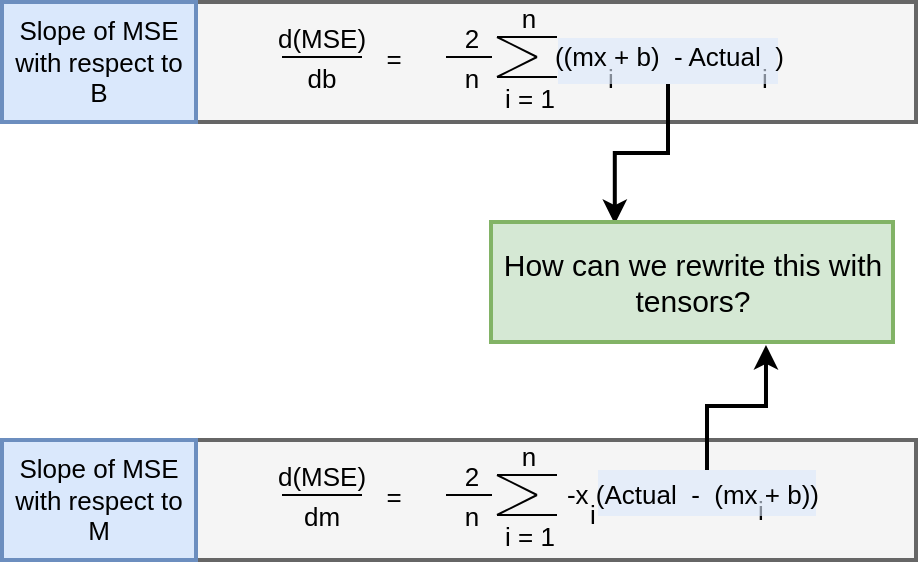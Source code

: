 <mxfile userAgent="Mozilla/5.0 (Macintosh; Intel Mac OS X 10_13_6) AppleWebKit/537.36 (KHTML, like Gecko) Chrome/69.0.35.100 Safari/537.36" version="9.2.7" editor="www.draw.io" type="github"><diagram name="01 - sub" id="2bd4fdd0-e450-dd04-c509-a601d43c1dd5"><mxGraphModel dx="699" dy="315" grid="1" gridSize="10" guides="1" tooltips="1" connect="1" arrows="1" fold="1" page="1" pageScale="1" pageWidth="3300" pageHeight="4681" background="#ffffff" math="0" shadow="0"><root><mxCell id="0"/><mxCell id="1" parent="0"/><mxCell id="2" value="" style="rounded=0;whiteSpace=wrap;html=1;strokeWidth=2;fontSize=10;align=right;fillColor=#f5f5f5;strokeColor=#666666;" vertex="1" parent="1"><mxGeometry x="589" y="160" width="360" height="60" as="geometry"/></mxCell><mxCell id="3" value="d(MSE)" style="text;html=1;strokeColor=none;fillColor=none;align=center;verticalAlign=middle;whiteSpace=wrap;rounded=0;fontSize=13;" vertex="1" parent="1"><mxGeometry x="612" y="167.5" width="80" height="20" as="geometry"/></mxCell><mxCell id="4" value="2" style="text;html=1;strokeColor=none;fillColor=none;align=center;verticalAlign=middle;whiteSpace=wrap;rounded=0;fontSize=13;" vertex="1" parent="1"><mxGeometry x="707" y="167.5" width="40" height="20" as="geometry"/></mxCell><mxCell id="5" value="" style="endArrow=none;html=1;strokeWidth=1;fontSize=13;entryX=0.75;entryY=0;" edge="1" parent="1" target="6"><mxGeometry width="50" height="50" relative="1" as="geometry"><mxPoint x="714" y="187.5" as="sourcePoint"/><mxPoint x="754" y="187.5" as="targetPoint"/></mxGeometry></mxCell><mxCell id="6" value="n" style="text;html=1;strokeColor=none;fillColor=none;align=center;verticalAlign=middle;whiteSpace=wrap;rounded=0;fontSize=13;" vertex="1" parent="1"><mxGeometry x="707" y="187.5" width="40" height="20" as="geometry"/></mxCell><mxCell id="7" value="" style="endArrow=none;html=1;strokeWidth=1;fontSize=13;" edge="1" parent="1"><mxGeometry width="50" height="50" relative="1" as="geometry"><mxPoint x="739.5" y="177.5" as="sourcePoint"/><mxPoint x="769.5" y="177.5" as="targetPoint"/></mxGeometry></mxCell><mxCell id="8" value="" style="endArrow=none;html=1;strokeWidth=1;fontSize=13;" edge="1" parent="1"><mxGeometry width="50" height="50" relative="1" as="geometry"><mxPoint x="739.5" y="177.5" as="sourcePoint"/><mxPoint x="759.5" y="187.5" as="targetPoint"/></mxGeometry></mxCell><mxCell id="9" value="" style="endArrow=none;html=1;strokeWidth=1;fontSize=13;" edge="1" parent="1"><mxGeometry width="50" height="50" relative="1" as="geometry"><mxPoint x="739.5" y="197.5" as="sourcePoint"/><mxPoint x="759.5" y="187.5" as="targetPoint"/></mxGeometry></mxCell><mxCell id="10" value="" style="endArrow=none;html=1;strokeWidth=1;fontSize=13;" edge="1" parent="1"><mxGeometry width="50" height="50" relative="1" as="geometry"><mxPoint x="739.5" y="197.5" as="sourcePoint"/><mxPoint x="769.5" y="197.5" as="targetPoint"/></mxGeometry></mxCell><mxCell id="11" value="i" style="text;html=1;strokeColor=none;fillColor=none;align=center;verticalAlign=middle;whiteSpace=wrap;rounded=0;fontSize=13;" vertex="1" parent="1"><mxGeometry x="786.5" y="188" width="19" height="20" as="geometry"/></mxCell><mxCell id="12" value="i = 1" style="text;html=1;strokeColor=none;fillColor=none;align=center;verticalAlign=middle;whiteSpace=wrap;rounded=0;fontSize=13;" vertex="1" parent="1"><mxGeometry x="740.5" y="197.5" width="30" height="20" as="geometry"/></mxCell><mxCell id="13" value="n" style="text;html=1;strokeColor=none;fillColor=none;align=center;verticalAlign=middle;whiteSpace=wrap;rounded=0;fontSize=13;" vertex="1" parent="1"><mxGeometry x="743" y="162.5" width="25" height="10" as="geometry"/></mxCell><mxCell id="14" value="db" style="text;html=1;strokeColor=none;fillColor=none;align=center;verticalAlign=middle;whiteSpace=wrap;rounded=0;fontSize=13;" vertex="1" parent="1"><mxGeometry x="612" y="187.5" width="80" height="20" as="geometry"/></mxCell><mxCell id="15" value="" style="endArrow=none;html=1;strokeWidth=1;fontSize=13;" edge="1" parent="1"><mxGeometry width="50" height="50" relative="1" as="geometry"><mxPoint x="632" y="187.5" as="sourcePoint"/><mxPoint x="672" y="187.5" as="targetPoint"/></mxGeometry></mxCell><mxCell id="16" value="=" style="text;html=1;strokeColor=none;fillColor=none;align=center;verticalAlign=middle;whiteSpace=wrap;rounded=0;fontSize=13;" vertex="1" parent="1"><mxGeometry x="673" y="178" width="30" height="20" as="geometry"/></mxCell><mxCell id="17" value="i" style="text;html=1;strokeColor=none;fillColor=none;align=center;verticalAlign=middle;whiteSpace=wrap;rounded=0;fontSize=13;" vertex="1" parent="1"><mxGeometry x="863.5" y="188" width="19" height="20" as="geometry"/></mxCell><mxCell id="18" value="" style="rounded=0;whiteSpace=wrap;html=1;strokeWidth=2;fontSize=10;align=right;fillColor=#f5f5f5;strokeColor=#666666;" vertex="1" parent="1"><mxGeometry x="589" y="379" width="360" height="60" as="geometry"/></mxCell><mxCell id="19" value="d(MSE)" style="text;html=1;strokeColor=none;fillColor=none;align=center;verticalAlign=middle;whiteSpace=wrap;rounded=0;fontSize=13;" vertex="1" parent="1"><mxGeometry x="612" y="386.5" width="80" height="20" as="geometry"/></mxCell><mxCell id="20" value="2" style="text;html=1;strokeColor=none;fillColor=none;align=center;verticalAlign=middle;whiteSpace=wrap;rounded=0;fontSize=13;" vertex="1" parent="1"><mxGeometry x="707" y="386.5" width="40" height="20" as="geometry"/></mxCell><mxCell id="21" value="" style="endArrow=none;html=1;strokeWidth=1;fontSize=13;entryX=0.75;entryY=0;" edge="1" parent="1" target="22"><mxGeometry width="50" height="50" relative="1" as="geometry"><mxPoint x="714" y="406.5" as="sourcePoint"/><mxPoint x="754" y="406.5" as="targetPoint"/></mxGeometry></mxCell><mxCell id="22" value="n" style="text;html=1;strokeColor=none;fillColor=none;align=center;verticalAlign=middle;whiteSpace=wrap;rounded=0;fontSize=13;" vertex="1" parent="1"><mxGeometry x="707" y="406.5" width="40" height="20" as="geometry"/></mxCell><mxCell id="23" value="" style="endArrow=none;html=1;strokeWidth=1;fontSize=13;" edge="1" parent="1"><mxGeometry width="50" height="50" relative="1" as="geometry"><mxPoint x="739.5" y="396.5" as="sourcePoint"/><mxPoint x="769.5" y="396.5" as="targetPoint"/></mxGeometry></mxCell><mxCell id="24" value="" style="endArrow=none;html=1;strokeWidth=1;fontSize=13;" edge="1" parent="1"><mxGeometry width="50" height="50" relative="1" as="geometry"><mxPoint x="739.5" y="396.5" as="sourcePoint"/><mxPoint x="759.5" y="406.5" as="targetPoint"/></mxGeometry></mxCell><mxCell id="25" value="" style="endArrow=none;html=1;strokeWidth=1;fontSize=13;" edge="1" parent="1"><mxGeometry width="50" height="50" relative="1" as="geometry"><mxPoint x="739.5" y="416.5" as="sourcePoint"/><mxPoint x="759.5" y="406.5" as="targetPoint"/></mxGeometry></mxCell><mxCell id="26" value="" style="endArrow=none;html=1;strokeWidth=1;fontSize=13;" edge="1" parent="1"><mxGeometry width="50" height="50" relative="1" as="geometry"><mxPoint x="739.5" y="416.5" as="sourcePoint"/><mxPoint x="769.5" y="416.5" as="targetPoint"/></mxGeometry></mxCell><mxCell id="27" value="i" style="text;html=1;strokeColor=none;fillColor=none;align=center;verticalAlign=middle;whiteSpace=wrap;rounded=0;fontSize=13;" vertex="1" parent="1"><mxGeometry x="778" y="405.5" width="19" height="20" as="geometry"/></mxCell><mxCell id="28" value="i = 1" style="text;html=1;strokeColor=none;fillColor=none;align=center;verticalAlign=middle;whiteSpace=wrap;rounded=0;fontSize=13;" vertex="1" parent="1"><mxGeometry x="740.5" y="416.5" width="30" height="20" as="geometry"/></mxCell><mxCell id="29" value="n" style="text;html=1;strokeColor=none;fillColor=none;align=center;verticalAlign=middle;whiteSpace=wrap;rounded=0;fontSize=13;" vertex="1" parent="1"><mxGeometry x="743" y="381.5" width="25" height="10" as="geometry"/></mxCell><mxCell id="30" value="dm" style="text;html=1;strokeColor=none;fillColor=none;align=center;verticalAlign=middle;whiteSpace=wrap;rounded=0;fontSize=13;" vertex="1" parent="1"><mxGeometry x="612" y="406.5" width="80" height="20" as="geometry"/></mxCell><mxCell id="31" value="" style="endArrow=none;html=1;strokeWidth=1;fontSize=13;" edge="1" parent="1"><mxGeometry width="50" height="50" relative="1" as="geometry"><mxPoint x="632" y="406.5" as="sourcePoint"/><mxPoint x="672" y="406.5" as="targetPoint"/></mxGeometry></mxCell><mxCell id="32" value="=" style="text;html=1;strokeColor=none;fillColor=none;align=center;verticalAlign=middle;whiteSpace=wrap;rounded=0;fontSize=13;" vertex="1" parent="1"><mxGeometry x="673" y="397" width="30" height="20" as="geometry"/></mxCell><mxCell id="33" value="i" style="text;html=1;strokeColor=none;fillColor=none;align=center;verticalAlign=middle;whiteSpace=wrap;rounded=0;fontSize=13;" vertex="1" parent="1"><mxGeometry x="861.5" y="404" width="19" height="20" as="geometry"/></mxCell><mxCell id="34" value="Slope of MSE with respect to B" style="rounded=0;whiteSpace=wrap;html=1;strokeWidth=2;fontSize=13;align=center;fillColor=#dae8fc;strokeColor=#6c8ebf;" vertex="1" parent="1"><mxGeometry x="492" y="160" width="97" height="60" as="geometry"/></mxCell><mxCell id="35" value="Slope of MSE with respect to M" style="rounded=0;whiteSpace=wrap;html=1;strokeWidth=2;fontSize=13;align=center;fillColor=#dae8fc;strokeColor=#6c8ebf;" vertex="1" parent="1"><mxGeometry x="492" y="379" width="97" height="60" as="geometry"/></mxCell><mxCell id="36" style="edgeStyle=orthogonalEdgeStyle;rounded=0;html=1;exitX=0.5;exitY=1;entryX=0.308;entryY=0.017;entryPerimeter=0;jettySize=auto;orthogonalLoop=1;fontSize=15;strokeWidth=2;" edge="1" parent="1" source="37" target="42"><mxGeometry relative="1" as="geometry"/></mxCell><mxCell id="37" value="" style="rounded=0;whiteSpace=wrap;html=1;strokeWidth=1;fontSize=13;align=center;fillColor=#dae8fc;strokeColor=none;opacity=60;" vertex="1" parent="1"><mxGeometry x="770" y="178" width="110" height="23" as="geometry"/></mxCell><mxCell id="38" style="edgeStyle=orthogonalEdgeStyle;rounded=0;html=1;exitX=0.5;exitY=0;entryX=0.684;entryY=1.025;entryPerimeter=0;jettySize=auto;orthogonalLoop=1;fontSize=15;strokeWidth=2;" edge="1" parent="1" source="39" target="42"><mxGeometry relative="1" as="geometry"/></mxCell><mxCell id="39" value="" style="rounded=0;whiteSpace=wrap;html=1;strokeWidth=1;fontSize=13;align=center;fillColor=#dae8fc;strokeColor=none;opacity=60;" vertex="1" parent="1"><mxGeometry x="790" y="394" width="109" height="23" as="geometry"/></mxCell><mxCell id="40" value="((mx + b)&amp;nbsp; - Actual&amp;nbsp; )&amp;nbsp;" style="text;html=1;strokeColor=none;fillColor=none;align=center;verticalAlign=middle;whiteSpace=wrap;rounded=0;fontSize=13;" vertex="1" parent="1"><mxGeometry x="761" y="177" width="133" height="20" as="geometry"/></mxCell><mxCell id="41" value="-x (Actual&amp;nbsp; -&amp;nbsp; (mx + b))" style="text;html=1;strokeColor=none;fillColor=none;align=center;verticalAlign=middle;whiteSpace=wrap;rounded=0;fontSize=13;" vertex="1" parent="1"><mxGeometry x="770.5" y="396" width="133" height="20" as="geometry"/></mxCell><mxCell id="42" value="How can we rewrite this with tensors?" style="rounded=0;whiteSpace=wrap;html=1;strokeWidth=2;fontSize=15;fillColor=#d5e8d4;strokeColor=#82b366;" vertex="1" parent="1"><mxGeometry x="736.5" y="270" width="201" height="60" as="geometry"/></mxCell></root></mxGraphModel></diagram><diagram name="02 - neg" id="2705f84a-8ccc-d0d5-d0d6-346f17e055ed"><mxGraphModel dx="699" dy="315" grid="1" gridSize="10" guides="1" tooltips="1" connect="1" arrows="1" fold="1" page="1" pageScale="1" pageWidth="3300" pageHeight="4681" background="#ffffff" math="0" shadow="0"><root><mxCell id="0"/><mxCell id="1" parent="0"/><mxCell id="2" value="" style="rounded=0;whiteSpace=wrap;html=1;strokeWidth=2;fontSize=10;align=right;fillColor=#f5f5f5;strokeColor=#666666;" vertex="1" parent="1"><mxGeometry x="589" y="160" width="360" height="60" as="geometry"/></mxCell><mxCell id="3" value="d(MSE)" style="text;html=1;strokeColor=none;fillColor=none;align=center;verticalAlign=middle;whiteSpace=wrap;rounded=0;fontSize=13;" vertex="1" parent="1"><mxGeometry x="612" y="167.5" width="80" height="20" as="geometry"/></mxCell><mxCell id="4" value="2" style="text;html=1;strokeColor=none;fillColor=none;align=center;verticalAlign=middle;whiteSpace=wrap;rounded=0;fontSize=13;" vertex="1" parent="1"><mxGeometry x="707" y="167.5" width="40" height="20" as="geometry"/></mxCell><mxCell id="5" value="" style="endArrow=none;html=1;strokeWidth=1;fontSize=13;entryX=0.75;entryY=0;" edge="1" parent="1" target="6"><mxGeometry width="50" height="50" relative="1" as="geometry"><mxPoint x="714" y="187.5" as="sourcePoint"/><mxPoint x="754" y="187.5" as="targetPoint"/></mxGeometry></mxCell><mxCell id="6" value="n" style="text;html=1;strokeColor=none;fillColor=none;align=center;verticalAlign=middle;whiteSpace=wrap;rounded=0;fontSize=13;" vertex="1" parent="1"><mxGeometry x="707" y="187.5" width="40" height="20" as="geometry"/></mxCell><mxCell id="7" value="" style="endArrow=none;html=1;strokeWidth=1;fontSize=13;" edge="1" parent="1"><mxGeometry width="50" height="50" relative="1" as="geometry"><mxPoint x="739.5" y="177.5" as="sourcePoint"/><mxPoint x="769.5" y="177.5" as="targetPoint"/></mxGeometry></mxCell><mxCell id="8" value="" style="endArrow=none;html=1;strokeWidth=1;fontSize=13;" edge="1" parent="1"><mxGeometry width="50" height="50" relative="1" as="geometry"><mxPoint x="739.5" y="177.5" as="sourcePoint"/><mxPoint x="759.5" y="187.5" as="targetPoint"/></mxGeometry></mxCell><mxCell id="9" value="" style="endArrow=none;html=1;strokeWidth=1;fontSize=13;" edge="1" parent="1"><mxGeometry width="50" height="50" relative="1" as="geometry"><mxPoint x="739.5" y="197.5" as="sourcePoint"/><mxPoint x="759.5" y="187.5" as="targetPoint"/></mxGeometry></mxCell><mxCell id="10" value="" style="endArrow=none;html=1;strokeWidth=1;fontSize=13;" edge="1" parent="1"><mxGeometry width="50" height="50" relative="1" as="geometry"><mxPoint x="739.5" y="197.5" as="sourcePoint"/><mxPoint x="769.5" y="197.5" as="targetPoint"/></mxGeometry></mxCell><mxCell id="11" value="i" style="text;html=1;strokeColor=none;fillColor=none;align=center;verticalAlign=middle;whiteSpace=wrap;rounded=0;fontSize=13;" vertex="1" parent="1"><mxGeometry x="786.5" y="188" width="19" height="20" as="geometry"/></mxCell><mxCell id="12" value="i = 1" style="text;html=1;strokeColor=none;fillColor=none;align=center;verticalAlign=middle;whiteSpace=wrap;rounded=0;fontSize=13;" vertex="1" parent="1"><mxGeometry x="740.5" y="197.5" width="30" height="20" as="geometry"/></mxCell><mxCell id="13" value="n" style="text;html=1;strokeColor=none;fillColor=none;align=center;verticalAlign=middle;whiteSpace=wrap;rounded=0;fontSize=13;" vertex="1" parent="1"><mxGeometry x="743" y="162.5" width="25" height="10" as="geometry"/></mxCell><mxCell id="14" value="db" style="text;html=1;strokeColor=none;fillColor=none;align=center;verticalAlign=middle;whiteSpace=wrap;rounded=0;fontSize=13;" vertex="1" parent="1"><mxGeometry x="612" y="187.5" width="80" height="20" as="geometry"/></mxCell><mxCell id="15" value="" style="endArrow=none;html=1;strokeWidth=1;fontSize=13;" edge="1" parent="1"><mxGeometry width="50" height="50" relative="1" as="geometry"><mxPoint x="632" y="187.5" as="sourcePoint"/><mxPoint x="672" y="187.5" as="targetPoint"/></mxGeometry></mxCell><mxCell id="16" value="=" style="text;html=1;strokeColor=none;fillColor=none;align=center;verticalAlign=middle;whiteSpace=wrap;rounded=0;fontSize=13;" vertex="1" parent="1"><mxGeometry x="673" y="178" width="30" height="20" as="geometry"/></mxCell><mxCell id="17" value="i" style="text;html=1;strokeColor=none;fillColor=none;align=center;verticalAlign=middle;whiteSpace=wrap;rounded=0;fontSize=13;" vertex="1" parent="1"><mxGeometry x="863.5" y="188" width="19" height="20" as="geometry"/></mxCell><mxCell id="18" value="" style="rounded=0;whiteSpace=wrap;html=1;strokeWidth=2;fontSize=10;align=right;fillColor=#f5f5f5;strokeColor=#666666;" vertex="1" parent="1"><mxGeometry x="589" y="379" width="360" height="60" as="geometry"/></mxCell><mxCell id="19" value="d(MSE)" style="text;html=1;strokeColor=none;fillColor=none;align=center;verticalAlign=middle;whiteSpace=wrap;rounded=0;fontSize=13;" vertex="1" parent="1"><mxGeometry x="612" y="386.5" width="80" height="20" as="geometry"/></mxCell><mxCell id="20" value="2" style="text;html=1;strokeColor=none;fillColor=none;align=center;verticalAlign=middle;whiteSpace=wrap;rounded=0;fontSize=13;" vertex="1" parent="1"><mxGeometry x="707" y="386.5" width="40" height="20" as="geometry"/></mxCell><mxCell id="21" value="" style="endArrow=none;html=1;strokeWidth=1;fontSize=13;entryX=0.75;entryY=0;" edge="1" parent="1" target="22"><mxGeometry width="50" height="50" relative="1" as="geometry"><mxPoint x="714" y="406.5" as="sourcePoint"/><mxPoint x="754" y="406.5" as="targetPoint"/></mxGeometry></mxCell><mxCell id="22" value="n" style="text;html=1;strokeColor=none;fillColor=none;align=center;verticalAlign=middle;whiteSpace=wrap;rounded=0;fontSize=13;" vertex="1" parent="1"><mxGeometry x="707" y="406.5" width="40" height="20" as="geometry"/></mxCell><mxCell id="23" value="" style="endArrow=none;html=1;strokeWidth=1;fontSize=13;" edge="1" parent="1"><mxGeometry width="50" height="50" relative="1" as="geometry"><mxPoint x="739.5" y="396.5" as="sourcePoint"/><mxPoint x="769.5" y="396.5" as="targetPoint"/></mxGeometry></mxCell><mxCell id="24" value="" style="endArrow=none;html=1;strokeWidth=1;fontSize=13;" edge="1" parent="1"><mxGeometry width="50" height="50" relative="1" as="geometry"><mxPoint x="739.5" y="396.5" as="sourcePoint"/><mxPoint x="759.5" y="406.5" as="targetPoint"/></mxGeometry></mxCell><mxCell id="25" value="" style="endArrow=none;html=1;strokeWidth=1;fontSize=13;" edge="1" parent="1"><mxGeometry width="50" height="50" relative="1" as="geometry"><mxPoint x="739.5" y="416.5" as="sourcePoint"/><mxPoint x="759.5" y="406.5" as="targetPoint"/></mxGeometry></mxCell><mxCell id="26" value="" style="endArrow=none;html=1;strokeWidth=1;fontSize=13;" edge="1" parent="1"><mxGeometry width="50" height="50" relative="1" as="geometry"><mxPoint x="739.5" y="416.5" as="sourcePoint"/><mxPoint x="769.5" y="416.5" as="targetPoint"/></mxGeometry></mxCell><mxCell id="27" value="i" style="text;html=1;strokeColor=none;fillColor=none;align=center;verticalAlign=middle;whiteSpace=wrap;rounded=0;fontSize=13;" vertex="1" parent="1"><mxGeometry x="808.5" y="406.5" width="19" height="20" as="geometry"/></mxCell><mxCell id="28" value="i = 1" style="text;html=1;strokeColor=none;fillColor=none;align=center;verticalAlign=middle;whiteSpace=wrap;rounded=0;fontSize=13;" vertex="1" parent="1"><mxGeometry x="740.5" y="416.5" width="30" height="20" as="geometry"/></mxCell><mxCell id="29" value="n" style="text;html=1;strokeColor=none;fillColor=none;align=center;verticalAlign=middle;whiteSpace=wrap;rounded=0;fontSize=13;" vertex="1" parent="1"><mxGeometry x="743" y="381.5" width="25" height="10" as="geometry"/></mxCell><mxCell id="30" value="dm" style="text;html=1;strokeColor=none;fillColor=none;align=center;verticalAlign=middle;whiteSpace=wrap;rounded=0;fontSize=13;" vertex="1" parent="1"><mxGeometry x="612" y="406.5" width="80" height="20" as="geometry"/></mxCell><mxCell id="31" value="" style="endArrow=none;html=1;strokeWidth=1;fontSize=13;" edge="1" parent="1"><mxGeometry width="50" height="50" relative="1" as="geometry"><mxPoint x="632" y="406.5" as="sourcePoint"/><mxPoint x="672" y="406.5" as="targetPoint"/></mxGeometry></mxCell><mxCell id="32" value="=" style="text;html=1;strokeColor=none;fillColor=none;align=center;verticalAlign=middle;whiteSpace=wrap;rounded=0;fontSize=13;" vertex="1" parent="1"><mxGeometry x="673" y="397" width="30" height="20" as="geometry"/></mxCell><mxCell id="33" value="i" style="text;html=1;strokeColor=none;fillColor=none;align=center;verticalAlign=middle;whiteSpace=wrap;rounded=0;fontSize=13;" vertex="1" parent="1"><mxGeometry x="881" y="405.5" width="19" height="20" as="geometry"/></mxCell><mxCell id="34" value="Slope of MSE with respect to B" style="rounded=0;whiteSpace=wrap;html=1;strokeWidth=2;fontSize=13;align=center;fillColor=#dae8fc;strokeColor=#6c8ebf;" vertex="1" parent="1"><mxGeometry x="492" y="160" width="97" height="60" as="geometry"/></mxCell><mxCell id="35" value="Slope of MSE with respect to M" style="rounded=0;whiteSpace=wrap;html=1;strokeWidth=2;fontSize=13;align=center;fillColor=#dae8fc;strokeColor=#6c8ebf;" vertex="1" parent="1"><mxGeometry x="492" y="379" width="97" height="60" as="geometry"/></mxCell><mxCell id="36" style="edgeStyle=orthogonalEdgeStyle;rounded=0;html=1;exitX=0.5;exitY=1;entryX=0.308;entryY=0.017;entryPerimeter=0;jettySize=auto;orthogonalLoop=1;fontSize=15;strokeWidth=2;" edge="1" parent="1" source="37" target="42"><mxGeometry relative="1" as="geometry"/></mxCell><mxCell id="37" value="" style="rounded=0;whiteSpace=wrap;html=1;strokeWidth=1;fontSize=13;align=center;fillColor=#dae8fc;strokeColor=none;opacity=60;" vertex="1" parent="1"><mxGeometry x="770" y="178" width="110" height="23" as="geometry"/></mxCell><mxCell id="38" style="edgeStyle=orthogonalEdgeStyle;rounded=0;html=1;exitX=0.5;exitY=0;entryX=0.684;entryY=1.025;entryPerimeter=0;jettySize=auto;orthogonalLoop=1;fontSize=15;strokeWidth=2;" edge="1" parent="1" source="39" target="42"><mxGeometry relative="1" as="geometry"/></mxCell><mxCell id="39" value="" style="rounded=0;whiteSpace=wrap;html=1;strokeWidth=1;fontSize=13;align=center;fillColor=#dae8fc;strokeColor=none;opacity=60;" vertex="1" parent="1"><mxGeometry x="790" y="394" width="109" height="23" as="geometry"/></mxCell><mxCell id="40" value="((mx + b)&amp;nbsp; - Actual&amp;nbsp; )&amp;nbsp;" style="text;html=1;strokeColor=none;fillColor=none;align=center;verticalAlign=middle;whiteSpace=wrap;rounded=0;fontSize=13;" vertex="1" parent="1"><mxGeometry x="761" y="177" width="133" height="20" as="geometry"/></mxCell><mxCell id="41" value="x ((mx + b) - Actual )" style="text;html=1;strokeColor=none;fillColor=none;align=center;verticalAlign=middle;whiteSpace=wrap;rounded=0;fontSize=13;" vertex="1" parent="1"><mxGeometry x="771" y="396" width="129" height="20" as="geometry"/></mxCell><mxCell id="42" value="How can we rewrite this with tensors?" style="rounded=0;whiteSpace=wrap;html=1;strokeWidth=2;fontSize=15;fillColor=#d5e8d4;strokeColor=#82b366;" vertex="1" parent="1"><mxGeometry x="736.5" y="270" width="201" height="60" as="geometry"/></mxCell></root></mxGraphModel></diagram><diagram id="d87326c2-9fb0-4064-6f9e-71ab276c8025" name="06 - all"><mxGraphModel dx="699" dy="315" grid="1" gridSize="10" guides="1" tooltips="1" connect="1" arrows="1" fold="1" page="1" pageScale="1" pageWidth="3300" pageHeight="4681" background="#ffffff" math="0" shadow="0"><root><mxCell id="0"/><mxCell id="1" parent="0"/><mxCell id="2" value="" style="rounded=0;whiteSpace=wrap;html=1;strokeWidth=2;fontSize=10;align=right;fillColor=#f5f5f5;strokeColor=#666666;" vertex="1" parent="1"><mxGeometry x="589" y="160" width="291" height="60" as="geometry"/></mxCell><mxCell id="3" value="d(MSE)" style="text;html=1;strokeColor=none;fillColor=none;align=center;verticalAlign=middle;whiteSpace=wrap;rounded=0;fontSize=13;" vertex="1" parent="1"><mxGeometry x="578" y="167.5" width="80" height="20" as="geometry"/></mxCell><mxCell id="7" value="" style="endArrow=none;html=1;strokeWidth=1;fontSize=13;" edge="1" parent="1"><mxGeometry width="50" height="50" relative="1" as="geometry"><mxPoint x="705.5" y="177.5" as="sourcePoint"/><mxPoint x="735.5" y="177.5" as="targetPoint"/></mxGeometry></mxCell><mxCell id="8" value="" style="endArrow=none;html=1;strokeWidth=1;fontSize=13;" edge="1" parent="1"><mxGeometry width="50" height="50" relative="1" as="geometry"><mxPoint x="705.5" y="177.5" as="sourcePoint"/><mxPoint x="725.5" y="187.5" as="targetPoint"/></mxGeometry></mxCell><mxCell id="9" value="" style="endArrow=none;html=1;strokeWidth=1;fontSize=13;" edge="1" parent="1"><mxGeometry width="50" height="50" relative="1" as="geometry"><mxPoint x="705.5" y="197.5" as="sourcePoint"/><mxPoint x="725.5" y="187.5" as="targetPoint"/></mxGeometry></mxCell><mxCell id="10" value="" style="endArrow=none;html=1;strokeWidth=1;fontSize=13;" edge="1" parent="1"><mxGeometry width="50" height="50" relative="1" as="geometry"><mxPoint x="705.5" y="197.5" as="sourcePoint"/><mxPoint x="735.5" y="197.5" as="targetPoint"/></mxGeometry></mxCell><mxCell id="11" value="i" style="text;html=1;strokeColor=none;fillColor=none;align=center;verticalAlign=middle;whiteSpace=wrap;rounded=0;fontSize=13;" vertex="1" parent="1"><mxGeometry x="752.5" y="188" width="19" height="20" as="geometry"/></mxCell><mxCell id="12" value="i = 1" style="text;html=1;strokeColor=none;fillColor=none;align=center;verticalAlign=middle;whiteSpace=wrap;rounded=0;fontSize=13;" vertex="1" parent="1"><mxGeometry x="706.5" y="197.5" width="30" height="20" as="geometry"/></mxCell><mxCell id="13" value="n" style="text;html=1;strokeColor=none;fillColor=none;align=center;verticalAlign=middle;whiteSpace=wrap;rounded=0;fontSize=13;" vertex="1" parent="1"><mxGeometry x="709" y="162.5" width="25" height="10" as="geometry"/></mxCell><mxCell id="14" value="db" style="text;html=1;strokeColor=none;fillColor=none;align=center;verticalAlign=middle;whiteSpace=wrap;rounded=0;fontSize=13;" vertex="1" parent="1"><mxGeometry x="578" y="187.5" width="80" height="20" as="geometry"/></mxCell><mxCell id="15" value="" style="endArrow=none;html=1;strokeWidth=1;fontSize=13;" edge="1" parent="1"><mxGeometry width="50" height="50" relative="1" as="geometry"><mxPoint x="598" y="187.5" as="sourcePoint"/><mxPoint x="638" y="187.5" as="targetPoint"/></mxGeometry></mxCell><mxCell id="16" value="=" style="text;html=1;strokeColor=none;fillColor=none;align=center;verticalAlign=middle;whiteSpace=wrap;rounded=0;fontSize=13;" vertex="1" parent="1"><mxGeometry x="639" y="178" width="30" height="20" as="geometry"/></mxCell><mxCell id="17" value="i" style="text;html=1;strokeColor=none;fillColor=none;align=center;verticalAlign=middle;whiteSpace=wrap;rounded=0;fontSize=13;" vertex="1" parent="1"><mxGeometry x="829.5" y="188" width="19" height="20" as="geometry"/></mxCell><mxCell id="18" value="" style="rounded=0;whiteSpace=wrap;html=1;strokeWidth=2;fontSize=10;align=right;fillColor=#f5f5f5;strokeColor=#666666;" vertex="1" parent="1"><mxGeometry x="589" y="220" width="291" height="60" as="geometry"/></mxCell><mxCell id="19" value="d(MSE)" style="text;html=1;strokeColor=none;fillColor=none;align=center;verticalAlign=middle;whiteSpace=wrap;rounded=0;fontSize=13;" vertex="1" parent="1"><mxGeometry x="578" y="227.5" width="80" height="20" as="geometry"/></mxCell><mxCell id="23" value="" style="endArrow=none;html=1;strokeWidth=1;fontSize=13;" edge="1" parent="1"><mxGeometry width="50" height="50" relative="1" as="geometry"><mxPoint x="705.5" y="237.5" as="sourcePoint"/><mxPoint x="735.5" y="237.5" as="targetPoint"/></mxGeometry></mxCell><mxCell id="24" value="" style="endArrow=none;html=1;strokeWidth=1;fontSize=13;" edge="1" parent="1"><mxGeometry width="50" height="50" relative="1" as="geometry"><mxPoint x="705.5" y="237.5" as="sourcePoint"/><mxPoint x="725.5" y="247.5" as="targetPoint"/></mxGeometry></mxCell><mxCell id="25" value="" style="endArrow=none;html=1;strokeWidth=1;fontSize=13;" edge="1" parent="1"><mxGeometry width="50" height="50" relative="1" as="geometry"><mxPoint x="705.5" y="257.5" as="sourcePoint"/><mxPoint x="725.5" y="247.5" as="targetPoint"/></mxGeometry></mxCell><mxCell id="26" value="" style="endArrow=none;html=1;strokeWidth=1;fontSize=13;" edge="1" parent="1"><mxGeometry width="50" height="50" relative="1" as="geometry"><mxPoint x="705.5" y="257.5" as="sourcePoint"/><mxPoint x="735.5" y="257.5" as="targetPoint"/></mxGeometry></mxCell><mxCell id="27" value="i" style="text;html=1;strokeColor=none;fillColor=none;align=center;verticalAlign=middle;whiteSpace=wrap;rounded=0;fontSize=13;" vertex="1" parent="1"><mxGeometry x="744" y="246.5" width="19" height="20" as="geometry"/></mxCell><mxCell id="28" value="i = 1" style="text;html=1;strokeColor=none;fillColor=none;align=center;verticalAlign=middle;whiteSpace=wrap;rounded=0;fontSize=13;" vertex="1" parent="1"><mxGeometry x="706.5" y="257.5" width="30" height="20" as="geometry"/></mxCell><mxCell id="29" value="n" style="text;html=1;strokeColor=none;fillColor=none;align=center;verticalAlign=middle;whiteSpace=wrap;rounded=0;fontSize=13;" vertex="1" parent="1"><mxGeometry x="709" y="222.5" width="25" height="10" as="geometry"/></mxCell><mxCell id="30" value="dm" style="text;html=1;strokeColor=none;fillColor=none;align=center;verticalAlign=middle;whiteSpace=wrap;rounded=0;fontSize=13;" vertex="1" parent="1"><mxGeometry x="578" y="247.5" width="80" height="20" as="geometry"/></mxCell><mxCell id="31" value="" style="endArrow=none;html=1;strokeWidth=1;fontSize=13;" edge="1" parent="1"><mxGeometry width="50" height="50" relative="1" as="geometry"><mxPoint x="598" y="247.5" as="sourcePoint"/><mxPoint x="638" y="247.5" as="targetPoint"/></mxGeometry></mxCell><mxCell id="32" value="=" style="text;html=1;strokeColor=none;fillColor=none;align=center;verticalAlign=middle;whiteSpace=wrap;rounded=0;fontSize=13;" vertex="1" parent="1"><mxGeometry x="639" y="238" width="30" height="20" as="geometry"/></mxCell><mxCell id="33" value="i" style="text;html=1;strokeColor=none;fillColor=none;align=center;verticalAlign=middle;whiteSpace=wrap;rounded=0;fontSize=13;" vertex="1" parent="1"><mxGeometry x="846" y="246" width="19" height="20" as="geometry"/></mxCell><mxCell id="34" value="Slope of MSE with respect to B" style="rounded=0;whiteSpace=wrap;html=1;strokeWidth=2;fontSize=13;align=center;fillColor=#dae8fc;strokeColor=#6c8ebf;" vertex="1" parent="1"><mxGeometry x="492" y="160" width="97" height="60" as="geometry"/></mxCell><mxCell id="35" value="Slope of MSE with respect to M" style="rounded=0;whiteSpace=wrap;html=1;strokeWidth=2;fontSize=13;align=center;fillColor=#dae8fc;strokeColor=#6c8ebf;" vertex="1" parent="1"><mxGeometry x="492" y="220" width="97" height="60" as="geometry"/></mxCell><mxCell id="40" value="((mx + b)&amp;nbsp; - Actual&amp;nbsp; )&amp;nbsp;" style="text;html=1;strokeColor=none;fillColor=none;align=center;verticalAlign=middle;whiteSpace=wrap;rounded=0;fontSize=13;" vertex="1" parent="1"><mxGeometry x="727" y="177" width="133" height="20" as="geometry"/></mxCell><mxCell id="41" value="x ((mx + b) - Actual )" style="text;html=1;strokeColor=none;fillColor=none;align=center;verticalAlign=middle;whiteSpace=wrap;rounded=0;fontSize=13;" vertex="1" parent="1"><mxGeometry x="736.5" y="237" width="133" height="20" as="geometry"/></mxCell><mxCell id="42" value="i" style="text;html=1;strokeColor=none;fillColor=none;align=center;verticalAlign=middle;whiteSpace=wrap;rounded=0;fontSize=13;" vertex="1" parent="1"><mxGeometry x="773" y="247" width="19" height="20" as="geometry"/></mxCell><mxCell id="43" value="x1 * d1 + x2 * d2 + x3 * d3 + x4 * d4 + x5 * d5 + x6 * d6" style="rounded=0;whiteSpace=wrap;html=1;strokeWidth=2;fontSize=15;align=center;fillColor=#ffffff;strokeColor=#000000;fontStyle=0" vertex="1" parent="1"><mxGeometry x="890" y="235" width="423" height="30" as="geometry"/></mxCell><mxCell id="44" value="d1 + d2 + d3 + d4 + d5 + d6" style="rounded=0;whiteSpace=wrap;html=1;strokeWidth=2;fontSize=15;align=center;fillColor=#ffffff;strokeColor=#000000;fontStyle=0" vertex="1" parent="1"><mxGeometry x="890" y="173" width="423" height="30" as="geometry"/></mxCell></root></mxGraphModel></diagram><diagram id="c8c26190-4f76-f97f-3f7d-49c5bdd80d02" name="09 - updates"><mxGraphModel dx="466" dy="210" grid="1" gridSize="10" guides="1" tooltips="1" connect="1" arrows="1" fold="1" page="1" pageScale="1" pageWidth="3300" pageHeight="4681" background="#ffffff" math="0" shadow="0"><root><mxCell id="0"/><mxCell id="1" parent="0"/><mxCell id="2" value="" style="rounded=0;whiteSpace=wrap;html=1;strokeWidth=2;fontSize=10;align=right;fillColor=#f5f5f5;strokeColor=#666666;" vertex="1" parent="1"><mxGeometry x="589" y="160" width="291" height="60" as="geometry"/></mxCell><mxCell id="34" value="Slope of MSE with respect to M and B" style="rounded=0;whiteSpace=wrap;html=1;strokeWidth=2;fontSize=13;align=center;fillColor=#dae8fc;strokeColor=#6c8ebf;" vertex="1" parent="1"><mxGeometry x="492" y="160" width="97" height="60" as="geometry"/></mxCell><mxCell id="39" value="Features.T * ((Features * Weights) - Labels)" style="text;html=1;strokeColor=none;fillColor=none;align=center;verticalAlign=middle;whiteSpace=wrap;rounded=0;fontSize=11;" vertex="1" parent="1"><mxGeometry x="610" y="170" width="240" height="20" as="geometry"/></mxCell><mxCell id="40" value="n" style="text;html=1;strokeColor=none;fillColor=none;align=center;verticalAlign=middle;whiteSpace=wrap;rounded=0;fontSize=11;" vertex="1" parent="1"><mxGeometry x="614.5" y="190" width="240" height="20" as="geometry"/></mxCell><mxCell id="41" value="" style="endArrow=none;html=1;strokeWidth=2;fontSize=11;entryX=0.897;entryY=0;entryPerimeter=0;" edge="1" parent="1" target="40"><mxGeometry width="50" height="50" relative="1" as="geometry"><mxPoint x="630" y="190" as="sourcePoint"/><mxPoint x="790" y="190" as="targetPoint"/></mxGeometry></mxCell><mxCell id="42" value="n" style="rounded=0;whiteSpace=wrap;html=1;strokeWidth=2;fontSize=11;fillColor=#f5f5f5;strokeColor=#666666;fontColor=#333333;fontStyle=1" vertex="1" parent="1"><mxGeometry x="492" y="290" width="80" height="20" as="geometry"/></mxCell><mxCell id="43" value="Weights" style="rounded=0;whiteSpace=wrap;html=1;strokeWidth=2;fontSize=11;fillColor=#f5f5f5;strokeColor=#666666;fontColor=#333333;fontStyle=1" vertex="1" parent="1"><mxGeometry x="492" y="310" width="80" height="20" as="geometry"/></mxCell><mxCell id="44" value="Number of observations" style="rounded=0;whiteSpace=wrap;html=1;strokeWidth=2;fontSize=11;fillColor=#f5f5f5;strokeColor=#666666;fontColor=#333333;" vertex="1" parent="1"><mxGeometry x="572" y="290" width="160" height="20" as="geometry"/></mxCell><mxCell id="45" value="M and B in a tensor" style="rounded=0;whiteSpace=wrap;html=1;strokeWidth=2;fontSize=11;fillColor=#f5f5f5;strokeColor=#666666;fontColor=#333333;" vertex="1" parent="1"><mxGeometry x="572" y="310" width="160" height="20" as="geometry"/></mxCell><mxCell id="46" value="Features" style="rounded=0;whiteSpace=wrap;html=1;strokeWidth=2;fontSize=11;fillColor=#f5f5f5;strokeColor=#666666;fontColor=#333333;fontStyle=1" vertex="1" parent="1"><mxGeometry x="492" y="270" width="80" height="20" as="geometry"/></mxCell><mxCell id="47" value="Tensor of our feature data" style="rounded=0;whiteSpace=wrap;html=1;strokeWidth=2;fontSize=11;fillColor=#f5f5f5;strokeColor=#666666;fontColor=#333333;" vertex="1" parent="1"><mxGeometry x="572" y="270" width="160" height="20" as="geometry"/></mxCell><mxCell id="48" value="Labels" style="rounded=0;whiteSpace=wrap;html=1;strokeWidth=2;fontSize=11;fillColor=#f5f5f5;strokeColor=#666666;fontColor=#333333;fontStyle=1" vertex="1" parent="1"><mxGeometry x="492" y="250" width="80" height="20" as="geometry"/></mxCell><mxCell id="49" value="Tensor of our label data" style="rounded=0;whiteSpace=wrap;html=1;strokeWidth=2;fontSize=11;fillColor=#f5f5f5;strokeColor=#666666;fontColor=#333333;" vertex="1" parent="1"><mxGeometry x="572" y="250" width="160" height="20" as="geometry"/></mxCell></root></mxGraphModel></diagram><diagram id="b99b411f-80f3-11ad-9d86-28b6d0c30b1a" name="03 - eq"><mxGraphModel dx="699" dy="315" grid="1" gridSize="10" guides="1" tooltips="1" connect="1" arrows="1" fold="1" page="1" pageScale="1" pageWidth="3300" pageHeight="4681" background="#ffffff" math="0" shadow="0"><root><mxCell id="0"/><mxCell id="1" parent="0"/><mxCell id="17" value="" style="rounded=0;whiteSpace=wrap;html=1;strokeWidth=2;fontSize=10;align=right;fillColor=#f5f5f5;strokeColor=#666666;" vertex="1" parent="1"><mxGeometry x="589" y="160" width="360" height="60" as="geometry"/></mxCell><mxCell id="18" value="d(MSE)" style="text;html=1;strokeColor=none;fillColor=none;align=center;verticalAlign=middle;whiteSpace=wrap;rounded=0;fontSize=13;" vertex="1" parent="1"><mxGeometry x="612" y="167.5" width="80" height="20" as="geometry"/></mxCell><mxCell id="19" value="2" style="text;html=1;strokeColor=none;fillColor=none;align=center;verticalAlign=middle;whiteSpace=wrap;rounded=0;fontSize=13;" vertex="1" parent="1"><mxGeometry x="707" y="167.5" width="40" height="20" as="geometry"/></mxCell><mxCell id="20" value="" style="endArrow=none;html=1;strokeWidth=1;fontSize=13;entryX=0.75;entryY=0;" edge="1" target="21" parent="1"><mxGeometry width="50" height="50" relative="1" as="geometry"><mxPoint x="714" y="187.5" as="sourcePoint"/><mxPoint x="754" y="187.5" as="targetPoint"/></mxGeometry></mxCell><mxCell id="21" value="n" style="text;html=1;strokeColor=none;fillColor=none;align=center;verticalAlign=middle;whiteSpace=wrap;rounded=0;fontSize=13;" vertex="1" parent="1"><mxGeometry x="707" y="187.5" width="40" height="20" as="geometry"/></mxCell><mxCell id="22" value="" style="endArrow=none;html=1;strokeWidth=1;fontSize=13;" edge="1" parent="1"><mxGeometry width="50" height="50" relative="1" as="geometry"><mxPoint x="739.5" y="177.5" as="sourcePoint"/><mxPoint x="769.5" y="177.5" as="targetPoint"/></mxGeometry></mxCell><mxCell id="23" value="" style="endArrow=none;html=1;strokeWidth=1;fontSize=13;" edge="1" parent="1"><mxGeometry width="50" height="50" relative="1" as="geometry"><mxPoint x="739.5" y="177.5" as="sourcePoint"/><mxPoint x="759.5" y="187.5" as="targetPoint"/></mxGeometry></mxCell><mxCell id="24" value="" style="endArrow=none;html=1;strokeWidth=1;fontSize=13;" edge="1" parent="1"><mxGeometry width="50" height="50" relative="1" as="geometry"><mxPoint x="739.5" y="197.5" as="sourcePoint"/><mxPoint x="759.5" y="187.5" as="targetPoint"/></mxGeometry></mxCell><mxCell id="25" value="" style="endArrow=none;html=1;strokeWidth=1;fontSize=13;" edge="1" parent="1"><mxGeometry width="50" height="50" relative="1" as="geometry"><mxPoint x="739.5" y="197.5" as="sourcePoint"/><mxPoint x="769.5" y="197.5" as="targetPoint"/></mxGeometry></mxCell><mxCell id="26" value="i" style="text;html=1;strokeColor=none;fillColor=none;align=center;verticalAlign=middle;whiteSpace=wrap;rounded=0;fontSize=13;" vertex="1" parent="1"><mxGeometry x="786.5" y="188" width="19" height="20" as="geometry"/></mxCell><mxCell id="27" value="i = 1" style="text;html=1;strokeColor=none;fillColor=none;align=center;verticalAlign=middle;whiteSpace=wrap;rounded=0;fontSize=13;" vertex="1" parent="1"><mxGeometry x="740.5" y="197.5" width="30" height="20" as="geometry"/></mxCell><mxCell id="28" value="n" style="text;html=1;strokeColor=none;fillColor=none;align=center;verticalAlign=middle;whiteSpace=wrap;rounded=0;fontSize=13;" vertex="1" parent="1"><mxGeometry x="743" y="162.5" width="25" height="10" as="geometry"/></mxCell><mxCell id="29" value="db" style="text;html=1;strokeColor=none;fillColor=none;align=center;verticalAlign=middle;whiteSpace=wrap;rounded=0;fontSize=13;" vertex="1" parent="1"><mxGeometry x="612" y="187.5" width="80" height="20" as="geometry"/></mxCell><mxCell id="30" value="" style="endArrow=none;html=1;strokeWidth=1;fontSize=13;" edge="1" parent="1"><mxGeometry width="50" height="50" relative="1" as="geometry"><mxPoint x="632" y="187.5" as="sourcePoint"/><mxPoint x="672" y="187.5" as="targetPoint"/></mxGeometry></mxCell><mxCell id="31" value="=" style="text;html=1;strokeColor=none;fillColor=none;align=center;verticalAlign=middle;whiteSpace=wrap;rounded=0;fontSize=13;" vertex="1" parent="1"><mxGeometry x="673" y="178" width="30" height="20" as="geometry"/></mxCell><mxCell id="32" value="i" style="text;html=1;strokeColor=none;fillColor=none;align=center;verticalAlign=middle;whiteSpace=wrap;rounded=0;fontSize=13;" vertex="1" parent="1"><mxGeometry x="863.5" y="188" width="19" height="20" as="geometry"/></mxCell><mxCell id="33" value="" style="rounded=0;whiteSpace=wrap;html=1;strokeWidth=2;fontSize=10;align=right;fillColor=#f5f5f5;strokeColor=#666666;" vertex="1" parent="1"><mxGeometry x="589" y="379" width="360" height="60" as="geometry"/></mxCell><mxCell id="34" value="d(MSE)" style="text;html=1;strokeColor=none;fillColor=none;align=center;verticalAlign=middle;whiteSpace=wrap;rounded=0;fontSize=13;" vertex="1" parent="1"><mxGeometry x="612" y="386.5" width="80" height="20" as="geometry"/></mxCell><mxCell id="35" value="2" style="text;html=1;strokeColor=none;fillColor=none;align=center;verticalAlign=middle;whiteSpace=wrap;rounded=0;fontSize=13;" vertex="1" parent="1"><mxGeometry x="707" y="386.5" width="40" height="20" as="geometry"/></mxCell><mxCell id="36" value="" style="endArrow=none;html=1;strokeWidth=1;fontSize=13;entryX=0.75;entryY=0;" edge="1" target="37" parent="1"><mxGeometry width="50" height="50" relative="1" as="geometry"><mxPoint x="714" y="406.5" as="sourcePoint"/><mxPoint x="754" y="406.5" as="targetPoint"/></mxGeometry></mxCell><mxCell id="37" value="n" style="text;html=1;strokeColor=none;fillColor=none;align=center;verticalAlign=middle;whiteSpace=wrap;rounded=0;fontSize=13;" vertex="1" parent="1"><mxGeometry x="707" y="406.5" width="40" height="20" as="geometry"/></mxCell><mxCell id="38" value="" style="endArrow=none;html=1;strokeWidth=1;fontSize=13;" edge="1" parent="1"><mxGeometry width="50" height="50" relative="1" as="geometry"><mxPoint x="739.5" y="396.5" as="sourcePoint"/><mxPoint x="769.5" y="396.5" as="targetPoint"/></mxGeometry></mxCell><mxCell id="39" value="" style="endArrow=none;html=1;strokeWidth=1;fontSize=13;" edge="1" parent="1"><mxGeometry width="50" height="50" relative="1" as="geometry"><mxPoint x="739.5" y="396.5" as="sourcePoint"/><mxPoint x="759.5" y="406.5" as="targetPoint"/></mxGeometry></mxCell><mxCell id="40" value="" style="endArrow=none;html=1;strokeWidth=1;fontSize=13;" edge="1" parent="1"><mxGeometry width="50" height="50" relative="1" as="geometry"><mxPoint x="739.5" y="416.5" as="sourcePoint"/><mxPoint x="759.5" y="406.5" as="targetPoint"/></mxGeometry></mxCell><mxCell id="41" value="" style="endArrow=none;html=1;strokeWidth=1;fontSize=13;" edge="1" parent="1"><mxGeometry width="50" height="50" relative="1" as="geometry"><mxPoint x="739.5" y="416.5" as="sourcePoint"/><mxPoint x="769.5" y="416.5" as="targetPoint"/></mxGeometry></mxCell><mxCell id="42" value="i" style="text;html=1;strokeColor=none;fillColor=none;align=center;verticalAlign=middle;whiteSpace=wrap;rounded=0;fontSize=13;" vertex="1" parent="1"><mxGeometry x="778" y="405.5" width="19" height="20" as="geometry"/></mxCell><mxCell id="43" value="i = 1" style="text;html=1;strokeColor=none;fillColor=none;align=center;verticalAlign=middle;whiteSpace=wrap;rounded=0;fontSize=13;" vertex="1" parent="1"><mxGeometry x="740.5" y="416.5" width="30" height="20" as="geometry"/></mxCell><mxCell id="44" value="n" style="text;html=1;strokeColor=none;fillColor=none;align=center;verticalAlign=middle;whiteSpace=wrap;rounded=0;fontSize=13;" vertex="1" parent="1"><mxGeometry x="743" y="381.5" width="25" height="10" as="geometry"/></mxCell><mxCell id="45" value="dm" style="text;html=1;strokeColor=none;fillColor=none;align=center;verticalAlign=middle;whiteSpace=wrap;rounded=0;fontSize=13;" vertex="1" parent="1"><mxGeometry x="612" y="406.5" width="80" height="20" as="geometry"/></mxCell><mxCell id="46" value="" style="endArrow=none;html=1;strokeWidth=1;fontSize=13;" edge="1" parent="1"><mxGeometry width="50" height="50" relative="1" as="geometry"><mxPoint x="632" y="406.5" as="sourcePoint"/><mxPoint x="672" y="406.5" as="targetPoint"/></mxGeometry></mxCell><mxCell id="47" value="=" style="text;html=1;strokeColor=none;fillColor=none;align=center;verticalAlign=middle;whiteSpace=wrap;rounded=0;fontSize=13;" vertex="1" parent="1"><mxGeometry x="673" y="397" width="30" height="20" as="geometry"/></mxCell><mxCell id="48" value="i" style="text;html=1;strokeColor=none;fillColor=none;align=center;verticalAlign=middle;whiteSpace=wrap;rounded=0;fontSize=13;" vertex="1" parent="1"><mxGeometry x="880.5" y="404" width="19" height="20" as="geometry"/></mxCell><mxCell id="49" value="Slope of MSE with respect to B" style="rounded=0;whiteSpace=wrap;html=1;strokeWidth=2;fontSize=13;align=center;fillColor=#dae8fc;strokeColor=#6c8ebf;" vertex="1" parent="1"><mxGeometry x="492" y="160" width="97" height="60" as="geometry"/></mxCell><mxCell id="50" value="Slope of MSE with respect to M" style="rounded=0;whiteSpace=wrap;html=1;strokeWidth=2;fontSize=13;align=center;fillColor=#dae8fc;strokeColor=#6c8ebf;" vertex="1" parent="1"><mxGeometry x="492" y="379" width="97" height="60" as="geometry"/></mxCell><mxCell id="56" style="edgeStyle=orthogonalEdgeStyle;rounded=0;html=1;exitX=0.5;exitY=1;entryX=0.308;entryY=0.017;entryPerimeter=0;jettySize=auto;orthogonalLoop=1;fontSize=15;strokeWidth=2;" edge="1" parent="1" source="51" target="55"><mxGeometry relative="1" as="geometry"/></mxCell><mxCell id="51" value="" style="rounded=0;whiteSpace=wrap;html=1;strokeWidth=1;fontSize=13;align=center;fillColor=#dae8fc;strokeColor=none;opacity=60;" vertex="1" parent="1"><mxGeometry x="777" y="178" width="43" height="23" as="geometry"/></mxCell><mxCell id="59" style="edgeStyle=orthogonalEdgeStyle;rounded=0;html=1;exitX=0.5;exitY=0;entryX=0.5;entryY=1;jettySize=auto;orthogonalLoop=1;strokeWidth=2;fontSize=17;" edge="1" parent="1" source="52" target="55"><mxGeometry relative="1" as="geometry"/></mxCell><mxCell id="52" value="" style="rounded=0;whiteSpace=wrap;html=1;strokeWidth=1;fontSize=13;align=center;fillColor=#dae8fc;strokeColor=none;opacity=60;" vertex="1" parent="1"><mxGeometry x="795" y="393.5" width="50" height="23" as="geometry"/></mxCell><mxCell id="53" value="((mx + b)&amp;nbsp; - Actual&amp;nbsp; )&amp;nbsp;" style="text;html=1;strokeColor=none;fillColor=none;align=center;verticalAlign=middle;whiteSpace=wrap;rounded=0;fontSize=13;" vertex="1" parent="1"><mxGeometry x="761" y="177" width="133" height="20" as="geometry"/></mxCell><mxCell id="54" value="x ((mx + b) - Actual )" style="text;html=1;strokeColor=none;fillColor=none;align=center;verticalAlign=middle;whiteSpace=wrap;rounded=0;fontSize=13;" vertex="1" parent="1"><mxGeometry x="770.5" y="396" width="133" height="20" as="geometry"/></mxCell><mxCell id="55" value="We've now done this step with matrix multiplication" style="rounded=0;whiteSpace=wrap;html=1;strokeWidth=2;fontSize=15;fillColor=#d5e8d4;strokeColor=#82b366;" vertex="1" parent="1"><mxGeometry x="736.5" y="270" width="201" height="60" as="geometry"/></mxCell><mxCell id="58" value="i" style="text;html=1;strokeColor=none;fillColor=none;align=center;verticalAlign=middle;whiteSpace=wrap;rounded=0;fontSize=13;" vertex="1" parent="1"><mxGeometry x="806.5" y="402" width="19" height="20" as="geometry"/></mxCell></root></mxGraphModel></diagram><diagram id="c10a076f-5d7a-0dc4-1cd9-1d59fa3480fc" name="05 - sub"><mxGraphModel dx="699" dy="315" grid="1" gridSize="10" guides="1" tooltips="1" connect="1" arrows="1" fold="1" page="1" pageScale="1" pageWidth="3300" pageHeight="4681" background="#ffffff" math="0" shadow="0"><root><mxCell id="0"/><mxCell id="1" parent="0"/><mxCell id="2" value="Guesses" style="text;html=1;strokeColor=none;fillColor=none;align=center;verticalAlign=middle;whiteSpace=wrap;rounded=0;fontSize=20;" vertex="1" parent="1"><mxGeometry x="770" y="213.5" width="110" height="27" as="geometry"/></mxCell><mxCell id="3" value="m * x1 + b" style="rounded=0;whiteSpace=wrap;html=1;strokeWidth=2;fontSize=20;align=center;fillColor=#ffffff;strokeColor=#000000;fontStyle=1" vertex="1" parent="1"><mxGeometry x="745" y="243" width="160" height="30" as="geometry"/></mxCell><mxCell id="4" value="m * x2 + b" style="rounded=0;whiteSpace=wrap;html=1;strokeWidth=2;fontSize=20;align=center;fillColor=#ffffff;strokeColor=#000000;fontStyle=1" vertex="1" parent="1"><mxGeometry x="745" y="273" width="160" height="30" as="geometry"/></mxCell><mxCell id="5" value="&lt;span&gt;m * x3 + b&lt;/span&gt;" style="rounded=0;whiteSpace=wrap;html=1;strokeWidth=2;fontSize=20;align=center;fillColor=#ffffff;strokeColor=#000000;fontStyle=1" vertex="1" parent="1"><mxGeometry x="745" y="303" width="160" height="30" as="geometry"/></mxCell><mxCell id="6" value="&lt;span&gt;m * x4 + b&lt;/span&gt;" style="rounded=0;whiteSpace=wrap;html=1;strokeWidth=2;fontSize=20;align=center;fillColor=#ffffff;strokeColor=#000000;fontStyle=1" vertex="1" parent="1"><mxGeometry x="745" y="333" width="160" height="30" as="geometry"/></mxCell><mxCell id="7" value="&lt;span&gt;m * x5 + b&lt;/span&gt;" style="rounded=0;whiteSpace=wrap;html=1;strokeWidth=2;fontSize=20;align=center;fillColor=#ffffff;strokeColor=#000000;fontStyle=1" vertex="1" parent="1"><mxGeometry x="745" y="363" width="160" height="30" as="geometry"/></mxCell><mxCell id="8" value="&lt;span&gt;m * x6 + b&lt;/span&gt;" style="rounded=0;whiteSpace=wrap;html=1;strokeWidth=2;fontSize=20;align=center;fillColor=#ffffff;strokeColor=#000000;fontStyle=1" vertex="1" parent="1"><mxGeometry x="745" y="393" width="160" height="30" as="geometry"/></mxCell><mxCell id="9" value="sub" style="rounded=0;whiteSpace=wrap;html=1;strokeWidth=2;fontSize=23;align=center;fillColor=#dae8fc;strokeColor=#6c8ebf;" vertex="1" parent="1"><mxGeometry x="910" y="303" width="80" height="60" as="geometry"/></mxCell><mxCell id="10" value="mpg of car1" style="rounded=0;whiteSpace=wrap;html=1;strokeWidth=2;fontSize=20;align=center;fillColor=#ffffff;strokeColor=#000000;fontStyle=1" vertex="1" parent="1"><mxGeometry x="996" y="243" width="140" height="30" as="geometry"/></mxCell><mxCell id="11" value="Actual" style="text;html=1;strokeColor=none;fillColor=none;align=center;verticalAlign=middle;whiteSpace=wrap;rounded=0;fontSize=20;" vertex="1" parent="1"><mxGeometry x="1011" y="216" width="110" height="27" as="geometry"/></mxCell><mxCell id="12" value="mpg of car2" style="rounded=0;whiteSpace=wrap;html=1;strokeWidth=2;fontSize=20;align=center;fillColor=#ffffff;strokeColor=#000000;fontStyle=1" vertex="1" parent="1"><mxGeometry x="996" y="273" width="140" height="30" as="geometry"/></mxCell><mxCell id="13" value="mpg of car3" style="rounded=0;whiteSpace=wrap;html=1;strokeWidth=2;fontSize=20;align=center;fillColor=#ffffff;strokeColor=#000000;fontStyle=1" vertex="1" parent="1"><mxGeometry x="996" y="303" width="140" height="30" as="geometry"/></mxCell><mxCell id="14" value="mpg of car4" style="rounded=0;whiteSpace=wrap;html=1;strokeWidth=2;fontSize=20;align=center;fillColor=#ffffff;strokeColor=#000000;fontStyle=1" vertex="1" parent="1"><mxGeometry x="996" y="333" width="140" height="30" as="geometry"/></mxCell><mxCell id="15" value="mpg of car5" style="rounded=0;whiteSpace=wrap;html=1;strokeWidth=2;fontSize=20;align=center;fillColor=#ffffff;strokeColor=#000000;fontStyle=1" vertex="1" parent="1"><mxGeometry x="996" y="363" width="140" height="30" as="geometry"/></mxCell><mxCell id="16" value="mpg of car6" style="rounded=0;whiteSpace=wrap;html=1;strokeWidth=2;fontSize=20;align=center;fillColor=#ffffff;strokeColor=#000000;fontStyle=1" vertex="1" parent="1"><mxGeometry x="996" y="393" width="140" height="30" as="geometry"/></mxCell><mxCell id="17" value="=" style="rounded=0;whiteSpace=wrap;html=1;strokeWidth=2;fontSize=23;align=center;fillColor=#dae8fc;strokeColor=#6c8ebf;" vertex="1" parent="1"><mxGeometry x="1140" y="303" width="50" height="60" as="geometry"/></mxCell><mxCell id="18" value="difference 1" style="rounded=0;whiteSpace=wrap;html=1;strokeWidth=2;fontSize=13;align=center;fillColor=#ffffff;strokeColor=#000000;fontStyle=2" vertex="1" parent="1"><mxGeometry x="1200" y="243" width="140" height="30" as="geometry"/></mxCell><mxCell id="19" value="Differences" style="text;html=1;strokeColor=none;fillColor=none;align=center;verticalAlign=middle;whiteSpace=wrap;rounded=0;fontSize=20;" vertex="1" parent="1"><mxGeometry x="1215" y="216" width="110" height="27" as="geometry"/></mxCell><mxCell id="20" value="difference 2" style="rounded=0;whiteSpace=wrap;html=1;strokeWidth=2;fontSize=13;align=center;fillColor=#ffffff;strokeColor=#000000;fontStyle=2" vertex="1" parent="1"><mxGeometry x="1200" y="273" width="140" height="30" as="geometry"/></mxCell><mxCell id="21" value="difference 3" style="rounded=0;whiteSpace=wrap;html=1;strokeWidth=2;fontSize=13;align=center;fillColor=#ffffff;strokeColor=#000000;fontStyle=2" vertex="1" parent="1"><mxGeometry x="1200" y="303" width="140" height="30" as="geometry"/></mxCell><mxCell id="22" value="difference 4" style="rounded=0;whiteSpace=wrap;html=1;strokeWidth=2;fontSize=13;align=center;fillColor=#ffffff;strokeColor=#000000;fontStyle=2" vertex="1" parent="1"><mxGeometry x="1200" y="333" width="140" height="30" as="geometry"/></mxCell><mxCell id="23" value="difference 5" style="rounded=0;whiteSpace=wrap;html=1;strokeWidth=2;fontSize=13;align=center;fillColor=#ffffff;strokeColor=#000000;fontStyle=2" vertex="1" parent="1"><mxGeometry x="1200" y="363" width="140" height="30" as="geometry"/></mxCell><mxCell id="24" value="difference 6" style="rounded=0;whiteSpace=wrap;html=1;strokeWidth=2;fontSize=13;align=center;fillColor=#ffffff;strokeColor=#000000;fontStyle=2" vertex="1" parent="1"><mxGeometry x="1200" y="393" width="140" height="30" as="geometry"/></mxCell></root></mxGraphModel></diagram><diagram id="e7a5d0f0-2d49-970e-b7d4-947dfcf1e2b1" name="07 - transpose"><mxGraphModel dx="699" dy="315" grid="1" gridSize="10" guides="1" tooltips="1" connect="1" arrows="1" fold="1" page="1" pageScale="1" pageWidth="3300" pageHeight="4681" background="#ffffff" math="0" shadow="0"><root><mxCell id="0"/><mxCell id="1" parent="0"/><mxCell id="43" value="" style="rounded=0;whiteSpace=wrap;html=1;strokeWidth=2;fontSize=17;fillColor=#f5f5f5;strokeColor=#666666;fontColor=#333333;" vertex="1" parent="1"><mxGeometry x="570" y="190" width="300" height="250" as="geometry"/></mxCell><mxCell id="9" value="sub" style="rounded=0;whiteSpace=wrap;html=1;strokeWidth=2;fontSize=23;align=center;fillColor=#dae8fc;strokeColor=#6c8ebf;" vertex="1" parent="1"><mxGeometry x="910" y="303" width="80" height="60" as="geometry"/></mxCell><mxCell id="10" value="mpg of car1" style="rounded=0;whiteSpace=wrap;html=1;strokeWidth=2;fontSize=20;align=center;fillColor=#ffffff;strokeColor=#000000;fontStyle=1" vertex="1" parent="1"><mxGeometry x="996" y="243" width="140" height="30" as="geometry"/></mxCell><mxCell id="11" value="Actual" style="text;html=1;strokeColor=none;fillColor=none;align=center;verticalAlign=middle;whiteSpace=wrap;rounded=0;fontSize=20;" vertex="1" parent="1"><mxGeometry x="1011" y="216" width="110" height="27" as="geometry"/></mxCell><mxCell id="12" value="mpg of car2" style="rounded=0;whiteSpace=wrap;html=1;strokeWidth=2;fontSize=20;align=center;fillColor=#ffffff;strokeColor=#000000;fontStyle=1" vertex="1" parent="1"><mxGeometry x="996" y="273" width="140" height="30" as="geometry"/></mxCell><mxCell id="13" value="mpg of car3" style="rounded=0;whiteSpace=wrap;html=1;strokeWidth=2;fontSize=20;align=center;fillColor=#ffffff;strokeColor=#000000;fontStyle=1" vertex="1" parent="1"><mxGeometry x="996" y="303" width="140" height="30" as="geometry"/></mxCell><mxCell id="14" value="mpg of car4" style="rounded=0;whiteSpace=wrap;html=1;strokeWidth=2;fontSize=20;align=center;fillColor=#ffffff;strokeColor=#000000;fontStyle=1" vertex="1" parent="1"><mxGeometry x="996" y="333" width="140" height="30" as="geometry"/></mxCell><mxCell id="15" value="mpg of car5" style="rounded=0;whiteSpace=wrap;html=1;strokeWidth=2;fontSize=20;align=center;fillColor=#ffffff;strokeColor=#000000;fontStyle=1" vertex="1" parent="1"><mxGeometry x="996" y="363" width="140" height="30" as="geometry"/></mxCell><mxCell id="16" value="mpg of car6" style="rounded=0;whiteSpace=wrap;html=1;strokeWidth=2;fontSize=20;align=center;fillColor=#ffffff;strokeColor=#000000;fontStyle=1" vertex="1" parent="1"><mxGeometry x="996" y="393" width="140" height="30" as="geometry"/></mxCell><mxCell id="17" value="=" style="rounded=0;whiteSpace=wrap;html=1;strokeWidth=2;fontSize=23;align=center;fillColor=#dae8fc;strokeColor=#6c8ebf;" vertex="1" parent="1"><mxGeometry x="1140" y="303" width="50" height="60" as="geometry"/></mxCell><mxCell id="18" value="difference 1" style="rounded=0;whiteSpace=wrap;html=1;strokeWidth=2;fontSize=13;align=center;fillColor=#ffffff;strokeColor=#000000;fontStyle=2" vertex="1" parent="1"><mxGeometry x="1200" y="243" width="140" height="30" as="geometry"/></mxCell><mxCell id="19" value="Differences" style="text;html=1;strokeColor=none;fillColor=none;align=center;verticalAlign=middle;whiteSpace=wrap;rounded=0;fontSize=20;" vertex="1" parent="1"><mxGeometry x="1215" y="216" width="110" height="27" as="geometry"/></mxCell><mxCell id="20" value="difference 2" style="rounded=0;whiteSpace=wrap;html=1;strokeWidth=2;fontSize=13;align=center;fillColor=#ffffff;strokeColor=#000000;fontStyle=2" vertex="1" parent="1"><mxGeometry x="1200" y="273" width="140" height="30" as="geometry"/></mxCell><mxCell id="21" value="difference 3" style="rounded=0;whiteSpace=wrap;html=1;strokeWidth=2;fontSize=13;align=center;fillColor=#ffffff;strokeColor=#000000;fontStyle=2" vertex="1" parent="1"><mxGeometry x="1200" y="303" width="140" height="30" as="geometry"/></mxCell><mxCell id="22" value="difference 4" style="rounded=0;whiteSpace=wrap;html=1;strokeWidth=2;fontSize=13;align=center;fillColor=#ffffff;strokeColor=#000000;fontStyle=2" vertex="1" parent="1"><mxGeometry x="1200" y="333" width="140" height="30" as="geometry"/></mxCell><mxCell id="23" value="difference 5" style="rounded=0;whiteSpace=wrap;html=1;strokeWidth=2;fontSize=13;align=center;fillColor=#ffffff;strokeColor=#000000;fontStyle=2" vertex="1" parent="1"><mxGeometry x="1200" y="363" width="140" height="30" as="geometry"/></mxCell><mxCell id="24" value="difference 6" style="rounded=0;whiteSpace=wrap;html=1;strokeWidth=2;fontSize=13;align=center;fillColor=#ffffff;strokeColor=#000000;fontStyle=2" vertex="1" parent="1"><mxGeometry x="1200" y="393" width="140" height="30" as="geometry"/></mxCell><mxCell id="25" value="x1" style="rounded=0;whiteSpace=wrap;html=1;strokeWidth=2;fontSize=20;align=center;fillColor=#dae8fc;strokeColor=#6c8ebf;fontStyle=1" vertex="1" parent="1"><mxGeometry x="580" y="243" width="60" height="30" as="geometry"/></mxCell><mxCell id="26" value="x2" style="rounded=0;whiteSpace=wrap;html=1;strokeWidth=2;fontSize=20;align=center;fillColor=#dae8fc;strokeColor=#6c8ebf;fontStyle=1" vertex="1" parent="1"><mxGeometry x="580" y="273" width="60" height="30" as="geometry"/></mxCell><mxCell id="27" value="x3" style="rounded=0;whiteSpace=wrap;html=1;strokeWidth=2;fontSize=20;align=center;fillColor=#dae8fc;strokeColor=#6c8ebf;fontStyle=1" vertex="1" parent="1"><mxGeometry x="580" y="303" width="60" height="30" as="geometry"/></mxCell><mxCell id="28" value="x4" style="rounded=0;whiteSpace=wrap;html=1;strokeWidth=2;fontSize=20;align=center;fillColor=#ffffff;strokeColor=#000000;fontStyle=1" vertex="1" parent="1"><mxGeometry x="580" y="333" width="60" height="30" as="geometry"/></mxCell><mxCell id="29" value="x5" style="rounded=0;whiteSpace=wrap;html=1;strokeWidth=2;fontSize=20;align=center;fillColor=#ffffff;strokeColor=#000000;fontStyle=1" vertex="1" parent="1"><mxGeometry x="580" y="363" width="60" height="30" as="geometry"/></mxCell><mxCell id="30" value="x6" style="rounded=0;whiteSpace=wrap;html=1;strokeWidth=2;fontSize=20;align=center;fillColor=#ffffff;strokeColor=#000000;fontStyle=1" vertex="1" parent="1"><mxGeometry x="580" y="393" width="60" height="30" as="geometry"/></mxCell><mxCell id="31" value="Engine Horsepower" style="text;html=1;strokeColor=none;fillColor=none;align=center;verticalAlign=middle;whiteSpace=wrap;rounded=0;fontSize=11;" vertex="1" parent="1"><mxGeometry x="590" y="218" width="40" height="20" as="geometry"/></mxCell><mxCell id="32" value="1" style="rounded=0;whiteSpace=wrap;html=1;strokeWidth=2;fontSize=20;align=center;fillColor=#d5e8d4;strokeColor=#82b366;fontStyle=1" vertex="1" parent="1"><mxGeometry x="640" y="243" width="60" height="30" as="geometry"/></mxCell><mxCell id="33" value="1" style="rounded=0;whiteSpace=wrap;html=1;strokeWidth=2;fontSize=20;align=center;fillColor=#d5e8d4;strokeColor=#82b366;fontStyle=1" vertex="1" parent="1"><mxGeometry x="640" y="273" width="60" height="30" as="geometry"/></mxCell><mxCell id="34" value="1" style="rounded=0;whiteSpace=wrap;html=1;strokeWidth=2;fontSize=20;align=center;fillColor=#d5e8d4;strokeColor=#82b366;fontStyle=1" vertex="1" parent="1"><mxGeometry x="640" y="303" width="60" height="30" as="geometry"/></mxCell><mxCell id="35" value="1" style="rounded=0;whiteSpace=wrap;html=1;strokeWidth=2;fontSize=20;align=center;fillColor=#ffffff;strokeColor=#000000;fontStyle=1" vertex="1" parent="1"><mxGeometry x="640" y="333" width="60" height="30" as="geometry"/></mxCell><mxCell id="36" value="1" style="rounded=0;whiteSpace=wrap;html=1;strokeWidth=2;fontSize=20;align=center;fillColor=#ffffff;strokeColor=#000000;fontStyle=1" vertex="1" parent="1"><mxGeometry x="640" y="363" width="60" height="30" as="geometry"/></mxCell><mxCell id="37" value="1" style="rounded=0;whiteSpace=wrap;html=1;strokeWidth=2;fontSize=20;align=center;fillColor=#ffffff;strokeColor=#000000;fontStyle=1" vertex="1" parent="1"><mxGeometry x="640" y="393" width="60" height="30" as="geometry"/></mxCell><mxCell id="38" value="Arbitrary column of 1's" style="text;html=1;strokeColor=none;fillColor=none;align=center;verticalAlign=middle;whiteSpace=wrap;rounded=0;fontSize=11;" vertex="1" parent="1"><mxGeometry x="650" y="210" width="40" height="20" as="geometry"/></mxCell><mxCell id="39" value="matrix mul" style="rounded=0;whiteSpace=wrap;html=1;strokeWidth=2;fontSize=23;align=center;fillColor=#dae8fc;strokeColor=#6c8ebf;" vertex="1" parent="1"><mxGeometry x="700" y="303" width="80" height="60" as="geometry"/></mxCell><mxCell id="40" value="m" style="rounded=0;whiteSpace=wrap;html=1;strokeWidth=2;fontSize=20;align=center;fillColor=#dae8fc;strokeColor=#6c8ebf;fontStyle=1" vertex="1" parent="1"><mxGeometry x="795" y="304.5" width="60" height="30" as="geometry"/></mxCell><mxCell id="41" value="b" style="rounded=0;whiteSpace=wrap;html=1;strokeWidth=2;fontSize=20;align=center;fillColor=#d5e8d4;strokeColor=#82b366;fontStyle=1" vertex="1" parent="1"><mxGeometry x="795" y="334.5" width="60" height="30" as="geometry"/></mxCell><mxCell id="42" value="'Weights'" style="text;html=1;strokeColor=none;fillColor=none;align=center;verticalAlign=middle;whiteSpace=wrap;rounded=0;fontSize=20;" vertex="1" parent="1"><mxGeometry x="765" y="272" width="110" height="27" as="geometry"/></mxCell><mxCell id="44" value="" style="rounded=0;whiteSpace=wrap;html=1;strokeWidth=2;fontSize=10;align=right;fillColor=#f5f5f5;strokeColor=#666666;" vertex="1" parent="1"><mxGeometry x="1528.333" y="274.5" width="291" height="60" as="geometry"/></mxCell><mxCell id="45" value="d(MSE)" style="text;html=1;strokeColor=none;fillColor=none;align=center;verticalAlign=middle;whiteSpace=wrap;rounded=0;fontSize=13;" vertex="1" parent="1"><mxGeometry x="1517.333" y="282" width="80" height="20" as="geometry"/></mxCell><mxCell id="46" value="2" style="text;html=1;strokeColor=none;fillColor=none;align=center;verticalAlign=middle;whiteSpace=wrap;rounded=0;fontSize=13;" vertex="1" parent="1"><mxGeometry x="1612.333" y="282" width="40" height="20" as="geometry"/></mxCell><mxCell id="47" value="" style="endArrow=none;html=1;strokeWidth=1;fontSize=13;entryX=0.75;entryY=0;" edge="1" target="48" parent="1"><mxGeometry width="50" height="50" relative="1" as="geometry"><mxPoint x="1619.333" y="302" as="sourcePoint"/><mxPoint x="1659.333" y="302" as="targetPoint"/></mxGeometry></mxCell><mxCell id="48" value="n" style="text;html=1;strokeColor=none;fillColor=none;align=center;verticalAlign=middle;whiteSpace=wrap;rounded=0;fontSize=13;" vertex="1" parent="1"><mxGeometry x="1612.333" y="302" width="40" height="20" as="geometry"/></mxCell><mxCell id="49" value="" style="endArrow=none;html=1;strokeWidth=1;fontSize=13;" edge="1" parent="1"><mxGeometry width="50" height="50" relative="1" as="geometry"><mxPoint x="1644.833" y="292" as="sourcePoint"/><mxPoint x="1674.833" y="292" as="targetPoint"/></mxGeometry></mxCell><mxCell id="50" value="" style="endArrow=none;html=1;strokeWidth=1;fontSize=13;" edge="1" parent="1"><mxGeometry width="50" height="50" relative="1" as="geometry"><mxPoint x="1644.833" y="292" as="sourcePoint"/><mxPoint x="1664.833" y="302" as="targetPoint"/></mxGeometry></mxCell><mxCell id="51" value="" style="endArrow=none;html=1;strokeWidth=1;fontSize=13;" edge="1" parent="1"><mxGeometry width="50" height="50" relative="1" as="geometry"><mxPoint x="1644.833" y="312" as="sourcePoint"/><mxPoint x="1664.833" y="302" as="targetPoint"/></mxGeometry></mxCell><mxCell id="52" value="" style="endArrow=none;html=1;strokeWidth=1;fontSize=13;" edge="1" parent="1"><mxGeometry width="50" height="50" relative="1" as="geometry"><mxPoint x="1644.833" y="312" as="sourcePoint"/><mxPoint x="1674.833" y="312" as="targetPoint"/></mxGeometry></mxCell><mxCell id="53" value="i" style="text;html=1;strokeColor=none;fillColor=none;align=center;verticalAlign=middle;whiteSpace=wrap;rounded=0;fontSize=13;" vertex="1" parent="1"><mxGeometry x="1691.833" y="302.5" width="19" height="20" as="geometry"/></mxCell><mxCell id="54" value="i = 1" style="text;html=1;strokeColor=none;fillColor=none;align=center;verticalAlign=middle;whiteSpace=wrap;rounded=0;fontSize=13;" vertex="1" parent="1"><mxGeometry x="1645.833" y="312" width="30" height="20" as="geometry"/></mxCell><mxCell id="55" value="n" style="text;html=1;strokeColor=none;fillColor=none;align=center;verticalAlign=middle;whiteSpace=wrap;rounded=0;fontSize=13;" vertex="1" parent="1"><mxGeometry x="1648.333" y="277" width="25" height="10" as="geometry"/></mxCell><mxCell id="56" value="db" style="text;html=1;strokeColor=none;fillColor=none;align=center;verticalAlign=middle;whiteSpace=wrap;rounded=0;fontSize=13;" vertex="1" parent="1"><mxGeometry x="1517.333" y="302" width="80" height="20" as="geometry"/></mxCell><mxCell id="57" value="" style="endArrow=none;html=1;strokeWidth=1;fontSize=13;" edge="1" parent="1"><mxGeometry width="50" height="50" relative="1" as="geometry"><mxPoint x="1537.333" y="302" as="sourcePoint"/><mxPoint x="1577.333" y="302" as="targetPoint"/></mxGeometry></mxCell><mxCell id="58" value="=" style="text;html=1;strokeColor=none;fillColor=none;align=center;verticalAlign=middle;whiteSpace=wrap;rounded=0;fontSize=13;" vertex="1" parent="1"><mxGeometry x="1578.333" y="292.5" width="30" height="20" as="geometry"/></mxCell><mxCell id="59" value="i" style="text;html=1;strokeColor=none;fillColor=none;align=center;verticalAlign=middle;whiteSpace=wrap;rounded=0;fontSize=13;" vertex="1" parent="1"><mxGeometry x="1768.833" y="302.5" width="19" height="20" as="geometry"/></mxCell><mxCell id="60" value="" style="rounded=0;whiteSpace=wrap;html=1;strokeWidth=2;fontSize=10;align=right;fillColor=#f5f5f5;strokeColor=#666666;" vertex="1" parent="1"><mxGeometry x="1528.333" y="334.5" width="291" height="60" as="geometry"/></mxCell><mxCell id="61" value="d(MSE)" style="text;html=1;strokeColor=none;fillColor=none;align=center;verticalAlign=middle;whiteSpace=wrap;rounded=0;fontSize=13;" vertex="1" parent="1"><mxGeometry x="1517.333" y="342" width="80" height="20" as="geometry"/></mxCell><mxCell id="62" value="2" style="text;html=1;strokeColor=none;fillColor=none;align=center;verticalAlign=middle;whiteSpace=wrap;rounded=0;fontSize=13;" vertex="1" parent="1"><mxGeometry x="1612.333" y="342" width="40" height="20" as="geometry"/></mxCell><mxCell id="63" value="" style="endArrow=none;html=1;strokeWidth=1;fontSize=13;entryX=0.75;entryY=0;" edge="1" target="64" parent="1"><mxGeometry width="50" height="50" relative="1" as="geometry"><mxPoint x="1619.333" y="362" as="sourcePoint"/><mxPoint x="1659.333" y="362" as="targetPoint"/></mxGeometry></mxCell><mxCell id="64" value="n" style="text;html=1;strokeColor=none;fillColor=none;align=center;verticalAlign=middle;whiteSpace=wrap;rounded=0;fontSize=13;" vertex="1" parent="1"><mxGeometry x="1612.333" y="362" width="40" height="20" as="geometry"/></mxCell><mxCell id="65" value="" style="endArrow=none;html=1;strokeWidth=1;fontSize=13;" edge="1" parent="1"><mxGeometry width="50" height="50" relative="1" as="geometry"><mxPoint x="1644.833" y="352" as="sourcePoint"/><mxPoint x="1674.833" y="352" as="targetPoint"/></mxGeometry></mxCell><mxCell id="66" value="" style="endArrow=none;html=1;strokeWidth=1;fontSize=13;" edge="1" parent="1"><mxGeometry width="50" height="50" relative="1" as="geometry"><mxPoint x="1644.833" y="352" as="sourcePoint"/><mxPoint x="1664.833" y="362" as="targetPoint"/></mxGeometry></mxCell><mxCell id="67" value="" style="endArrow=none;html=1;strokeWidth=1;fontSize=13;" edge="1" parent="1"><mxGeometry width="50" height="50" relative="1" as="geometry"><mxPoint x="1644.833" y="372" as="sourcePoint"/><mxPoint x="1664.833" y="362" as="targetPoint"/></mxGeometry></mxCell><mxCell id="68" value="" style="endArrow=none;html=1;strokeWidth=1;fontSize=13;" edge="1" parent="1"><mxGeometry width="50" height="50" relative="1" as="geometry"><mxPoint x="1644.833" y="372" as="sourcePoint"/><mxPoint x="1674.833" y="372" as="targetPoint"/></mxGeometry></mxCell><mxCell id="69" value="i" style="text;html=1;strokeColor=none;fillColor=none;align=center;verticalAlign=middle;whiteSpace=wrap;rounded=0;fontSize=13;" vertex="1" parent="1"><mxGeometry x="1683.333" y="361" width="19" height="20" as="geometry"/></mxCell><mxCell id="70" value="i = 1" style="text;html=1;strokeColor=none;fillColor=none;align=center;verticalAlign=middle;whiteSpace=wrap;rounded=0;fontSize=13;" vertex="1" parent="1"><mxGeometry x="1645.833" y="372" width="30" height="20" as="geometry"/></mxCell><mxCell id="71" value="n" style="text;html=1;strokeColor=none;fillColor=none;align=center;verticalAlign=middle;whiteSpace=wrap;rounded=0;fontSize=13;" vertex="1" parent="1"><mxGeometry x="1648.333" y="337" width="25" height="10" as="geometry"/></mxCell><mxCell id="72" value="dm" style="text;html=1;strokeColor=none;fillColor=none;align=center;verticalAlign=middle;whiteSpace=wrap;rounded=0;fontSize=13;" vertex="1" parent="1"><mxGeometry x="1517.333" y="362" width="80" height="20" as="geometry"/></mxCell><mxCell id="73" value="" style="endArrow=none;html=1;strokeWidth=1;fontSize=13;" edge="1" parent="1"><mxGeometry width="50" height="50" relative="1" as="geometry"><mxPoint x="1537.333" y="362" as="sourcePoint"/><mxPoint x="1577.333" y="362" as="targetPoint"/></mxGeometry></mxCell><mxCell id="74" value="=" style="text;html=1;strokeColor=none;fillColor=none;align=center;verticalAlign=middle;whiteSpace=wrap;rounded=0;fontSize=13;" vertex="1" parent="1"><mxGeometry x="1578.333" y="352.5" width="30" height="20" as="geometry"/></mxCell><mxCell id="75" value="i" style="text;html=1;strokeColor=none;fillColor=none;align=center;verticalAlign=middle;whiteSpace=wrap;rounded=0;fontSize=13;" vertex="1" parent="1"><mxGeometry x="1785.333" y="360.5" width="19" height="20" as="geometry"/></mxCell><mxCell id="76" value="Slope of MSE with respect to B" style="rounded=0;whiteSpace=wrap;html=1;strokeWidth=2;fontSize=13;align=center;fillColor=#dae8fc;strokeColor=#6c8ebf;" vertex="1" parent="1"><mxGeometry x="1431.333" y="274.5" width="97" height="60" as="geometry"/></mxCell><mxCell id="77" value="Slope of MSE with respect to M" style="rounded=0;whiteSpace=wrap;html=1;strokeWidth=2;fontSize=13;align=center;fillColor=#dae8fc;strokeColor=#6c8ebf;" vertex="1" parent="1"><mxGeometry x="1431.333" y="334.5" width="97" height="60" as="geometry"/></mxCell><mxCell id="78" value="((mx + b)&amp;nbsp; - Actual&amp;nbsp; )&amp;nbsp;" style="text;html=1;strokeColor=none;fillColor=none;align=center;verticalAlign=middle;whiteSpace=wrap;rounded=0;fontSize=13;" vertex="1" parent="1"><mxGeometry x="1666.333" y="291.5" width="133" height="20" as="geometry"/></mxCell><mxCell id="79" value="x ((mx + b) - Actual )" style="text;html=1;strokeColor=none;fillColor=none;align=center;verticalAlign=middle;whiteSpace=wrap;rounded=0;fontSize=13;" vertex="1" parent="1"><mxGeometry x="1675.833" y="351.5" width="133" height="20" as="geometry"/></mxCell><mxCell id="80" value="i" style="text;html=1;strokeColor=none;fillColor=none;align=center;verticalAlign=middle;whiteSpace=wrap;rounded=0;fontSize=13;" vertex="1" parent="1"><mxGeometry x="1710" y="360" width="21" height="22" as="geometry"/></mxCell><mxCell id="82" style="edgeStyle=orthogonalEdgeStyle;rounded=0;html=1;exitX=0.1;exitY=0.5;exitPerimeter=0;entryX=0.5;entryY=1;jettySize=auto;orthogonalLoop=1;strokeWidth=2;fontSize=15;" edge="1" parent="1" source="81" target="79"><mxGeometry relative="1" as="geometry"><Array as="points"><mxPoint x="1400" y="333"/><mxPoint x="1400" y="444"/><mxPoint x="1743" y="444"/></Array></mxGeometry></mxCell><mxCell id="83" style="edgeStyle=orthogonalEdgeStyle;rounded=0;html=1;exitX=0.1;exitY=0.5;exitPerimeter=0;entryX=0.5;entryY=0;jettySize=auto;orthogonalLoop=1;strokeWidth=2;fontSize=15;" edge="1" parent="1" source="81" target="78"><mxGeometry relative="1" as="geometry"><Array as="points"><mxPoint x="1400" y="333"/><mxPoint x="1400" y="222"/><mxPoint x="1733" y="222"/></Array></mxGeometry></mxCell><mxCell id="81" value="" style="shape=curlyBracket;whiteSpace=wrap;html=1;rounded=1;strokeWidth=2;fontSize=15;align=right;rotation=180;" vertex="1" parent="1"><mxGeometry x="1350" y="242" width="20" height="182" as="geometry"/></mxCell></root></mxGraphModel></diagram><diagram name="08 - trans" id="ba591e19-7494-131d-6219-3511fb68dccc"><mxGraphModel dx="699" dy="315" grid="1" gridSize="10" guides="1" tooltips="1" connect="1" arrows="1" fold="1" page="1" pageScale="1" pageWidth="3300" pageHeight="4681" background="#ffffff" math="0" shadow="0"><root><mxCell id="0"/><mxCell id="1" parent="0"/><mxCell id="12" value="difference 1" style="rounded=0;whiteSpace=wrap;html=1;strokeWidth=2;fontSize=13;align=center;fillColor=#ffffff;strokeColor=#000000;fontStyle=2" vertex="1" parent="1"><mxGeometry x="840" y="241.5" width="140" height="30" as="geometry"/></mxCell><mxCell id="13" value="Differences" style="text;html=1;strokeColor=none;fillColor=none;align=center;verticalAlign=middle;whiteSpace=wrap;rounded=0;fontSize=20;" vertex="1" parent="1"><mxGeometry x="855" y="214.5" width="110" height="27" as="geometry"/></mxCell><mxCell id="14" value="difference 2" style="rounded=0;whiteSpace=wrap;html=1;strokeWidth=2;fontSize=13;align=center;fillColor=#ffffff;strokeColor=#000000;fontStyle=2" vertex="1" parent="1"><mxGeometry x="840" y="271.5" width="140" height="30" as="geometry"/></mxCell><mxCell id="15" value="difference 3" style="rounded=0;whiteSpace=wrap;html=1;strokeWidth=2;fontSize=13;align=center;fillColor=#ffffff;strokeColor=#000000;fontStyle=2" vertex="1" parent="1"><mxGeometry x="840" y="301.5" width="140" height="30" as="geometry"/></mxCell><mxCell id="16" value="difference 4" style="rounded=0;whiteSpace=wrap;html=1;strokeWidth=2;fontSize=13;align=center;fillColor=#ffffff;strokeColor=#000000;fontStyle=2" vertex="1" parent="1"><mxGeometry x="840" y="331.5" width="140" height="30" as="geometry"/></mxCell><mxCell id="17" value="difference 5" style="rounded=0;whiteSpace=wrap;html=1;strokeWidth=2;fontSize=13;align=center;fillColor=#ffffff;strokeColor=#000000;fontStyle=2" vertex="1" parent="1"><mxGeometry x="840" y="361.5" width="140" height="30" as="geometry"/></mxCell><mxCell id="18" value="difference 6" style="rounded=0;whiteSpace=wrap;html=1;strokeWidth=2;fontSize=13;align=center;fillColor=#ffffff;strokeColor=#000000;fontStyle=2" vertex="1" parent="1"><mxGeometry x="840" y="391.5" width="140" height="30" as="geometry"/></mxCell><mxCell id="19" value="x1" style="rounded=0;whiteSpace=wrap;html=1;strokeWidth=2;fontSize=20;align=center;fillColor=#ffffff;strokeColor=#000000;fontStyle=1" vertex="1" parent="1"><mxGeometry x="560" y="243" width="60" height="30" as="geometry"/></mxCell><mxCell id="20" value="x2" style="rounded=0;whiteSpace=wrap;html=1;strokeWidth=2;fontSize=20;align=center;fillColor=#ffffff;strokeColor=#000000;fontStyle=1" vertex="1" parent="1"><mxGeometry x="560" y="273" width="60" height="30" as="geometry"/></mxCell><mxCell id="21" value="x3" style="rounded=0;whiteSpace=wrap;html=1;strokeWidth=2;fontSize=20;align=center;fillColor=#ffffff;strokeColor=#000000;fontStyle=1" vertex="1" parent="1"><mxGeometry x="560" y="303" width="60" height="30" as="geometry"/></mxCell><mxCell id="22" value="x4" style="rounded=0;whiteSpace=wrap;html=1;strokeWidth=2;fontSize=20;align=center;fillColor=#ffffff;strokeColor=#000000;fontStyle=1" vertex="1" parent="1"><mxGeometry x="560" y="333" width="60" height="30" as="geometry"/></mxCell><mxCell id="23" value="x5" style="rounded=0;whiteSpace=wrap;html=1;strokeWidth=2;fontSize=20;align=center;fillColor=#ffffff;strokeColor=#000000;fontStyle=1" vertex="1" parent="1"><mxGeometry x="560" y="363" width="60" height="30" as="geometry"/></mxCell><mxCell id="24" value="x6" style="rounded=0;whiteSpace=wrap;html=1;strokeWidth=2;fontSize=20;align=center;fillColor=#ffffff;strokeColor=#000000;fontStyle=1" vertex="1" parent="1"><mxGeometry x="560" y="393" width="60" height="30" as="geometry"/></mxCell><mxCell id="25" value="Engine Horsepower" style="text;html=1;strokeColor=none;fillColor=none;align=center;verticalAlign=middle;whiteSpace=wrap;rounded=0;fontSize=11;" vertex="1" parent="1"><mxGeometry x="570" y="218" width="40" height="20" as="geometry"/></mxCell><mxCell id="29" value="Matrix Multiply" style="rounded=0;whiteSpace=wrap;html=1;strokeWidth=2;fontSize=20;align=center;fillColor=#dae8fc;strokeColor=#6c8ebf;" vertex="1" parent="1"><mxGeometry x="700" y="304.5" width="120" height="60" as="geometry"/></mxCell><mxCell id="30" style="edgeStyle=orthogonalEdgeStyle;rounded=0;html=1;exitX=1;exitY=0.5;jettySize=auto;orthogonalLoop=1;strokeWidth=3;fontSize=17;startArrow=classic;startFill=1;entryX=0;entryY=0.5;" edge="1" target="31" parent="1"><mxGeometry relative="1" as="geometry"><mxPoint x="640" y="455" as="sourcePoint"/><mxPoint x="707.5" y="455" as="targetPoint"/></mxGeometry></mxCell><mxCell id="31" value="6" style="rounded=0;whiteSpace=wrap;html=1;strokeWidth=2;fontSize=17;align=center;fillColor=#dae8fc;strokeColor=#6c8ebf;" vertex="1" parent="1"><mxGeometry x="837.5" y="440" width="40" height="30" as="geometry"/></mxCell><mxCell id="32" value="6" style="rounded=0;whiteSpace=wrap;html=1;strokeWidth=2;fontSize=17;align=center;fillColor=#f5f5f5;strokeColor=#666666;fontColor=#333333;" vertex="1" parent="1"><mxGeometry x="580" y="440" width="40" height="30" as="geometry"/></mxCell><mxCell id="33" value="1" style="rounded=0;whiteSpace=wrap;html=1;strokeWidth=2;fontSize=17;align=center;fillColor=#f5f5f5;strokeColor=#666666;fontColor=#333333;" vertex="1" parent="1"><mxGeometry x="877.5" y="440" width="40" height="30" as="geometry"/></mxCell><mxCell id="34" value="Shape" style="text;html=1;strokeColor=none;fillColor=none;align=left;verticalAlign=middle;whiteSpace=wrap;rounded=0;fontSize=14;fontStyle=2" vertex="1" parent="1"><mxGeometry x="917.5" y="445" width="70" height="20" as="geometry"/></mxCell><mxCell id="35" value="2" style="rounded=0;whiteSpace=wrap;html=1;strokeWidth=2;fontSize=17;align=center;fillColor=#dae8fc;strokeColor=#6c8ebf;" vertex="1" parent="1"><mxGeometry x="620" y="440" width="40" height="30" as="geometry"/></mxCell><mxCell id="36" value="Shape" style="text;html=1;strokeColor=none;fillColor=none;align=right;verticalAlign=middle;whiteSpace=wrap;rounded=0;fontSize=14;fontStyle=2" vertex="1" parent="1"><mxGeometry x="507" y="445" width="70" height="20" as="geometry"/></mxCell><mxCell id="37" value="1" style="rounded=0;whiteSpace=wrap;html=1;strokeWidth=2;fontSize=20;align=center;fillColor=#ffffff;strokeColor=#000000;fontStyle=1" vertex="1" parent="1"><mxGeometry x="620" y="243" width="60" height="30" as="geometry"/></mxCell><mxCell id="38" value="1" style="rounded=0;whiteSpace=wrap;html=1;strokeWidth=2;fontSize=20;align=center;fillColor=#ffffff;strokeColor=#000000;fontStyle=1" vertex="1" parent="1"><mxGeometry x="620" y="273" width="60" height="30" as="geometry"/></mxCell><mxCell id="39" value="1" style="rounded=0;whiteSpace=wrap;html=1;strokeWidth=2;fontSize=20;align=center;fillColor=#ffffff;strokeColor=#000000;fontStyle=1" vertex="1" parent="1"><mxGeometry x="620" y="303" width="60" height="30" as="geometry"/></mxCell><mxCell id="40" value="1" style="rounded=0;whiteSpace=wrap;html=1;strokeWidth=2;fontSize=20;align=center;fillColor=#ffffff;strokeColor=#000000;fontStyle=1" vertex="1" parent="1"><mxGeometry x="620" y="333" width="60" height="30" as="geometry"/></mxCell><mxCell id="41" value="1" style="rounded=0;whiteSpace=wrap;html=1;strokeWidth=2;fontSize=20;align=center;fillColor=#ffffff;strokeColor=#000000;fontStyle=1" vertex="1" parent="1"><mxGeometry x="620" y="363" width="60" height="30" as="geometry"/></mxCell><mxCell id="42" value="1" style="rounded=0;whiteSpace=wrap;html=1;strokeWidth=2;fontSize=20;align=center;fillColor=#ffffff;strokeColor=#000000;fontStyle=1" vertex="1" parent="1"><mxGeometry x="620" y="393" width="60" height="30" as="geometry"/></mxCell><mxCell id="43" value="Arbitrary column of 1's" style="text;html=1;strokeColor=none;fillColor=none;align=center;verticalAlign=middle;whiteSpace=wrap;rounded=0;fontSize=11;" vertex="1" parent="1"><mxGeometry x="630" y="210" width="40" height="20" as="geometry"/></mxCell></root></mxGraphModel></diagram><diagram name="09 - trans" id="66cbaa04-ddc1-4a90-d0a7-33967e208900"><mxGraphModel dx="699" dy="315" grid="1" gridSize="10" guides="1" tooltips="1" connect="1" arrows="1" fold="1" page="1" pageScale="1" pageWidth="3300" pageHeight="4681" background="#ffffff" math="0" shadow="0"><root><mxCell id="0"/><mxCell id="1" parent="0"/><mxCell id="2" value="difference 1" style="rounded=0;whiteSpace=wrap;html=1;strokeWidth=2;fontSize=13;align=center;fillColor=#ffffff;strokeColor=#000000;fontStyle=2" vertex="1" parent="1"><mxGeometry x="840" y="241.5" width="140" height="30" as="geometry"/></mxCell><mxCell id="3" value="Differences" style="text;html=1;strokeColor=none;fillColor=none;align=center;verticalAlign=middle;whiteSpace=wrap;rounded=0;fontSize=20;" vertex="1" parent="1"><mxGeometry x="855" y="214.5" width="110" height="27" as="geometry"/></mxCell><mxCell id="4" value="difference 2" style="rounded=0;whiteSpace=wrap;html=1;strokeWidth=2;fontSize=13;align=center;fillColor=#ffffff;strokeColor=#000000;fontStyle=2" vertex="1" parent="1"><mxGeometry x="840" y="271.5" width="140" height="30" as="geometry"/></mxCell><mxCell id="5" value="difference 3" style="rounded=0;whiteSpace=wrap;html=1;strokeWidth=2;fontSize=13;align=center;fillColor=#ffffff;strokeColor=#000000;fontStyle=2" vertex="1" parent="1"><mxGeometry x="840" y="301.5" width="140" height="30" as="geometry"/></mxCell><mxCell id="6" value="difference 4" style="rounded=0;whiteSpace=wrap;html=1;strokeWidth=2;fontSize=13;align=center;fillColor=#ffffff;strokeColor=#000000;fontStyle=2" vertex="1" parent="1"><mxGeometry x="840" y="331.5" width="140" height="30" as="geometry"/></mxCell><mxCell id="7" value="difference 5" style="rounded=0;whiteSpace=wrap;html=1;strokeWidth=2;fontSize=13;align=center;fillColor=#ffffff;strokeColor=#000000;fontStyle=2" vertex="1" parent="1"><mxGeometry x="840" y="361.5" width="140" height="30" as="geometry"/></mxCell><mxCell id="8" value="difference 6" style="rounded=0;whiteSpace=wrap;html=1;strokeWidth=2;fontSize=13;align=center;fillColor=#ffffff;strokeColor=#000000;fontStyle=2" vertex="1" parent="1"><mxGeometry x="840" y="391.5" width="140" height="30" as="geometry"/></mxCell><mxCell id="9" value="x1" style="rounded=0;whiteSpace=wrap;html=1;strokeWidth=2;fontSize=20;align=center;fillColor=#ffffff;strokeColor=#000000;fontStyle=1" vertex="1" parent="1"><mxGeometry x="380" y="305" width="60" height="30" as="geometry"/></mxCell><mxCell id="10" value="x2" style="rounded=0;whiteSpace=wrap;html=1;strokeWidth=2;fontSize=20;align=center;fillColor=#ffffff;strokeColor=#000000;fontStyle=1" vertex="1" parent="1"><mxGeometry x="440" y="305" width="60" height="30" as="geometry"/></mxCell><mxCell id="11" value="x3" style="rounded=0;whiteSpace=wrap;html=1;strokeWidth=2;fontSize=20;align=center;fillColor=#ffffff;strokeColor=#000000;fontStyle=1" vertex="1" parent="1"><mxGeometry x="500" y="305" width="60" height="30" as="geometry"/></mxCell><mxCell id="12" value="x4" style="rounded=0;whiteSpace=wrap;html=1;strokeWidth=2;fontSize=20;align=center;fillColor=#ffffff;strokeColor=#000000;fontStyle=1" vertex="1" parent="1"><mxGeometry x="560" y="305" width="60" height="30" as="geometry"/></mxCell><mxCell id="13" value="x5" style="rounded=0;whiteSpace=wrap;html=1;strokeWidth=2;fontSize=20;align=center;fillColor=#ffffff;strokeColor=#000000;fontStyle=1" vertex="1" parent="1"><mxGeometry x="620" y="305" width="60" height="30" as="geometry"/></mxCell><mxCell id="14" value="x6" style="rounded=0;whiteSpace=wrap;html=1;strokeWidth=2;fontSize=20;align=center;fillColor=#ffffff;strokeColor=#000000;fontStyle=1" vertex="1" parent="1"><mxGeometry x="680" y="305" width="60" height="30" as="geometry"/></mxCell><mxCell id="15" value="Engine Horsepower" style="text;html=1;strokeColor=none;fillColor=none;align=right;verticalAlign=middle;whiteSpace=wrap;rounded=0;fontSize=11;" vertex="1" parent="1"><mxGeometry x="330" y="306.5" width="40" height="20" as="geometry"/></mxCell><mxCell id="16" value="Matrix Multiply" style="rounded=0;whiteSpace=wrap;html=1;strokeWidth=2;fontSize=20;align=center;fillColor=#dae8fc;strokeColor=#6c8ebf;" vertex="1" parent="1"><mxGeometry x="750" y="305" width="90" height="60" as="geometry"/></mxCell><mxCell id="17" style="edgeStyle=orthogonalEdgeStyle;rounded=0;html=1;jettySize=auto;orthogonalLoop=1;strokeWidth=3;fontSize=17;startArrow=classic;startFill=1;entryX=0;entryY=0.5;" edge="1" parent="1" target="18" source="22"><mxGeometry relative="1" as="geometry"><mxPoint x="640" y="455" as="sourcePoint"/><mxPoint x="707.5" y="455" as="targetPoint"/></mxGeometry></mxCell><mxCell id="18" value="6" style="rounded=0;whiteSpace=wrap;html=1;strokeWidth=2;fontSize=17;align=center;fillColor=#dae8fc;strokeColor=#6c8ebf;" vertex="1" parent="1"><mxGeometry x="857.5" y="440" width="40" height="30" as="geometry"/></mxCell><mxCell id="19" value="2" style="rounded=0;whiteSpace=wrap;html=1;strokeWidth=2;fontSize=17;align=center;fillColor=#f5f5f5;strokeColor=#666666;fontColor=#333333;" vertex="1" parent="1"><mxGeometry x="510" y="440" width="40" height="30" as="geometry"/></mxCell><mxCell id="20" value="1" style="rounded=0;whiteSpace=wrap;html=1;strokeWidth=2;fontSize=17;align=center;fillColor=#f5f5f5;strokeColor=#666666;fontColor=#333333;" vertex="1" parent="1"><mxGeometry x="897.5" y="440" width="40" height="30" as="geometry"/></mxCell><mxCell id="21" value="Shape" style="text;html=1;strokeColor=none;fillColor=none;align=left;verticalAlign=middle;whiteSpace=wrap;rounded=0;fontSize=14;fontStyle=2" vertex="1" parent="1"><mxGeometry x="937.5" y="445" width="70" height="20" as="geometry"/></mxCell><mxCell id="22" value="6" style="rounded=0;whiteSpace=wrap;html=1;strokeWidth=2;fontSize=17;align=center;fillColor=#dae8fc;strokeColor=#6c8ebf;" vertex="1" parent="1"><mxGeometry x="550" y="440" width="40" height="30" as="geometry"/></mxCell><mxCell id="23" value="Shape" style="text;html=1;strokeColor=none;fillColor=none;align=right;verticalAlign=middle;whiteSpace=wrap;rounded=0;fontSize=14;fontStyle=2" vertex="1" parent="1"><mxGeometry x="435" y="445" width="70" height="20" as="geometry"/></mxCell><mxCell id="24" value="1" style="rounded=0;whiteSpace=wrap;html=1;strokeWidth=2;fontSize=20;align=center;fillColor=#ffffff;strokeColor=#000000;fontStyle=1" vertex="1" parent="1"><mxGeometry x="380" y="335" width="60" height="30" as="geometry"/></mxCell><mxCell id="25" value="1" style="rounded=0;whiteSpace=wrap;html=1;strokeWidth=2;fontSize=20;align=center;fillColor=#ffffff;strokeColor=#000000;fontStyle=1" vertex="1" parent="1"><mxGeometry x="440" y="335" width="60" height="30" as="geometry"/></mxCell><mxCell id="26" value="1" style="rounded=0;whiteSpace=wrap;html=1;strokeWidth=2;fontSize=20;align=center;fillColor=#ffffff;strokeColor=#000000;fontStyle=1" vertex="1" parent="1"><mxGeometry x="500" y="335" width="60" height="30" as="geometry"/></mxCell><mxCell id="27" value="1" style="rounded=0;whiteSpace=wrap;html=1;strokeWidth=2;fontSize=20;align=center;fillColor=#ffffff;strokeColor=#000000;fontStyle=1" vertex="1" parent="1"><mxGeometry x="560" y="335" width="60" height="30" as="geometry"/></mxCell><mxCell id="28" value="1" style="rounded=0;whiteSpace=wrap;html=1;strokeWidth=2;fontSize=20;align=center;fillColor=#ffffff;strokeColor=#000000;fontStyle=1" vertex="1" parent="1"><mxGeometry x="620" y="335" width="60" height="30" as="geometry"/></mxCell><mxCell id="29" value="1" style="rounded=0;whiteSpace=wrap;html=1;strokeWidth=2;fontSize=20;align=center;fillColor=#ffffff;strokeColor=#000000;fontStyle=1" vertex="1" parent="1"><mxGeometry x="680" y="335" width="60" height="30" as="geometry"/></mxCell><mxCell id="30" value="Arbitrary column of 1's" style="text;html=1;strokeColor=none;fillColor=none;align=right;verticalAlign=middle;whiteSpace=wrap;rounded=0;fontSize=11;" vertex="1" parent="1"><mxGeometry x="300" y="340" width="75" height="20" as="geometry"/></mxCell></root></mxGraphModel></diagram><diagram name="10 - transpose output" id="2b5f21fb-1411-d200-6afc-a3598b857611"><mxGraphModel dx="932" dy="420" grid="1" gridSize="10" guides="1" tooltips="1" connect="1" arrows="1" fold="1" page="1" pageScale="1" pageWidth="3300" pageHeight="4681" background="#ffffff" math="0" shadow="0"><root><mxCell id="0"/><mxCell id="1" parent="0"/><mxCell id="2" value="d1" style="rounded=0;whiteSpace=wrap;html=1;strokeWidth=2;fontSize=13;align=center;fillColor=#dae8fc;strokeColor=#6c8ebf;fontStyle=2" vertex="1" parent="1"><mxGeometry x="901.5" y="120.5" width="140" height="30" as="geometry"/></mxCell><mxCell id="3" value="Differences" style="text;html=1;strokeColor=none;fillColor=none;align=center;verticalAlign=middle;whiteSpace=wrap;rounded=0;fontSize=20;" vertex="1" parent="1"><mxGeometry x="916.5" y="93.5" width="110" height="27" as="geometry"/></mxCell><mxCell id="4" value="d2" style="rounded=0;whiteSpace=wrap;html=1;strokeWidth=2;fontSize=13;align=center;fillColor=#d5e8d4;strokeColor=#82b366;fontStyle=2" vertex="1" parent="1"><mxGeometry x="901.5" y="150.5" width="140" height="30" as="geometry"/></mxCell><mxCell id="5" value="d3" style="rounded=0;whiteSpace=wrap;html=1;strokeWidth=2;fontSize=13;align=center;fillColor=#ffe6cc;strokeColor=#d79b00;fontStyle=2" vertex="1" parent="1"><mxGeometry x="901.5" y="180.5" width="140" height="30" as="geometry"/></mxCell><mxCell id="6" value="d4" style="rounded=0;whiteSpace=wrap;html=1;strokeWidth=2;fontSize=13;align=center;fillColor=#ffffff;strokeColor=#000000;fontStyle=2" vertex="1" parent="1"><mxGeometry x="901.5" y="210.5" width="140" height="30" as="geometry"/></mxCell><mxCell id="7" value="d5" style="rounded=0;whiteSpace=wrap;html=1;strokeWidth=2;fontSize=13;align=center;fillColor=#ffffff;strokeColor=#000000;fontStyle=2" vertex="1" parent="1"><mxGeometry x="901.5" y="240.5" width="140" height="30" as="geometry"/></mxCell><mxCell id="8" value="d6" style="rounded=0;whiteSpace=wrap;html=1;strokeWidth=2;fontSize=13;align=center;fillColor=#ffffff;strokeColor=#000000;fontStyle=2" vertex="1" parent="1"><mxGeometry x="901.5" y="270.5" width="140" height="30" as="geometry"/></mxCell><mxCell id="9" value="x1" style="rounded=0;whiteSpace=wrap;html=1;strokeWidth=2;fontSize=20;align=center;fillColor=#dae8fc;strokeColor=#6c8ebf;fontStyle=1" vertex="1" parent="1"><mxGeometry x="380" y="320" width="60" height="30" as="geometry"/></mxCell><mxCell id="10" value="x2" style="rounded=0;whiteSpace=wrap;html=1;strokeWidth=2;fontSize=20;align=center;fillColor=#d5e8d4;strokeColor=#82b366;fontStyle=1" vertex="1" parent="1"><mxGeometry x="440" y="320" width="60" height="30" as="geometry"/></mxCell><mxCell id="11" value="x3" style="rounded=0;whiteSpace=wrap;html=1;strokeWidth=2;fontSize=20;align=center;fillColor=#ffe6cc;strokeColor=#d79b00;fontStyle=1" vertex="1" parent="1"><mxGeometry x="500" y="320" width="60" height="30" as="geometry"/></mxCell><mxCell id="12" value="x4" style="rounded=0;whiteSpace=wrap;html=1;strokeWidth=2;fontSize=20;align=center;fillColor=#ffffff;strokeColor=#000000;fontStyle=1" vertex="1" parent="1"><mxGeometry x="560" y="320" width="60" height="30" as="geometry"/></mxCell><mxCell id="13" value="x5" style="rounded=0;whiteSpace=wrap;html=1;strokeWidth=2;fontSize=20;align=center;fillColor=#ffffff;strokeColor=#000000;fontStyle=1" vertex="1" parent="1"><mxGeometry x="620" y="320" width="60" height="30" as="geometry"/></mxCell><mxCell id="14" value="x6" style="rounded=0;whiteSpace=wrap;html=1;strokeWidth=2;fontSize=20;align=center;fillColor=#ffffff;strokeColor=#000000;fontStyle=1" vertex="1" parent="1"><mxGeometry x="680" y="320" width="60" height="30" as="geometry"/></mxCell><mxCell id="15" value="Engine Horsepower" style="text;html=1;strokeColor=none;fillColor=none;align=right;verticalAlign=middle;whiteSpace=wrap;rounded=0;fontSize=11;" vertex="1" parent="1"><mxGeometry x="330" y="321.5" width="40" height="20" as="geometry"/></mxCell><mxCell id="24" value="1" style="rounded=0;whiteSpace=wrap;html=1;strokeWidth=2;fontSize=20;align=center;fillColor=#dae8fc;strokeColor=#6c8ebf;fontStyle=1" vertex="1" parent="1"><mxGeometry x="380" y="350" width="60" height="30" as="geometry"/></mxCell><mxCell id="25" value="1" style="rounded=0;whiteSpace=wrap;html=1;strokeWidth=2;fontSize=20;align=center;fillColor=#d5e8d4;strokeColor=#82b366;fontStyle=1" vertex="1" parent="1"><mxGeometry x="440" y="350" width="60" height="30" as="geometry"/></mxCell><mxCell id="26" value="1" style="rounded=0;whiteSpace=wrap;html=1;strokeWidth=2;fontSize=20;align=center;fillColor=#ffffff;strokeColor=#000000;fontStyle=1" vertex="1" parent="1"><mxGeometry x="500" y="350" width="60" height="30" as="geometry"/></mxCell><mxCell id="27" value="1" style="rounded=0;whiteSpace=wrap;html=1;strokeWidth=2;fontSize=20;align=center;fillColor=#ffffff;strokeColor=#000000;fontStyle=1" vertex="1" parent="1"><mxGeometry x="560" y="350" width="60" height="30" as="geometry"/></mxCell><mxCell id="28" value="1" style="rounded=0;whiteSpace=wrap;html=1;strokeWidth=2;fontSize=20;align=center;fillColor=#ffffff;strokeColor=#000000;fontStyle=1" vertex="1" parent="1"><mxGeometry x="620" y="350" width="60" height="30" as="geometry"/></mxCell><mxCell id="29" value="1" style="rounded=0;whiteSpace=wrap;html=1;strokeWidth=2;fontSize=20;align=center;fillColor=#ffffff;strokeColor=#000000;fontStyle=1" vertex="1" parent="1"><mxGeometry x="680" y="350" width="60" height="30" as="geometry"/></mxCell><mxCell id="30" value="Arbitrary column of 1's" style="text;html=1;strokeColor=none;fillColor=none;align=right;verticalAlign=middle;whiteSpace=wrap;rounded=0;fontSize=11;" vertex="1" parent="1"><mxGeometry x="300" y="355" width="75" height="20" as="geometry"/></mxCell><mxCell id="31" value="x1 * d1 + x2 * d2 + x3 * d3 + x4 * d4 + x5 * d5 + x6 * d6" style="rounded=0;whiteSpace=wrap;html=1;strokeWidth=2;fontSize=15;align=center;fillColor=#ffffff;strokeColor=#000000;fontStyle=0" vertex="1" parent="1"><mxGeometry x="760" y="317" width="423" height="30" as="geometry"/></mxCell><mxCell id="32" value="d1 + d2 + d3 + d4 + d5 + d6" style="rounded=0;whiteSpace=wrap;html=1;strokeWidth=2;fontSize=15;align=center;fillColor=#ffffff;strokeColor=#000000;fontStyle=0" vertex="1" parent="1"><mxGeometry x="760" y="347" width="423" height="30" as="geometry"/></mxCell><mxCell id="33" value="MSLOPE" style="text;html=1;strokeColor=none;fillColor=none;align=center;verticalAlign=middle;whiteSpace=wrap;rounded=0;fontSize=15;" vertex="1" parent="1"><mxGeometry x="1210" y="321.5" width="40" height="20" as="geometry"/></mxCell><mxCell id="34" value="BSLOPE" style="text;html=1;strokeColor=none;fillColor=none;align=center;verticalAlign=middle;whiteSpace=wrap;rounded=0;fontSize=15;" vertex="1" parent="1"><mxGeometry x="1210" y="352" width="40" height="20" as="geometry"/></mxCell></root></mxGraphModel></diagram><diagram id="3e734e38-cb54-edf4-e483-e794b9320165" name="11 - steps"><mxGraphModel dx="699" dy="315" grid="1" gridSize="10" guides="1" tooltips="1" connect="1" arrows="1" fold="1" page="1" pageScale="1" pageWidth="3300" pageHeight="4681" background="#ffffff" math="0" shadow="0"><root><mxCell id="0"/><mxCell id="1" parent="0"/><mxCell id="2" value="Refactor constructor to make 'features' and 'labels' into tensors" style="rounded=0;whiteSpace=wrap;html=1;strokeWidth=2;fontSize=15;align=center;" vertex="1" parent="1"><mxGeometry x="480" y="180" width="410" height="60" as="geometry"/></mxCell><mxCell id="3" value="Append a column of one's to the feature tensor" style="rounded=0;whiteSpace=wrap;html=1;strokeWidth=2;fontSize=15;align=center;" vertex="1" parent="1"><mxGeometry x="480" y="250" width="410" height="60" as="geometry"/></mxCell><mxCell id="4" value="" style="endArrow=classic;html=1;strokeWidth=2;fontSize=15;" edge="1" parent="1"><mxGeometry width="50" height="50" relative="1" as="geometry"><mxPoint x="470" y="180" as="sourcePoint"/><mxPoint x="470" y="450" as="targetPoint"/></mxGeometry></mxCell><mxCell id="5" value="Refactor 'gradientDescent' function to use the new equation" style="rounded=0;whiteSpace=wrap;html=1;strokeWidth=2;fontSize=15;align=center;" vertex="1" parent="1"><mxGeometry x="480" y="390" width="410" height="60" as="geometry"/></mxCell><mxCell id="6" value="Refactor!" style="text;html=1;strokeColor=none;fillColor=none;align=center;verticalAlign=middle;whiteSpace=wrap;rounded=0;fontSize=28;fontStyle=1" vertex="1" parent="1"><mxGeometry x="665" y="150" width="40" height="20" as="geometry"/></mxCell><mxCell id="7" value="Make a tensor for our weights as well" style="rounded=0;whiteSpace=wrap;html=1;strokeWidth=2;fontSize=15;align=center;" vertex="1" parent="1"><mxGeometry x="480" y="320" width="410" height="60" as="geometry"/></mxCell></root></mxGraphModel></diagram><diagram id="db70a210-8895-a1ea-6ebd-bd6e8e503c7d" name="12 - tset"><mxGraphModel dx="699" dy="315" grid="1" gridSize="10" guides="1" tooltips="1" connect="1" arrows="1" fold="1" page="1" pageScale="1" pageWidth="3300" pageHeight="4681" background="#ffffff" math="0" shadow="0"><root><mxCell id="0"/><mxCell id="1" parent="0"/><mxCell id="2" value="Train the model with training data (already doing this!)" style="rounded=0;whiteSpace=wrap;html=1;strokeWidth=2;fontSize=15;align=center;" vertex="1" parent="1"><mxGeometry x="480" y="180" width="410" height="60" as="geometry"/></mxCell><mxCell id="3" value="Use 'test' data to make predictions about observations with known labels&amp;nbsp;" style="rounded=0;whiteSpace=wrap;html=1;strokeWidth=2;fontSize=15;align=center;" vertex="1" parent="1"><mxGeometry x="480" y="250" width="410" height="60" as="geometry"/></mxCell><mxCell id="4" value="" style="endArrow=classic;html=1;strokeWidth=2;fontSize=15;" edge="1" parent="1"><mxGeometry width="50" height="50" relative="1" as="geometry"><mxPoint x="470" y="180" as="sourcePoint"/><mxPoint x="470" y="380" as="targetPoint"/></mxGeometry></mxCell><mxCell id="6" value="Accuracy" style="text;html=1;strokeColor=none;fillColor=none;align=center;verticalAlign=middle;whiteSpace=wrap;rounded=0;fontSize=28;fontStyle=1" vertex="1" parent="1"><mxGeometry x="665" y="150" width="40" height="20" as="geometry"/></mxCell><mxCell id="7" value="Gauge accuracy by calculating 'coefficient of determination'" style="rounded=0;whiteSpace=wrap;html=1;strokeWidth=2;fontSize=15;align=center;" vertex="1" parent="1"><mxGeometry x="480" y="320" width="410" height="60" as="geometry"/></mxCell></root></mxGraphModel></diagram><diagram id="7ef2ef8b-8715-c832-574d-2812d122fb02" name="13 - r2"><mxGraphModel dx="932" dy="420" grid="1" gridSize="10" guides="1" tooltips="1" connect="1" arrows="1" fold="1" page="1" pageScale="1" pageWidth="3300" pageHeight="4681" background="#ffffff" math="0" shadow="0"><root><mxCell id="0"/><mxCell id="1" parent="0"/><mxCell id="2" value="R = 1 -&amp;nbsp; &amp;nbsp; &amp;nbsp; &amp;nbsp;" style="rounded=0;whiteSpace=wrap;html=1;strokeWidth=2;fontSize=28;align=center;fillColor=#dae8fc;strokeColor=#6c8ebf;" vertex="1" parent="1"><mxGeometry x="490" y="260" width="310" height="110" as="geometry"/></mxCell><mxCell id="3" value="Coefficient of Determination" style="text;html=1;strokeColor=none;fillColor=none;align=center;verticalAlign=middle;whiteSpace=wrap;rounded=0;fontSize=28;" vertex="1" parent="1"><mxGeometry x="625" y="215" width="40" height="20" as="geometry"/></mxCell><mxCell id="4" value="2" style="text;html=1;strokeColor=none;fillColor=none;align=center;verticalAlign=middle;whiteSpace=wrap;rounded=0;fontSize=17;" vertex="1" parent="1"><mxGeometry x="585" y="288" width="30" height="20" as="geometry"/></mxCell><mxCell id="5" value="SS" style="text;html=1;strokeColor=none;fillColor=none;align=center;verticalAlign=middle;whiteSpace=wrap;rounded=0;fontSize=28;" vertex="1" parent="1"><mxGeometry x="676.5" y="286" width="40" height="20" as="geometry"/></mxCell><mxCell id="6" value="" style="endArrow=none;html=1;strokeWidth=2;fontSize=28;" edge="1" parent="1"><mxGeometry width="50" height="50" relative="1" as="geometry"><mxPoint x="669" y="316" as="sourcePoint"/><mxPoint x="724" y="316" as="targetPoint"/></mxGeometry></mxCell><mxCell id="7" value="SS" style="text;html=1;strokeColor=none;fillColor=none;align=center;verticalAlign=middle;whiteSpace=wrap;rounded=0;fontSize=28;" vertex="1" parent="1"><mxGeometry x="676.5" y="326" width="40" height="20" as="geometry"/></mxCell><mxCell id="8" value="res" style="text;html=1;strokeColor=none;fillColor=none;align=center;verticalAlign=middle;whiteSpace=wrap;rounded=0;fontSize=17;" vertex="1" parent="1"><mxGeometry x="712.5" y="296" width="30" height="20" as="geometry"/></mxCell><mxCell id="9" value="tot" style="text;html=1;strokeColor=none;fillColor=none;align=center;verticalAlign=middle;whiteSpace=wrap;rounded=0;fontSize=17;" vertex="1" parent="1"><mxGeometry x="712.5" y="336" width="30" height="20" as="geometry"/></mxCell></root></mxGraphModel></diagram><diagram id="ddee3825-c3fd-b098-0cc1-f66a369db8ff" name="15 - eq"><mxGraphModel dx="699" dy="315" grid="1" gridSize="10" guides="1" tooltips="1" connect="1" arrows="1" fold="1" page="1" pageScale="1" pageWidth="3300" pageHeight="4681" background="#ffffff" math="0" shadow="0"><root><mxCell id="0"/><mxCell id="1" parent="0"/><mxCell id="2" value="Total Sum of Squares" style="rounded=0;whiteSpace=wrap;html=1;strokeWidth=2;fontSize=17;align=center;fillColor=#dae8fc;strokeColor=#6c8ebf;" vertex="1" parent="1"><mxGeometry x="540" y="240" width="130" height="60" as="geometry"/></mxCell><mxCell id="6" value="=" style="text;html=1;strokeColor=none;fillColor=none;align=center;verticalAlign=middle;whiteSpace=wrap;rounded=0;fontSize=20;" vertex="1" parent="1"><mxGeometry x="670" y="260" width="40" height="20" as="geometry"/></mxCell><mxCell id="7" value="" style="endArrow=none;html=1;strokeWidth=1;fontSize=13;" edge="1" parent="1"><mxGeometry width="50" height="50" relative="1" as="geometry"><mxPoint x="703" y="257.5" as="sourcePoint"/><mxPoint x="733" y="257.5" as="targetPoint"/></mxGeometry></mxCell><mxCell id="8" value="" style="endArrow=none;html=1;strokeWidth=1;fontSize=13;" edge="1" parent="1"><mxGeometry width="50" height="50" relative="1" as="geometry"><mxPoint x="703" y="257.5" as="sourcePoint"/><mxPoint x="723" y="267.5" as="targetPoint"/></mxGeometry></mxCell><mxCell id="9" value="" style="endArrow=none;html=1;strokeWidth=1;fontSize=13;" edge="1" parent="1"><mxGeometry width="50" height="50" relative="1" as="geometry"><mxPoint x="703" y="277.5" as="sourcePoint"/><mxPoint x="723" y="267.5" as="targetPoint"/></mxGeometry></mxCell><mxCell id="10" value="" style="endArrow=none;html=1;strokeWidth=1;fontSize=13;" edge="1" parent="1"><mxGeometry width="50" height="50" relative="1" as="geometry"><mxPoint x="703" y="277.5" as="sourcePoint"/><mxPoint x="733" y="277.5" as="targetPoint"/></mxGeometry></mxCell><mxCell id="11" value="i = 1" style="text;html=1;strokeColor=none;fillColor=none;align=center;verticalAlign=middle;whiteSpace=wrap;rounded=0;fontSize=13;" vertex="1" parent="1"><mxGeometry x="704" y="277.5" width="30" height="20" as="geometry"/></mxCell><mxCell id="12" value="n" style="text;html=1;strokeColor=none;fillColor=none;align=center;verticalAlign=middle;whiteSpace=wrap;rounded=0;fontSize=13;" vertex="1" parent="1"><mxGeometry x="706.5" y="242.5" width="25" height="10" as="geometry"/></mxCell><mxCell id="13" value="(Label - Average)" style="text;html=1;strokeColor=none;fillColor=none;align=center;verticalAlign=middle;whiteSpace=wrap;rounded=0;fontSize=16;" vertex="1" parent="1"><mxGeometry x="730" y="257.5" width="136" height="20" as="geometry"/></mxCell><mxCell id="14" value="2" style="text;html=1;strokeColor=none;fillColor=none;align=center;verticalAlign=middle;whiteSpace=wrap;rounded=0;fontSize=11;" vertex="1" parent="1"><mxGeometry x="857" y="250" width="20" height="13" as="geometry"/></mxCell><mxCell id="15" value="=" style="text;html=1;strokeColor=none;fillColor=none;align=center;verticalAlign=middle;whiteSpace=wrap;rounded=0;fontSize=20;" vertex="1" parent="1"><mxGeometry x="670" y="350" width="40" height="20" as="geometry"/></mxCell><mxCell id="16" value="" style="endArrow=none;html=1;strokeWidth=1;fontSize=13;" edge="1" parent="1"><mxGeometry width="50" height="50" relative="1" as="geometry"><mxPoint x="703" y="347.5" as="sourcePoint"/><mxPoint x="733" y="347.5" as="targetPoint"/></mxGeometry></mxCell><mxCell id="17" value="" style="endArrow=none;html=1;strokeWidth=1;fontSize=13;" edge="1" parent="1"><mxGeometry width="50" height="50" relative="1" as="geometry"><mxPoint x="703" y="347.5" as="sourcePoint"/><mxPoint x="723" y="357.5" as="targetPoint"/></mxGeometry></mxCell><mxCell id="18" value="" style="endArrow=none;html=1;strokeWidth=1;fontSize=13;" edge="1" parent="1"><mxGeometry width="50" height="50" relative="1" as="geometry"><mxPoint x="703" y="367.5" as="sourcePoint"/><mxPoint x="723" y="357.5" as="targetPoint"/></mxGeometry></mxCell><mxCell id="19" value="" style="endArrow=none;html=1;strokeWidth=1;fontSize=13;" edge="1" parent="1"><mxGeometry width="50" height="50" relative="1" as="geometry"><mxPoint x="703" y="367.5" as="sourcePoint"/><mxPoint x="733" y="367.5" as="targetPoint"/></mxGeometry></mxCell><mxCell id="20" value="i = 1" style="text;html=1;strokeColor=none;fillColor=none;align=center;verticalAlign=middle;whiteSpace=wrap;rounded=0;fontSize=13;" vertex="1" parent="1"><mxGeometry x="704" y="367.5" width="30" height="20" as="geometry"/></mxCell><mxCell id="21" value="n" style="text;html=1;strokeColor=none;fillColor=none;align=center;verticalAlign=middle;whiteSpace=wrap;rounded=0;fontSize=13;" vertex="1" parent="1"><mxGeometry x="706.5" y="332.5" width="25" height="10" as="geometry"/></mxCell><mxCell id="22" value="(Label - Predicted)" style="text;html=1;strokeColor=none;fillColor=none;align=center;verticalAlign=middle;whiteSpace=wrap;rounded=0;fontSize=16;" vertex="1" parent="1"><mxGeometry x="730" y="348" width="140" height="20" as="geometry"/></mxCell><mxCell id="23" value="2" style="text;html=1;strokeColor=none;fillColor=none;align=center;verticalAlign=middle;whiteSpace=wrap;rounded=0;fontSize=11;" vertex="1" parent="1"><mxGeometry x="860" y="340" width="20" height="13" as="geometry"/></mxCell><mxCell id="25" value="Sum of Squares of Residuals" style="rounded=0;whiteSpace=wrap;html=1;strokeWidth=2;fontSize=17;align=center;fillColor=#dae8fc;strokeColor=#6c8ebf;" vertex="1" parent="1"><mxGeometry x="540" y="328" width="130" height="60" as="geometry"/></mxCell><mxCell id="26" value="SS" style="text;html=1;strokeColor=none;fillColor=none;align=center;verticalAlign=middle;whiteSpace=wrap;rounded=0;fontSize=28;" vertex="1" parent="1"><mxGeometry x="460" y="345" width="40" height="20" as="geometry"/></mxCell><mxCell id="27" value="res" style="text;html=1;strokeColor=none;fillColor=none;align=center;verticalAlign=middle;whiteSpace=wrap;rounded=0;fontSize=17;" vertex="1" parent="1"><mxGeometry x="496" y="355" width="30" height="20" as="geometry"/></mxCell><mxCell id="28" value="SS" style="text;html=1;strokeColor=none;fillColor=none;align=center;verticalAlign=middle;whiteSpace=wrap;rounded=0;fontSize=28;" vertex="1" parent="1"><mxGeometry x="467" y="255" width="40" height="20" as="geometry"/></mxCell><mxCell id="29" value="tot" style="text;html=1;strokeColor=none;fillColor=none;align=center;verticalAlign=middle;whiteSpace=wrap;rounded=0;fontSize=17;" vertex="1" parent="1"><mxGeometry x="503" y="265" width="30" height="20" as="geometry"/></mxCell></root></mxGraphModel></diagram><diagram id="27d27316-ed1a-045f-5f11-fb3bfc9017b9" name="14 - tot"><mxGraphModel dx="699" dy="315" grid="1" gridSize="10" guides="1" tooltips="1" connect="1" arrows="1" fold="1" page="1" pageScale="1" pageWidth="3300" pageHeight="4681" background="#ffffff" math="0" shadow="0"><root><mxCell id="0"/><mxCell id="1" parent="0"/><mxCell id="2" value="" style="endArrow=classic;html=1;strokeWidth=2;fontSize=28;" edge="1" parent="1"><mxGeometry width="50" height="50" relative="1" as="geometry"><mxPoint x="370" y="390" as="sourcePoint"/><mxPoint x="370" y="170" as="targetPoint"/></mxGeometry></mxCell><mxCell id="3" value="" style="endArrow=classic;html=1;strokeWidth=2;fontSize=28;" edge="1" parent="1"><mxGeometry width="50" height="50" relative="1" as="geometry"><mxPoint x="356" y="374" as="sourcePoint"/><mxPoint x="646" y="374" as="targetPoint"/></mxGeometry></mxCell><mxCell id="4" value="Years Experience" style="text;html=1;strokeColor=none;fillColor=none;align=center;verticalAlign=middle;whiteSpace=wrap;rounded=0;fontSize=20;" vertex="1" parent="1"><mxGeometry x="540" y="380" width="180" height="20" as="geometry"/></mxCell><mxCell id="5" value="Salary" style="text;html=1;strokeColor=none;fillColor=none;align=center;verticalAlign=middle;whiteSpace=wrap;rounded=0;fontSize=20;" vertex="1" parent="1"><mxGeometry x="330" y="150" width="40" height="20" as="geometry"/></mxCell><mxCell id="6" value="" style="ellipse;whiteSpace=wrap;html=1;aspect=fixed;strokeWidth=2;fontSize=28;align=center;" vertex="1" parent="1"><mxGeometry x="410" y="333" width="10" height="10" as="geometry"/></mxCell><mxCell id="7" value="" style="ellipse;whiteSpace=wrap;html=1;aspect=fixed;strokeWidth=2;fontSize=28;align=center;" vertex="1" parent="1"><mxGeometry x="430" y="285" width="10" height="10" as="geometry"/></mxCell><mxCell id="10" value="" style="ellipse;whiteSpace=wrap;html=1;aspect=fixed;strokeWidth=2;fontSize=28;align=center;" vertex="1" parent="1"><mxGeometry x="530" y="252" width="10" height="10" as="geometry"/></mxCell><mxCell id="11" value="" style="ellipse;whiteSpace=wrap;html=1;aspect=fixed;strokeWidth=2;fontSize=28;align=center;" vertex="1" parent="1"><mxGeometry x="570" y="235" width="10" height="10" as="geometry"/></mxCell><mxCell id="13" value="" style="endArrow=none;html=1;strokeWidth=2;fontSize=28;" edge="1" parent="1"><mxGeometry width="50" height="50" relative="1" as="geometry"><mxPoint x="370" y="275" as="sourcePoint"/><mxPoint x="640" y="275" as="targetPoint"/></mxGeometry></mxCell><mxCell id="15" value="" style="endArrow=none;dashed=1;html=1;strokeWidth=1;fontSize=28;" edge="1" parent="1"><mxGeometry width="50" height="50" relative="1" as="geometry"><mxPoint x="415" y="333" as="sourcePoint"/><mxPoint x="415" y="273" as="targetPoint"/></mxGeometry></mxCell><mxCell id="18" value="" style="endArrow=none;dashed=1;html=1;strokeWidth=1;fontSize=28;entryX=0.5;entryY=1;" edge="1" parent="1" target="11"><mxGeometry width="50" height="50" relative="1" as="geometry"><mxPoint x="575" y="275" as="sourcePoint"/><mxPoint x="575" y="250" as="targetPoint"/></mxGeometry></mxCell><mxCell id="19" value="" style="endArrow=none;dashed=1;html=1;strokeWidth=1;fontSize=28;entryX=0.5;entryY=1;" edge="1" parent="1" target="10"><mxGeometry width="50" height="50" relative="1" as="geometry"><mxPoint x="535" y="275" as="sourcePoint"/><mxPoint x="535" y="235" as="targetPoint"/></mxGeometry></mxCell><mxCell id="20" value="" style="endArrow=none;dashed=1;html=1;strokeWidth=1;fontSize=28;" edge="1" parent="1"><mxGeometry width="50" height="50" relative="1" as="geometry"><mxPoint x="435" y="290" as="sourcePoint"/><mxPoint x="435" y="275" as="targetPoint"/></mxGeometry></mxCell><mxCell id="21" value="Mean" style="text;html=1;strokeColor=none;fillColor=none;align=center;verticalAlign=middle;whiteSpace=wrap;rounded=0;fontSize=15;" vertex="1" parent="1"><mxGeometry x="640" y="265" width="40" height="20" as="geometry"/></mxCell><mxCell id="26" value="(15, 120)" style="text;html=1;strokeColor=none;fillColor=none;align=center;verticalAlign=middle;whiteSpace=wrap;rounded=0;fontSize=8;" vertex="1" parent="1"><mxGeometry x="558" y="220" width="43" height="10" as="geometry"/></mxCell><mxCell id="27" value="" style="rounded=0;whiteSpace=wrap;html=1;strokeWidth=2;fontSize=10;align=right;fillColor=#f5f5f5;strokeColor=#666666;" vertex="1" parent="1"><mxGeometry x="190" y="220" width="140" height="120" as="geometry"/></mxCell><mxCell id="28" value="Salary" style="text;html=1;strokeColor=none;fillColor=none;align=center;verticalAlign=middle;whiteSpace=wrap;rounded=0;fontSize=8;fontStyle=1" vertex="1" parent="1"><mxGeometry x="272" y="222" width="40" height="20" as="geometry"/></mxCell><mxCell id="29" value="Years Experience" style="text;html=1;strokeColor=none;fillColor=none;align=center;verticalAlign=middle;whiteSpace=wrap;rounded=0;fontSize=8;fontStyle=1" vertex="1" parent="1"><mxGeometry x="202" y="222" width="40" height="20" as="geometry"/></mxCell><mxCell id="30" value="50" style="text;html=1;strokeColor=none;fillColor=none;align=center;verticalAlign=middle;whiteSpace=wrap;rounded=0;fontSize=8;fontStyle=1" vertex="1" parent="1"><mxGeometry x="272" y="252" width="40" height="20" as="geometry"/></mxCell><mxCell id="31" value="3" style="text;html=1;strokeColor=none;fillColor=none;align=center;verticalAlign=middle;whiteSpace=wrap;rounded=0;fontSize=8;fontStyle=1" vertex="1" parent="1"><mxGeometry x="202" y="252" width="40" height="20" as="geometry"/></mxCell><mxCell id="32" value="" style="endArrow=none;html=1;strokeWidth=3;fontSize=8;" edge="1" parent="1"><mxGeometry width="50" height="50" relative="1" as="geometry"><mxPoint x="202" y="247" as="sourcePoint"/><mxPoint x="312" y="247" as="targetPoint"/></mxGeometry></mxCell><mxCell id="33" value="78" style="text;html=1;strokeColor=none;fillColor=none;align=center;verticalAlign=middle;whiteSpace=wrap;rounded=0;fontSize=8;fontStyle=1" vertex="1" parent="1"><mxGeometry x="272" y="272" width="40" height="20" as="geometry"/></mxCell><mxCell id="34" value="7" style="text;html=1;strokeColor=none;fillColor=none;align=center;verticalAlign=middle;whiteSpace=wrap;rounded=0;fontSize=8;fontStyle=1" vertex="1" parent="1"><mxGeometry x="202" y="272" width="40" height="20" as="geometry"/></mxCell><mxCell id="35" value="95" style="text;html=1;strokeColor=none;fillColor=none;align=center;verticalAlign=middle;whiteSpace=wrap;rounded=0;fontSize=8;fontStyle=1" vertex="1" parent="1"><mxGeometry x="272" y="292" width="40" height="20" as="geometry"/></mxCell><mxCell id="36" value="10" style="text;html=1;strokeColor=none;fillColor=none;align=center;verticalAlign=middle;whiteSpace=wrap;rounded=0;fontSize=8;fontStyle=1" vertex="1" parent="1"><mxGeometry x="202" y="292" width="40" height="20" as="geometry"/></mxCell><mxCell id="37" value="120" style="text;html=1;strokeColor=none;fillColor=none;align=center;verticalAlign=middle;whiteSpace=wrap;rounded=0;fontSize=8;fontStyle=1" vertex="1" parent="1"><mxGeometry x="272" y="312" width="40" height="20" as="geometry"/></mxCell><mxCell id="38" value="15" style="text;html=1;strokeColor=none;fillColor=none;align=center;verticalAlign=middle;whiteSpace=wrap;rounded=0;fontSize=8;fontStyle=1" vertex="1" parent="1"><mxGeometry x="202" y="312" width="40" height="20" as="geometry"/></mxCell><mxCell id="44" value="(10, 95)" style="text;html=1;strokeColor=none;fillColor=none;align=center;verticalAlign=middle;whiteSpace=wrap;rounded=0;fontSize=8;" vertex="1" parent="1"><mxGeometry x="510" y="240" width="43" height="10" as="geometry"/></mxCell><mxCell id="45" value="(7, 78)" style="text;html=1;strokeColor=none;fillColor=none;align=center;verticalAlign=middle;whiteSpace=wrap;rounded=0;fontSize=8;" vertex="1" parent="1"><mxGeometry x="430" y="295" width="43" height="10" as="geometry"/></mxCell><mxCell id="46" value="(3, 50)" style="text;html=1;strokeColor=none;fillColor=none;align=center;verticalAlign=middle;whiteSpace=wrap;rounded=0;fontSize=8;" vertex="1" parent="1"><mxGeometry x="410" y="343" width="43" height="10" as="geometry"/></mxCell><mxCell id="48" value="Total Sum of Squares" style="rounded=0;whiteSpace=wrap;html=1;strokeWidth=2;fontSize=20;align=center;fillColor=#dae8fc;strokeColor=#6c8ebf;" vertex="1" parent="1"><mxGeometry x="430" y="130" width="230" height="40" as="geometry"/></mxCell></root></mxGraphModel></diagram><diagram name="16 - tot calc" id="e940ae68-e6e7-b675-91f6-085214e27a4d"><mxGraphModel dx="699" dy="315" grid="1" gridSize="10" guides="1" tooltips="1" connect="1" arrows="1" fold="1" page="1" pageScale="1" pageWidth="3300" pageHeight="4681" background="#ffffff" math="0" shadow="0"><root><mxCell id="0"/><mxCell id="1" parent="0"/><mxCell id="2" value="Total Sum of Squares" style="rounded=0;whiteSpace=wrap;html=1;strokeWidth=2;fontSize=17;align=center;fillColor=#dae8fc;strokeColor=#6c8ebf;" vertex="1" parent="1"><mxGeometry x="540" y="240" width="130" height="60" as="geometry"/></mxCell><mxCell id="3" value="=" style="text;html=1;strokeColor=none;fillColor=none;align=center;verticalAlign=middle;whiteSpace=wrap;rounded=0;fontSize=20;" vertex="1" parent="1"><mxGeometry x="670" y="260" width="40" height="20" as="geometry"/></mxCell><mxCell id="4" value="" style="endArrow=none;html=1;strokeWidth=1;fontSize=13;" edge="1" parent="1"><mxGeometry width="50" height="50" relative="1" as="geometry"><mxPoint x="703" y="257.5" as="sourcePoint"/><mxPoint x="733" y="257.5" as="targetPoint"/></mxGeometry></mxCell><mxCell id="5" value="" style="endArrow=none;html=1;strokeWidth=1;fontSize=13;" edge="1" parent="1"><mxGeometry width="50" height="50" relative="1" as="geometry"><mxPoint x="703" y="257.5" as="sourcePoint"/><mxPoint x="723" y="267.5" as="targetPoint"/></mxGeometry></mxCell><mxCell id="6" value="" style="endArrow=none;html=1;strokeWidth=1;fontSize=13;" edge="1" parent="1"><mxGeometry width="50" height="50" relative="1" as="geometry"><mxPoint x="703" y="277.5" as="sourcePoint"/><mxPoint x="723" y="267.5" as="targetPoint"/></mxGeometry></mxCell><mxCell id="7" value="" style="endArrow=none;html=1;strokeWidth=1;fontSize=13;" edge="1" parent="1"><mxGeometry width="50" height="50" relative="1" as="geometry"><mxPoint x="703" y="277.5" as="sourcePoint"/><mxPoint x="733" y="277.5" as="targetPoint"/></mxGeometry></mxCell><mxCell id="8" value="i = 1" style="text;html=1;strokeColor=none;fillColor=none;align=center;verticalAlign=middle;whiteSpace=wrap;rounded=0;fontSize=13;" vertex="1" parent="1"><mxGeometry x="704" y="277.5" width="30" height="20" as="geometry"/></mxCell><mxCell id="9" value="n" style="text;html=1;strokeColor=none;fillColor=none;align=center;verticalAlign=middle;whiteSpace=wrap;rounded=0;fontSize=13;" vertex="1" parent="1"><mxGeometry x="706.5" y="242.5" width="25" height="10" as="geometry"/></mxCell><mxCell id="10" value="(Actual - Average)" style="text;html=1;strokeColor=none;fillColor=none;align=center;verticalAlign=middle;whiteSpace=wrap;rounded=0;fontSize=16;" vertex="1" parent="1"><mxGeometry x="730" y="257.5" width="136" height="20" as="geometry"/></mxCell><mxCell id="11" value="2" style="text;html=1;strokeColor=none;fillColor=none;align=center;verticalAlign=middle;whiteSpace=wrap;rounded=0;fontSize=11;" vertex="1" parent="1"><mxGeometry x="857" y="250" width="20" height="13" as="geometry"/></mxCell><mxCell id="24" value="SS" style="text;html=1;strokeColor=none;fillColor=none;align=center;verticalAlign=middle;whiteSpace=wrap;rounded=0;fontSize=28;" vertex="1" parent="1"><mxGeometry x="467" y="255" width="40" height="20" as="geometry"/></mxCell><mxCell id="25" value="tot" style="text;html=1;strokeColor=none;fillColor=none;align=center;verticalAlign=middle;whiteSpace=wrap;rounded=0;fontSize=17;" vertex="1" parent="1"><mxGeometry x="503" y="265" width="30" height="20" as="geometry"/></mxCell><mxCell id="26" value="" style="rounded=0;whiteSpace=wrap;html=1;strokeWidth=2;fontSize=10;align=right;fillColor=#f5f5f5;strokeColor=#666666;" vertex="1" parent="1"><mxGeometry x="302" y="210" width="140" height="120" as="geometry"/></mxCell><mxCell id="27" value="Salary" style="text;html=1;strokeColor=none;fillColor=none;align=center;verticalAlign=middle;whiteSpace=wrap;rounded=0;fontSize=8;fontStyle=1" vertex="1" parent="1"><mxGeometry x="384" y="212" width="40" height="20" as="geometry"/></mxCell><mxCell id="28" value="Years Experience" style="text;html=1;strokeColor=none;fillColor=none;align=center;verticalAlign=middle;whiteSpace=wrap;rounded=0;fontSize=8;fontStyle=1" vertex="1" parent="1"><mxGeometry x="314" y="212" width="40" height="20" as="geometry"/></mxCell><mxCell id="29" value="50" style="text;html=1;strokeColor=none;fillColor=none;align=center;verticalAlign=middle;whiteSpace=wrap;rounded=0;fontSize=8;fontStyle=1" vertex="1" parent="1"><mxGeometry x="384" y="242" width="40" height="20" as="geometry"/></mxCell><mxCell id="30" value="3" style="text;html=1;strokeColor=none;fillColor=none;align=center;verticalAlign=middle;whiteSpace=wrap;rounded=0;fontSize=8;fontStyle=1" vertex="1" parent="1"><mxGeometry x="314" y="242" width="40" height="20" as="geometry"/></mxCell><mxCell id="31" value="" style="endArrow=none;html=1;strokeWidth=3;fontSize=8;" edge="1" parent="1"><mxGeometry width="50" height="50" relative="1" as="geometry"><mxPoint x="314" y="237" as="sourcePoint"/><mxPoint x="424" y="237" as="targetPoint"/></mxGeometry></mxCell><mxCell id="32" value="78" style="text;html=1;strokeColor=none;fillColor=none;align=center;verticalAlign=middle;whiteSpace=wrap;rounded=0;fontSize=8;fontStyle=1" vertex="1" parent="1"><mxGeometry x="384" y="262" width="40" height="20" as="geometry"/></mxCell><mxCell id="33" value="7" style="text;html=1;strokeColor=none;fillColor=none;align=center;verticalAlign=middle;whiteSpace=wrap;rounded=0;fontSize=8;fontStyle=1" vertex="1" parent="1"><mxGeometry x="314" y="262" width="40" height="20" as="geometry"/></mxCell><mxCell id="34" value="95" style="text;html=1;strokeColor=none;fillColor=none;align=center;verticalAlign=middle;whiteSpace=wrap;rounded=0;fontSize=8;fontStyle=1" vertex="1" parent="1"><mxGeometry x="384" y="282" width="40" height="20" as="geometry"/></mxCell><mxCell id="35" value="10" style="text;html=1;strokeColor=none;fillColor=none;align=center;verticalAlign=middle;whiteSpace=wrap;rounded=0;fontSize=8;fontStyle=1" vertex="1" parent="1"><mxGeometry x="314" y="282" width="40" height="20" as="geometry"/></mxCell><mxCell id="36" value="120" style="text;html=1;strokeColor=none;fillColor=none;align=center;verticalAlign=middle;whiteSpace=wrap;rounded=0;fontSize=8;fontStyle=1" vertex="1" parent="1"><mxGeometry x="384" y="302" width="40" height="20" as="geometry"/></mxCell><mxCell id="37" value="15" style="text;html=1;strokeColor=none;fillColor=none;align=center;verticalAlign=middle;whiteSpace=wrap;rounded=0;fontSize=8;fontStyle=1" vertex="1" parent="1"><mxGeometry x="314" y="302" width="40" height="20" as="geometry"/></mxCell><mxCell id="38" value="&lt;b&gt;Average&lt;/b&gt; = (50 + 78 + 95 + 120) / 4 = &lt;b&gt;85.75&lt;/b&gt;" style="rounded=0;whiteSpace=wrap;html=1;strokeWidth=2;fontSize=17;align=center;" vertex="1" parent="1"><mxGeometry x="540" y="322" width="346" height="40" as="geometry"/></mxCell><mxCell id="39" value="&lt;b&gt;SStot&lt;/b&gt; = (50 - 85.75)^ 2 + (78 - 85.75)^2 + (95 - 85.75) ^2 + (120 - 85.75) ^2" style="rounded=0;whiteSpace=wrap;html=1;strokeWidth=2;fontSize=10;align=center;" vertex="1" parent="1"><mxGeometry x="540" y="380" width="346" height="40" as="geometry"/></mxCell><mxCell id="40" value="&lt;b style=&quot;font-size: 18px;&quot;&gt;= 2596.75&lt;/b&gt;" style="rounded=0;whiteSpace=wrap;html=1;strokeWidth=2;fontSize=18;align=center;" vertex="1" parent="1"><mxGeometry x="780" y="430" width="106" height="40" as="geometry"/></mxCell></root></mxGraphModel></diagram><diagram name="15 - res" id="3284c27f-958a-7006-dcf1-390d021ad84f"><mxGraphModel dx="699" dy="315" grid="1" gridSize="10" guides="1" tooltips="1" connect="1" arrows="1" fold="1" page="1" pageScale="1" pageWidth="3300" pageHeight="4681" background="#ffffff" math="0" shadow="0"><root><mxCell id="0"/><mxCell id="1" parent="0"/><mxCell id="2" value="" style="endArrow=classic;html=1;strokeWidth=2;fontSize=28;" edge="1" parent="1"><mxGeometry width="50" height="50" relative="1" as="geometry"><mxPoint x="370" y="390" as="sourcePoint"/><mxPoint x="370" y="170" as="targetPoint"/></mxGeometry></mxCell><mxCell id="3" value="" style="endArrow=classic;html=1;strokeWidth=2;fontSize=28;" edge="1" parent="1"><mxGeometry width="50" height="50" relative="1" as="geometry"><mxPoint x="356" y="374" as="sourcePoint"/><mxPoint x="646" y="374" as="targetPoint"/></mxGeometry></mxCell><mxCell id="4" value="Years Experience" style="text;html=1;strokeColor=none;fillColor=none;align=center;verticalAlign=middle;whiteSpace=wrap;rounded=0;fontSize=20;" vertex="1" parent="1"><mxGeometry x="540" y="380" width="180" height="20" as="geometry"/></mxCell><mxCell id="5" value="Salary" style="text;html=1;strokeColor=none;fillColor=none;align=center;verticalAlign=middle;whiteSpace=wrap;rounded=0;fontSize=20;" vertex="1" parent="1"><mxGeometry x="330" y="150" width="40" height="20" as="geometry"/></mxCell><mxCell id="6" value="" style="ellipse;whiteSpace=wrap;html=1;aspect=fixed;strokeWidth=2;fontSize=28;align=center;" vertex="1" parent="1"><mxGeometry x="410" y="333" width="10" height="10" as="geometry"/></mxCell><mxCell id="7" value="" style="ellipse;whiteSpace=wrap;html=1;aspect=fixed;strokeWidth=2;fontSize=28;align=center;" vertex="1" parent="1"><mxGeometry x="430" y="285" width="10" height="10" as="geometry"/></mxCell><mxCell id="8" value="" style="ellipse;whiteSpace=wrap;html=1;aspect=fixed;strokeWidth=2;fontSize=28;align=center;" vertex="1" parent="1"><mxGeometry x="530" y="252" width="10" height="10" as="geometry"/></mxCell><mxCell id="9" value="" style="ellipse;whiteSpace=wrap;html=1;aspect=fixed;strokeWidth=2;fontSize=28;align=center;" vertex="1" parent="1"><mxGeometry x="570" y="235" width="10" height="10" as="geometry"/></mxCell><mxCell id="10" value="" style="endArrow=none;html=1;strokeWidth=2;fontSize=28;" edge="1" parent="1"><mxGeometry width="50" height="50" relative="1" as="geometry"><mxPoint x="380" y="340" as="sourcePoint"/><mxPoint x="610" y="210" as="targetPoint"/></mxGeometry></mxCell><mxCell id="11" value="" style="endArrow=none;dashed=1;html=1;strokeWidth=1;fontSize=28;" edge="1" parent="1"><mxGeometry width="50" height="50" relative="1" as="geometry"><mxPoint x="415" y="333" as="sourcePoint"/><mxPoint x="415" y="320" as="targetPoint"/></mxGeometry></mxCell><mxCell id="12" value="" style="endArrow=none;dashed=1;html=1;strokeWidth=1;fontSize=28;entryX=0.5;entryY=1;" edge="1" parent="1" target="9"><mxGeometry width="50" height="50" relative="1" as="geometry"><mxPoint x="575" y="230" as="sourcePoint"/><mxPoint x="575" y="250" as="targetPoint"/></mxGeometry></mxCell><mxCell id="14" value="" style="endArrow=none;dashed=1;html=1;strokeWidth=1;fontSize=28;" edge="1" parent="1"><mxGeometry width="50" height="50" relative="1" as="geometry"><mxPoint x="435" y="290" as="sourcePoint"/><mxPoint x="435" y="310" as="targetPoint"/></mxGeometry></mxCell><mxCell id="16" value="(15, 120)" style="text;html=1;strokeColor=none;fillColor=none;align=center;verticalAlign=middle;whiteSpace=wrap;rounded=0;fontSize=8;" vertex="1" parent="1"><mxGeometry x="570" y="247" width="43" height="10" as="geometry"/></mxCell><mxCell id="17" value="" style="rounded=0;whiteSpace=wrap;html=1;strokeWidth=2;fontSize=10;align=right;fillColor=#f5f5f5;strokeColor=#666666;" vertex="1" parent="1"><mxGeometry x="190" y="220" width="140" height="120" as="geometry"/></mxCell><mxCell id="18" value="Salary" style="text;html=1;strokeColor=none;fillColor=none;align=center;verticalAlign=middle;whiteSpace=wrap;rounded=0;fontSize=8;fontStyle=1" vertex="1" parent="1"><mxGeometry x="272" y="222" width="40" height="20" as="geometry"/></mxCell><mxCell id="19" value="Years Experience" style="text;html=1;strokeColor=none;fillColor=none;align=center;verticalAlign=middle;whiteSpace=wrap;rounded=0;fontSize=8;fontStyle=1" vertex="1" parent="1"><mxGeometry x="202" y="222" width="40" height="20" as="geometry"/></mxCell><mxCell id="20" value="50" style="text;html=1;strokeColor=none;fillColor=none;align=center;verticalAlign=middle;whiteSpace=wrap;rounded=0;fontSize=8;fontStyle=1" vertex="1" parent="1"><mxGeometry x="272" y="252" width="40" height="20" as="geometry"/></mxCell><mxCell id="21" value="3" style="text;html=1;strokeColor=none;fillColor=none;align=center;verticalAlign=middle;whiteSpace=wrap;rounded=0;fontSize=8;fontStyle=1" vertex="1" parent="1"><mxGeometry x="202" y="252" width="40" height="20" as="geometry"/></mxCell><mxCell id="22" value="" style="endArrow=none;html=1;strokeWidth=3;fontSize=8;" edge="1" parent="1"><mxGeometry width="50" height="50" relative="1" as="geometry"><mxPoint x="202" y="247" as="sourcePoint"/><mxPoint x="312" y="247" as="targetPoint"/></mxGeometry></mxCell><mxCell id="23" value="78" style="text;html=1;strokeColor=none;fillColor=none;align=center;verticalAlign=middle;whiteSpace=wrap;rounded=0;fontSize=8;fontStyle=1" vertex="1" parent="1"><mxGeometry x="272" y="272" width="40" height="20" as="geometry"/></mxCell><mxCell id="24" value="7" style="text;html=1;strokeColor=none;fillColor=none;align=center;verticalAlign=middle;whiteSpace=wrap;rounded=0;fontSize=8;fontStyle=1" vertex="1" parent="1"><mxGeometry x="202" y="272" width="40" height="20" as="geometry"/></mxCell><mxCell id="25" value="95" style="text;html=1;strokeColor=none;fillColor=none;align=center;verticalAlign=middle;whiteSpace=wrap;rounded=0;fontSize=8;fontStyle=1" vertex="1" parent="1"><mxGeometry x="272" y="292" width="40" height="20" as="geometry"/></mxCell><mxCell id="26" value="10" style="text;html=1;strokeColor=none;fillColor=none;align=center;verticalAlign=middle;whiteSpace=wrap;rounded=0;fontSize=8;fontStyle=1" vertex="1" parent="1"><mxGeometry x="202" y="292" width="40" height="20" as="geometry"/></mxCell><mxCell id="27" value="120" style="text;html=1;strokeColor=none;fillColor=none;align=center;verticalAlign=middle;whiteSpace=wrap;rounded=0;fontSize=8;fontStyle=1" vertex="1" parent="1"><mxGeometry x="272" y="312" width="40" height="20" as="geometry"/></mxCell><mxCell id="28" value="15" style="text;html=1;strokeColor=none;fillColor=none;align=center;verticalAlign=middle;whiteSpace=wrap;rounded=0;fontSize=8;fontStyle=1" vertex="1" parent="1"><mxGeometry x="202" y="312" width="40" height="20" as="geometry"/></mxCell><mxCell id="29" value="(10, 95)" style="text;html=1;strokeColor=none;fillColor=none;align=center;verticalAlign=middle;whiteSpace=wrap;rounded=0;fontSize=8;" vertex="1" parent="1"><mxGeometry x="513.5" y="270" width="43" height="10" as="geometry"/></mxCell><mxCell id="30" value="(7, 78)" style="text;html=1;strokeColor=none;fillColor=none;align=center;verticalAlign=middle;whiteSpace=wrap;rounded=0;fontSize=8;" vertex="1" parent="1"><mxGeometry x="408.5" y="270" width="43" height="10" as="geometry"/></mxCell><mxCell id="31" value="(3, 50)" style="text;html=1;strokeColor=none;fillColor=none;align=center;verticalAlign=middle;whiteSpace=wrap;rounded=0;fontSize=8;" vertex="1" parent="1"><mxGeometry x="410" y="343" width="43" height="10" as="geometry"/></mxCell><mxCell id="32" value="&lt;span&gt;Sum of Squares of Residuals&lt;/span&gt;" style="rounded=0;whiteSpace=wrap;html=1;strokeWidth=2;fontSize=20;align=center;fillColor=#dae8fc;strokeColor=#6c8ebf;" vertex="1" parent="1"><mxGeometry x="430" y="130" width="280" height="40" as="geometry"/></mxCell></root></mxGraphModel></diagram><diagram name="18 - res calc" id="c02bf196-8f80-0db0-2cfa-5c2c82bac350"><mxGraphModel dx="699" dy="315" grid="1" gridSize="10" guides="1" tooltips="1" connect="1" arrows="1" fold="1" page="1" pageScale="1" pageWidth="3300" pageHeight="4681" background="#ffffff" math="0" shadow="0"><root><mxCell id="0"/><mxCell id="1" parent="0"/><mxCell id="2" value="&lt;span&gt;Sum of Squares of Residuals&lt;/span&gt;" style="rounded=0;whiteSpace=wrap;html=1;strokeWidth=2;fontSize=17;align=center;fillColor=#dae8fc;strokeColor=#6c8ebf;" vertex="1" parent="1"><mxGeometry x="540" y="240" width="130" height="60" as="geometry"/></mxCell><mxCell id="3" value="=" style="text;html=1;strokeColor=none;fillColor=none;align=center;verticalAlign=middle;whiteSpace=wrap;rounded=0;fontSize=20;" vertex="1" parent="1"><mxGeometry x="670" y="260" width="40" height="20" as="geometry"/></mxCell><mxCell id="12" value="SS" style="text;html=1;strokeColor=none;fillColor=none;align=center;verticalAlign=middle;whiteSpace=wrap;rounded=0;fontSize=28;" vertex="1" parent="1"><mxGeometry x="467" y="255" width="40" height="20" as="geometry"/></mxCell><mxCell id="13" value="res" style="text;html=1;strokeColor=none;fillColor=none;align=center;verticalAlign=middle;whiteSpace=wrap;rounded=0;fontSize=17;" vertex="1" parent="1"><mxGeometry x="503" y="265" width="30" height="20" as="geometry"/></mxCell><mxCell id="14" value="" style="rounded=0;whiteSpace=wrap;html=1;strokeWidth=2;fontSize=10;align=right;fillColor=#f5f5f5;strokeColor=#666666;" vertex="1" parent="1"><mxGeometry x="302" y="210" width="158" height="120" as="geometry"/></mxCell><mxCell id="15" value="Salary" style="text;html=1;strokeColor=none;fillColor=none;align=center;verticalAlign=middle;whiteSpace=wrap;rounded=0;fontSize=8;fontStyle=1" vertex="1" parent="1"><mxGeometry x="410" y="212" width="40" height="20" as="geometry"/></mxCell><mxCell id="16" value="Years Experience" style="text;html=1;strokeColor=none;fillColor=none;align=center;verticalAlign=middle;whiteSpace=wrap;rounded=0;fontSize=8;fontStyle=1" vertex="1" parent="1"><mxGeometry x="314" y="212" width="40" height="20" as="geometry"/></mxCell><mxCell id="17" value="50" style="text;html=1;strokeColor=none;fillColor=none;align=center;verticalAlign=middle;whiteSpace=wrap;rounded=0;fontSize=8;fontStyle=1" vertex="1" parent="1"><mxGeometry x="410" y="242" width="40" height="20" as="geometry"/></mxCell><mxCell id="18" value="3" style="text;html=1;strokeColor=none;fillColor=none;align=center;verticalAlign=middle;whiteSpace=wrap;rounded=0;fontSize=8;fontStyle=1" vertex="1" parent="1"><mxGeometry x="314" y="242" width="40" height="20" as="geometry"/></mxCell><mxCell id="19" value="" style="endArrow=none;html=1;strokeWidth=3;fontSize=8;" edge="1" parent="1"><mxGeometry width="50" height="50" relative="1" as="geometry"><mxPoint x="330" y="240" as="sourcePoint"/><mxPoint x="440" y="240" as="targetPoint"/></mxGeometry></mxCell><mxCell id="20" value="78" style="text;html=1;strokeColor=none;fillColor=none;align=center;verticalAlign=middle;whiteSpace=wrap;rounded=0;fontSize=8;fontStyle=1" vertex="1" parent="1"><mxGeometry x="410" y="262" width="40" height="20" as="geometry"/></mxCell><mxCell id="21" value="7" style="text;html=1;strokeColor=none;fillColor=none;align=center;verticalAlign=middle;whiteSpace=wrap;rounded=0;fontSize=8;fontStyle=1" vertex="1" parent="1"><mxGeometry x="314" y="262" width="40" height="20" as="geometry"/></mxCell><mxCell id="22" value="95" style="text;html=1;strokeColor=none;fillColor=none;align=center;verticalAlign=middle;whiteSpace=wrap;rounded=0;fontSize=8;fontStyle=1" vertex="1" parent="1"><mxGeometry x="410" y="282" width="40" height="20" as="geometry"/></mxCell><mxCell id="23" value="10" style="text;html=1;strokeColor=none;fillColor=none;align=center;verticalAlign=middle;whiteSpace=wrap;rounded=0;fontSize=8;fontStyle=1" vertex="1" parent="1"><mxGeometry x="314" y="282" width="40" height="20" as="geometry"/></mxCell><mxCell id="24" value="120" style="text;html=1;strokeColor=none;fillColor=none;align=center;verticalAlign=middle;whiteSpace=wrap;rounded=0;fontSize=8;fontStyle=1" vertex="1" parent="1"><mxGeometry x="410" y="302" width="40" height="20" as="geometry"/></mxCell><mxCell id="25" value="15" style="text;html=1;strokeColor=none;fillColor=none;align=center;verticalAlign=middle;whiteSpace=wrap;rounded=0;fontSize=8;fontStyle=1" vertex="1" parent="1"><mxGeometry x="314" y="302" width="40" height="20" as="geometry"/></mxCell><mxCell id="27" value="&lt;b&gt;SSres&lt;/b&gt;&amp;nbsp;= (50 - 45)^ 2 + (78 - 70)^2 + (95 - 90) ^2 + (120 - 117) ^2" style="rounded=0;whiteSpace=wrap;html=1;strokeWidth=2;fontSize=10;align=center;" vertex="1" parent="1"><mxGeometry x="540" y="322" width="346" height="40" as="geometry"/></mxCell><mxCell id="28" value="&lt;b style=&quot;font-size: 18px&quot;&gt;= 123&lt;/b&gt;" style="rounded=0;whiteSpace=wrap;html=1;strokeWidth=2;fontSize=18;align=center;" vertex="1" parent="1"><mxGeometry x="780" y="372" width="106" height="40" as="geometry"/></mxCell><mxCell id="37" value="" style="endArrow=none;html=1;strokeWidth=1;fontSize=13;" edge="1" parent="1"><mxGeometry width="50" height="50" relative="1" as="geometry"><mxPoint x="703" y="259.5" as="sourcePoint"/><mxPoint x="733" y="259.5" as="targetPoint"/></mxGeometry></mxCell><mxCell id="38" value="" style="endArrow=none;html=1;strokeWidth=1;fontSize=13;" edge="1" parent="1"><mxGeometry width="50" height="50" relative="1" as="geometry"><mxPoint x="703" y="259.5" as="sourcePoint"/><mxPoint x="723" y="269.5" as="targetPoint"/></mxGeometry></mxCell><mxCell id="39" value="" style="endArrow=none;html=1;strokeWidth=1;fontSize=13;" edge="1" parent="1"><mxGeometry width="50" height="50" relative="1" as="geometry"><mxPoint x="703" y="279.5" as="sourcePoint"/><mxPoint x="723" y="269.5" as="targetPoint"/></mxGeometry></mxCell><mxCell id="40" value="" style="endArrow=none;html=1;strokeWidth=1;fontSize=13;" edge="1" parent="1"><mxGeometry width="50" height="50" relative="1" as="geometry"><mxPoint x="703" y="279.5" as="sourcePoint"/><mxPoint x="733" y="279.5" as="targetPoint"/></mxGeometry></mxCell><mxCell id="41" value="i = 1" style="text;html=1;strokeColor=none;fillColor=none;align=center;verticalAlign=middle;whiteSpace=wrap;rounded=0;fontSize=13;" vertex="1" parent="1"><mxGeometry x="704" y="279.5" width="30" height="20" as="geometry"/></mxCell><mxCell id="42" value="n" style="text;html=1;strokeColor=none;fillColor=none;align=center;verticalAlign=middle;whiteSpace=wrap;rounded=0;fontSize=13;" vertex="1" parent="1"><mxGeometry x="706.5" y="244.5" width="25" height="10" as="geometry"/></mxCell><mxCell id="43" value="(Actual - Predicted)" style="text;html=1;strokeColor=none;fillColor=none;align=center;verticalAlign=middle;whiteSpace=wrap;rounded=0;fontSize=16;" vertex="1" parent="1"><mxGeometry x="730" y="260" width="140" height="20" as="geometry"/></mxCell><mxCell id="44" value="2" style="text;html=1;strokeColor=none;fillColor=none;align=center;verticalAlign=middle;whiteSpace=wrap;rounded=0;fontSize=11;" vertex="1" parent="1"><mxGeometry x="860" y="252" width="20" height="13" as="geometry"/></mxCell><mxCell id="46" value="Predicted Salary" style="text;html=1;strokeColor=none;fillColor=none;align=center;verticalAlign=middle;whiteSpace=wrap;rounded=0;fontSize=8;fontStyle=1" vertex="1" parent="1"><mxGeometry x="364" y="212" width="40" height="20" as="geometry"/></mxCell><mxCell id="47" value="45" style="text;html=1;strokeColor=none;fillColor=none;align=center;verticalAlign=middle;whiteSpace=wrap;rounded=0;fontSize=8;fontStyle=1" vertex="1" parent="1"><mxGeometry x="361" y="240" width="40" height="20" as="geometry"/></mxCell><mxCell id="48" value="70" style="text;html=1;strokeColor=none;fillColor=none;align=center;verticalAlign=middle;whiteSpace=wrap;rounded=0;fontSize=8;fontStyle=1" vertex="1" parent="1"><mxGeometry x="361" y="260" width="40" height="20" as="geometry"/></mxCell><mxCell id="49" value="90" style="text;html=1;strokeColor=none;fillColor=none;align=center;verticalAlign=middle;whiteSpace=wrap;rounded=0;fontSize=8;fontStyle=1" vertex="1" parent="1"><mxGeometry x="361" y="280" width="40" height="25" as="geometry"/></mxCell><mxCell id="50" value="117" style="text;html=1;strokeColor=none;fillColor=none;align=center;verticalAlign=middle;whiteSpace=wrap;rounded=0;fontSize=8;fontStyle=1" vertex="1" parent="1"><mxGeometry x="361" y="300" width="40" height="20" as="geometry"/></mxCell></root></mxGraphModel></diagram><diagram id="a64c80a3-1e49-1883-2627-5d7040f185f4" name="20 - r"><mxGraphModel dx="699" dy="315" grid="1" gridSize="10" guides="1" tooltips="1" connect="1" arrows="1" fold="1" page="1" pageScale="1" pageWidth="3300" pageHeight="4681" background="#ffffff" math="0" shadow="0"><root><mxCell id="0"/><mxCell id="1" parent="0"/><mxCell id="2" value="R = 1 -&amp;nbsp; &amp;nbsp; &amp;nbsp;" style="rounded=0;whiteSpace=wrap;html=1;strokeWidth=2;fontSize=28;align=center;fillColor=#dae8fc;strokeColor=#6c8ebf;" vertex="1" parent="1"><mxGeometry x="490" y="260" width="420" height="110" as="geometry"/></mxCell><mxCell id="3" value="Coefficient of Determination" style="text;html=1;strokeColor=none;fillColor=none;align=center;verticalAlign=middle;whiteSpace=wrap;rounded=0;fontSize=28;" vertex="1" parent="1"><mxGeometry x="535" y="230" width="375" height="20" as="geometry"/></mxCell><mxCell id="4" value="2" style="text;html=1;strokeColor=none;fillColor=none;align=center;verticalAlign=middle;whiteSpace=wrap;rounded=0;fontSize=17;" vertex="1" parent="1"><mxGeometry x="649.5" y="288" width="30" height="20" as="geometry"/></mxCell><mxCell id="5" value="SS" style="text;html=1;strokeColor=none;fillColor=none;align=center;verticalAlign=middle;whiteSpace=wrap;rounded=0;fontSize=28;" vertex="1" parent="1"><mxGeometry x="739.5" y="287" width="40" height="20" as="geometry"/></mxCell><mxCell id="6" value="" style="endArrow=none;html=1;strokeWidth=2;fontSize=28;" edge="1" parent="1"><mxGeometry width="50" height="50" relative="1" as="geometry"><mxPoint x="732" y="317" as="sourcePoint"/><mxPoint x="787" y="317" as="targetPoint"/></mxGeometry></mxCell><mxCell id="7" value="SS" style="text;html=1;strokeColor=none;fillColor=none;align=center;verticalAlign=middle;whiteSpace=wrap;rounded=0;fontSize=28;" vertex="1" parent="1"><mxGeometry x="739.5" y="327" width="40" height="20" as="geometry"/></mxCell><mxCell id="8" value="res" style="text;html=1;strokeColor=none;fillColor=none;align=center;verticalAlign=middle;whiteSpace=wrap;rounded=0;fontSize=17;" vertex="1" parent="1"><mxGeometry x="775.5" y="297" width="30" height="20" as="geometry"/></mxCell><mxCell id="9" value="tot" style="text;html=1;strokeColor=none;fillColor=none;align=center;verticalAlign=middle;whiteSpace=wrap;rounded=0;fontSize=17;" vertex="1" parent="1"><mxGeometry x="775.5" y="337" width="30" height="20" as="geometry"/></mxCell><mxCell id="12" value="R = 1 -&amp;nbsp; &amp;nbsp; &amp;nbsp; &amp;nbsp; &amp;nbsp; &amp;nbsp; &amp;nbsp; &amp;nbsp; &amp;nbsp; &amp;nbsp; &amp;nbsp;" style="rounded=0;whiteSpace=wrap;html=1;strokeWidth=2;fontSize=28;align=center;fillColor=#dae8fc;strokeColor=#6c8ebf;" vertex="1" parent="1"><mxGeometry x="490" y="390" width="420" height="110" as="geometry"/></mxCell><mxCell id="13" value="2" style="text;html=1;strokeColor=none;fillColor=none;align=center;verticalAlign=middle;whiteSpace=wrap;rounded=0;fontSize=17;" vertex="1" parent="1"><mxGeometry x="585" y="418" width="30" height="20" as="geometry"/></mxCell><mxCell id="14" value="123" style="text;html=1;strokeColor=none;fillColor=none;align=center;verticalAlign=middle;whiteSpace=wrap;rounded=0;fontSize=28;" vertex="1" parent="1"><mxGeometry x="664.5" y="416" width="104" height="20" as="geometry"/></mxCell><mxCell id="15" value="" style="endArrow=none;html=1;strokeWidth=2;fontSize=28;" edge="1" parent="1"><mxGeometry width="50" height="50" relative="1" as="geometry"><mxPoint x="669" y="446" as="sourcePoint"/><mxPoint x="724" y="446" as="targetPoint"/><Array as="points"><mxPoint x="770" y="446"/></Array></mxGeometry></mxCell><mxCell id="16" value="&lt;span&gt;2596.75&lt;/span&gt;" style="text;html=1;strokeColor=none;fillColor=none;align=center;verticalAlign=middle;whiteSpace=wrap;rounded=0;fontSize=28;fontStyle=0" vertex="1" parent="1"><mxGeometry x="677" y="456" width="94" height="20" as="geometry"/></mxCell><mxCell id="20" value="&lt;span&gt;=&lt;/span&gt;" style="text;html=1;strokeColor=none;fillColor=none;align=center;verticalAlign=middle;whiteSpace=wrap;rounded=0;fontSize=28;fontStyle=0" vertex="1" parent="1"><mxGeometry x="780" y="435" width="40" height="20" as="geometry"/></mxCell><mxCell id="21" value="&lt;span&gt;0.952&lt;/span&gt;" style="text;html=1;strokeColor=none;fillColor=none;align=center;verticalAlign=middle;whiteSpace=wrap;rounded=0;fontSize=28;fontStyle=1" vertex="1" parent="1"><mxGeometry x="830" y="438" width="40" height="20" as="geometry"/></mxCell></root></mxGraphModel></diagram><diagram id="865989a9-30db-30c2-ac87-b92b9e0fd1c7" name="21 - prediction"><mxGraphModel dx="699" dy="315" grid="1" gridSize="10" guides="1" tooltips="1" connect="1" arrows="1" fold="1" page="1" pageScale="1" pageWidth="3300" pageHeight="4681" background="#ffffff" math="0" shadow="0"><root><mxCell id="0"/><mxCell id="1" parent="0"/><mxCell id="2" value="b" style="rounded=0;whiteSpace=wrap;html=1;strokeWidth=2;fontSize=20;align=center;fillColor=#ffffff;strokeColor=#000000;fontStyle=1" vertex="1" parent="1"><mxGeometry x="795" y="310" width="60" height="30" as="geometry"/></mxCell><mxCell id="3" value="m" style="rounded=0;whiteSpace=wrap;html=1;strokeWidth=2;fontSize=20;align=center;fillColor=#ffffff;strokeColor=#000000;fontStyle=1" vertex="1" parent="1"><mxGeometry x="795" y="340" width="60" height="30" as="geometry"/></mxCell><mxCell id="4" value="'Weights'" style="text;html=1;strokeColor=none;fillColor=none;align=center;verticalAlign=middle;whiteSpace=wrap;rounded=0;fontSize=20;" vertex="1" parent="1"><mxGeometry x="765" y="272" width="110" height="27" as="geometry"/></mxCell><mxCell id="5" value="x1" style="rounded=0;whiteSpace=wrap;html=1;strokeWidth=2;fontSize=20;align=center;fillColor=#ffffff;strokeColor=#000000;fontStyle=1" vertex="1" parent="1"><mxGeometry x="630" y="253" width="60" height="30" as="geometry"/></mxCell><mxCell id="6" value="x2" style="rounded=0;whiteSpace=wrap;html=1;strokeWidth=2;fontSize=20;align=center;fillColor=#ffffff;strokeColor=#000000;fontStyle=1" vertex="1" parent="1"><mxGeometry x="630" y="283" width="60" height="30" as="geometry"/></mxCell><mxCell id="7" value="x3" style="rounded=0;whiteSpace=wrap;html=1;strokeWidth=2;fontSize=20;align=center;fillColor=#ffffff;strokeColor=#000000;fontStyle=1" vertex="1" parent="1"><mxGeometry x="630" y="313" width="60" height="30" as="geometry"/></mxCell><mxCell id="8" value="x4" style="rounded=0;whiteSpace=wrap;html=1;strokeWidth=2;fontSize=20;align=center;fillColor=#ffffff;strokeColor=#000000;fontStyle=1" vertex="1" parent="1"><mxGeometry x="630" y="343" width="60" height="30" as="geometry"/></mxCell><mxCell id="9" value="x5" style="rounded=0;whiteSpace=wrap;html=1;strokeWidth=2;fontSize=20;align=center;fillColor=#ffffff;strokeColor=#000000;fontStyle=1" vertex="1" parent="1"><mxGeometry x="630" y="373" width="60" height="30" as="geometry"/></mxCell><mxCell id="10" value="x6" style="rounded=0;whiteSpace=wrap;html=1;strokeWidth=2;fontSize=20;align=center;fillColor=#ffffff;strokeColor=#000000;fontStyle=1" vertex="1" parent="1"><mxGeometry x="630" y="403" width="60" height="30" as="geometry"/></mxCell><mxCell id="11" value="Engine Horsepower" style="text;html=1;strokeColor=none;fillColor=none;align=center;verticalAlign=middle;whiteSpace=wrap;rounded=0;fontSize=11;" vertex="1" parent="1"><mxGeometry x="640" y="228" width="40" height="20" as="geometry"/></mxCell><mxCell id="12" value="1" style="rounded=0;whiteSpace=wrap;html=1;strokeWidth=2;fontSize=20;align=center;fillColor=#ffffff;strokeColor=#000000;fontStyle=1" vertex="1" parent="1"><mxGeometry x="570" y="253" width="60" height="30" as="geometry"/></mxCell><mxCell id="13" value="1" style="rounded=0;whiteSpace=wrap;html=1;strokeWidth=2;fontSize=20;align=center;fillColor=#ffffff;strokeColor=#000000;fontStyle=1" vertex="1" parent="1"><mxGeometry x="570" y="283" width="60" height="30" as="geometry"/></mxCell><mxCell id="14" value="1" style="rounded=0;whiteSpace=wrap;html=1;strokeWidth=2;fontSize=20;align=center;fillColor=#ffffff;strokeColor=#000000;fontStyle=1" vertex="1" parent="1"><mxGeometry x="570" y="313" width="60" height="30" as="geometry"/></mxCell><mxCell id="15" value="1" style="rounded=0;whiteSpace=wrap;html=1;strokeWidth=2;fontSize=20;align=center;fillColor=#ffffff;strokeColor=#000000;fontStyle=1" vertex="1" parent="1"><mxGeometry x="570" y="343" width="60" height="30" as="geometry"/></mxCell><mxCell id="16" value="1" style="rounded=0;whiteSpace=wrap;html=1;strokeWidth=2;fontSize=20;align=center;fillColor=#ffffff;strokeColor=#000000;fontStyle=1" vertex="1" parent="1"><mxGeometry x="570" y="373" width="60" height="30" as="geometry"/></mxCell><mxCell id="17" value="1" style="rounded=0;whiteSpace=wrap;html=1;strokeWidth=2;fontSize=20;align=center;fillColor=#ffffff;strokeColor=#000000;fontStyle=1" vertex="1" parent="1"><mxGeometry x="570" y="403" width="60" height="30" as="geometry"/></mxCell><mxCell id="18" value="Arbitrary column of 1's" style="text;html=1;strokeColor=none;fillColor=none;align=center;verticalAlign=middle;whiteSpace=wrap;rounded=0;fontSize=11;" vertex="1" parent="1"><mxGeometry x="580" y="220" width="40" height="20" as="geometry"/></mxCell><mxCell id="19" value="matrix mul" style="rounded=0;whiteSpace=wrap;html=1;strokeWidth=2;fontSize=23;align=center;fillColor=#dae8fc;strokeColor=#6c8ebf;" vertex="1" parent="1"><mxGeometry x="700" y="310" width="80" height="60" as="geometry"/></mxCell></root></mxGraphModel></diagram><diagram id="d610045b-ae89-2e70-b615-f861b6855ac3" name="22 - stand"><mxGraphModel dx="699" dy="315" grid="1" gridSize="10" guides="1" tooltips="1" connect="1" arrows="1" fold="1" page="1" pageScale="1" pageWidth="3300" pageHeight="4681" background="#ffffff" math="0" shadow="0"><root><mxCell id="0"/><mxCell id="1" parent="0"/><mxCell id="9" style="edgeStyle=orthogonalEdgeStyle;rounded=0;html=1;exitX=1;exitY=0.5;entryX=0;entryY=0.25;jettySize=auto;orthogonalLoop=1;strokeWidth=2;fontSize=18;" edge="1" parent="1" source="2" target="8"><mxGeometry relative="1" as="geometry"/></mxCell><mxCell id="2" value="constructor()" style="rounded=0;whiteSpace=wrap;html=1;strokeWidth=2;fontSize=18;align=center;fillColor=#dae8fc;strokeColor=#6c8ebf;" vertex="1" parent="1"><mxGeometry x="490" y="250" width="130" height="60" as="geometry"/></mxCell><mxCell id="10" style="edgeStyle=orthogonalEdgeStyle;rounded=0;html=1;exitX=1;exitY=0.75;entryX=0;entryY=0.75;jettySize=auto;orthogonalLoop=1;strokeWidth=2;fontSize=18;" edge="1" parent="1" source="3" target="8"><mxGeometry relative="1" as="geometry"/></mxCell><mxCell id="3" value="test()" style="rounded=0;whiteSpace=wrap;html=1;strokeWidth=2;fontSize=18;align=center;fillColor=#dae8fc;strokeColor=#6c8ebf;" vertex="1" parent="1"><mxGeometry x="490" y="320" width="130" height="60" as="geometry"/></mxCell><mxCell id="7" style="edgeStyle=orthogonalEdgeStyle;rounded=0;html=1;exitX=1;exitY=0.5;jettySize=auto;orthogonalLoop=1;strokeWidth=2;fontSize=18;" edge="1" parent="1" source="4" target="2"><mxGeometry relative="1" as="geometry"/></mxCell><mxCell id="4" value="features" style="rounded=0;whiteSpace=wrap;html=1;strokeWidth=2;fontSize=18;align=center;" vertex="1" parent="1"><mxGeometry x="320" y="250" width="120" height="60" as="geometry"/></mxCell><mxCell id="6" style="edgeStyle=orthogonalEdgeStyle;rounded=0;html=1;exitX=1;exitY=0.5;jettySize=auto;orthogonalLoop=1;strokeWidth=2;fontSize=18;" edge="1" parent="1" source="5" target="3"><mxGeometry relative="1" as="geometry"/></mxCell><mxCell id="5" value="testFeatures" style="rounded=0;whiteSpace=wrap;html=1;strokeWidth=2;fontSize=18;align=center;" vertex="1" parent="1"><mxGeometry x="320" y="320" width="120" height="60" as="geometry"/></mxCell><mxCell id="11" style="edgeStyle=orthogonalEdgeStyle;rounded=0;html=1;exitX=1;exitY=0.5;jettySize=auto;orthogonalLoop=1;strokeWidth=2;fontSize=18;" edge="1" parent="1" source="8"><mxGeometry relative="1" as="geometry"><mxPoint x="850" y="321" as="targetPoint"/></mxGeometry></mxCell><mxCell id="8" value="processFeatures()" style="rounded=0;whiteSpace=wrap;html=1;strokeWidth=2;fontSize=18;align=center;" vertex="1" parent="1"><mxGeometry x="661" y="291" width="160" height="60" as="geometry"/></mxCell><mxCell id="12" value="Return scaled + 1's appended features" style="rounded=0;whiteSpace=wrap;html=1;strokeWidth=2;fontSize=18;align=center;" vertex="1" parent="1"><mxGeometry x="850" y="290" width="160" height="60" as="geometry"/></mxCell></root></mxGraphModel></diagram><diagram id="d7b5264f-edc8-82a8-d32a-914bf35b6d4a" name="26 - eq"><mxGraphModel dx="932" dy="420" grid="1" gridSize="10" guides="1" tooltips="1" connect="1" arrows="1" fold="1" page="1" pageScale="1" pageWidth="3300" pageHeight="4681" background="#ffffff" math="0" shadow="0"><root><mxCell id="0"/><mxCell id="1" parent="0"/><mxCell id="3" style="edgeStyle=orthogonalEdgeStyle;rounded=0;html=1;exitX=0.5;exitY=1;jettySize=auto;orthogonalLoop=1;strokeWidth=2;fontSize=19;" edge="1" parent="1" source="2"><mxGeometry relative="1" as="geometry"><mxPoint x="735" y="330" as="targetPoint"/></mxGeometry></mxCell><mxCell id="2" value="MPG = b + (m1 * Weight) + (m2 * Displacement) + (m3 * Horsepower)" style="rounded=0;whiteSpace=wrap;html=1;strokeWidth=2;fontSize=19;align=center;fillColor=#dae8fc;strokeColor=#6c8ebf;" vertex="1" parent="1"><mxGeometry x="430" y="220" width="610" height="60" as="geometry"/></mxCell><mxCell id="4" value="y = &lt;b&gt;b&lt;/b&gt; + (&lt;b&gt;m1&lt;/b&gt; * x1) + (&lt;b&gt;m2&lt;/b&gt; * x2) + (&lt;b&gt;m3&lt;/b&gt; * x3)" style="rounded=0;whiteSpace=wrap;html=1;strokeWidth=2;fontSize=19;align=center;fillColor=#dae8fc;strokeColor=#6c8ebf;" vertex="1" parent="1"><mxGeometry x="430" y="330" width="610" height="60" as="geometry"/></mxCell><mxCell id="6" value="We need to find optimal b, m1, m2, and m3" style="text;html=1;strokeColor=none;fillColor=none;align=center;verticalAlign=middle;whiteSpace=wrap;rounded=0;fontSize=19;fontStyle=2" vertex="1" parent="1"><mxGeometry x="642.5" y="413" width="185" height="20" as="geometry"/></mxCell></root></mxGraphModel></diagram><diagram name="27 - multi" id="4e4b461c-1e33-78fb-f589-bed3bd6d0226"><mxGraphModel dx="699" dy="315" grid="1" gridSize="10" guides="1" tooltips="1" connect="1" arrows="1" fold="1" page="1" pageScale="1" pageWidth="3300" pageHeight="4681" background="#ffffff" math="0" shadow="0"><root><mxCell id="0"/><mxCell id="1" parent="0"/><mxCell id="4" value="y = &lt;b&gt;b&lt;/b&gt; + (&lt;b&gt;m1&lt;/b&gt; * x1) + (&lt;b&gt;m2&lt;/b&gt; * x2) + (&lt;b&gt;m3&lt;/b&gt; * x3)" style="rounded=0;whiteSpace=wrap;html=1;strokeWidth=2;fontSize=19;align=center;fillColor=#dae8fc;strokeColor=#6c8ebf;" vertex="1" parent="1"><mxGeometry x="430" y="330" width="400" height="60" as="geometry"/></mxCell><mxCell id="6" value="y = &lt;b&gt;b&lt;/b&gt; + &lt;b&gt;m&lt;/b&gt;*x" style="rounded=0;whiteSpace=wrap;html=1;strokeWidth=2;fontSize=19;align=center;fillColor=#dae8fc;strokeColor=#6c8ebf;" vertex="1" parent="1"><mxGeometry x="430" y="230" width="400" height="60" as="geometry"/></mxCell><mxCell id="7" value="" style="shape=curlyBracket;whiteSpace=wrap;html=1;rounded=1;strokeWidth=2;fontSize=19;align=center;rotation=180;" vertex="1" parent="1"><mxGeometry x="840" y="230" width="20" height="60" as="geometry"/></mxCell><mxCell id="8" value="" style="shape=curlyBracket;whiteSpace=wrap;html=1;rounded=1;strokeWidth=2;fontSize=19;align=center;rotation=180;" vertex="1" parent="1"><mxGeometry x="840" y="330" width="20" height="60" as="geometry"/></mxCell><mxCell id="9" value="Univariate Linear Regression" style="text;html=1;strokeColor=none;fillColor=none;align=left;verticalAlign=middle;whiteSpace=wrap;rounded=0;fontSize=15;" vertex="1" parent="1"><mxGeometry x="860" y="250" width="130" height="20" as="geometry"/></mxCell><mxCell id="10" value="Multivariate Linear Regression" style="text;html=1;strokeColor=none;fillColor=none;align=left;verticalAlign=middle;whiteSpace=wrap;rounded=0;fontSize=15;" vertex="1" parent="1"><mxGeometry x="860" y="350" width="130" height="20" as="geometry"/></mxCell></root></mxGraphModel></diagram><diagram id="4f448898-057f-9b09-55cb-a06f95b57f21" name="23 - features"><mxGraphModel dx="932" dy="420" grid="1" gridSize="10" guides="1" tooltips="1" connect="1" arrows="1" fold="1" page="1" pageScale="1" pageWidth="3300" pageHeight="4681" background="#ffffff" math="0" shadow="0"><root><mxCell id="0"/><mxCell id="1" parent="0"/><mxCell id="19" value="x3" style="rounded=0;whiteSpace=wrap;html=1;strokeWidth=2;fontSize=20;align=center;fillColor=#ffffff;strokeColor=#000000;fontStyle=1" vertex="1" parent="1"><mxGeometry x="640" y="241.5" width="60" height="30" as="geometry"/></mxCell><mxCell id="20" value="x3" style="rounded=0;whiteSpace=wrap;html=1;strokeWidth=2;fontSize=20;align=center;fillColor=#ffffff;strokeColor=#000000;fontStyle=1" vertex="1" parent="1"><mxGeometry x="640" y="271.5" width="60" height="30" as="geometry"/></mxCell><mxCell id="21" value="x3" style="rounded=0;whiteSpace=wrap;html=1;strokeWidth=2;fontSize=20;align=center;fillColor=#ffffff;strokeColor=#000000;fontStyle=1" vertex="1" parent="1"><mxGeometry x="640" y="301.5" width="60" height="30" as="geometry"/></mxCell><mxCell id="22" value="x3" style="rounded=0;whiteSpace=wrap;html=1;strokeWidth=2;fontSize=20;align=center;fillColor=#ffffff;strokeColor=#000000;fontStyle=1" vertex="1" parent="1"><mxGeometry x="640" y="331.5" width="60" height="30" as="geometry"/></mxCell><mxCell id="23" value="x3" style="rounded=0;whiteSpace=wrap;html=1;strokeWidth=2;fontSize=20;align=center;fillColor=#ffffff;strokeColor=#000000;fontStyle=1" vertex="1" parent="1"><mxGeometry x="640" y="361.5" width="60" height="30" as="geometry"/></mxCell><mxCell id="24" value="x3" style="rounded=0;whiteSpace=wrap;html=1;strokeWidth=2;fontSize=20;align=center;fillColor=#ffffff;strokeColor=#000000;fontStyle=1" vertex="1" parent="1"><mxGeometry x="640" y="391.5" width="60" height="30" as="geometry"/></mxCell><mxCell id="25" value="Engine Horsepower" style="text;html=1;strokeColor=none;fillColor=none;align=center;verticalAlign=middle;whiteSpace=wrap;rounded=0;fontSize=11;" vertex="1" parent="1"><mxGeometry x="650" y="216.5" width="40" height="20" as="geometry"/></mxCell><mxCell id="26" value="1" style="rounded=0;whiteSpace=wrap;html=1;strokeWidth=2;fontSize=20;align=center;fillColor=#ffffff;strokeColor=#000000;fontStyle=1" vertex="1" parent="1"><mxGeometry x="460" y="241.5" width="60" height="30" as="geometry"/></mxCell><mxCell id="27" value="1" style="rounded=0;whiteSpace=wrap;html=1;strokeWidth=2;fontSize=20;align=center;fillColor=#ffffff;strokeColor=#000000;fontStyle=1" vertex="1" parent="1"><mxGeometry x="460" y="271.5" width="60" height="30" as="geometry"/></mxCell><mxCell id="28" value="1" style="rounded=0;whiteSpace=wrap;html=1;strokeWidth=2;fontSize=20;align=center;fillColor=#ffffff;strokeColor=#000000;fontStyle=1" vertex="1" parent="1"><mxGeometry x="460" y="301.5" width="60" height="30" as="geometry"/></mxCell><mxCell id="29" value="1" style="rounded=0;whiteSpace=wrap;html=1;strokeWidth=2;fontSize=20;align=center;fillColor=#ffffff;strokeColor=#000000;fontStyle=1" vertex="1" parent="1"><mxGeometry x="460" y="331.5" width="60" height="30" as="geometry"/></mxCell><mxCell id="30" value="1" style="rounded=0;whiteSpace=wrap;html=1;strokeWidth=2;fontSize=20;align=center;fillColor=#ffffff;strokeColor=#000000;fontStyle=1" vertex="1" parent="1"><mxGeometry x="460" y="361.5" width="60" height="30" as="geometry"/></mxCell><mxCell id="31" value="1" style="rounded=0;whiteSpace=wrap;html=1;strokeWidth=2;fontSize=20;align=center;fillColor=#ffffff;strokeColor=#000000;fontStyle=1" vertex="1" parent="1"><mxGeometry x="460" y="391.5" width="60" height="30" as="geometry"/></mxCell><mxCell id="33" value="matrix mul" style="rounded=0;whiteSpace=wrap;html=1;strokeWidth=2;fontSize=23;align=center;fillColor=#dae8fc;strokeColor=#6c8ebf;" vertex="1" parent="1"><mxGeometry x="706" y="303" width="80" height="60" as="geometry"/></mxCell><mxCell id="34" value="b" style="rounded=0;whiteSpace=wrap;html=1;strokeWidth=2;fontSize=20;align=center;fillColor=#ffffff;strokeColor=#000000;fontStyle=1" vertex="1" parent="1"><mxGeometry x="795" y="271" width="60" height="30" as="geometry"/></mxCell><mxCell id="35" value="m1" style="rounded=0;whiteSpace=wrap;html=1;strokeWidth=2;fontSize=20;align=center;fillColor=#ffffff;strokeColor=#000000;fontStyle=1" vertex="1" parent="1"><mxGeometry x="795" y="301" width="60" height="30" as="geometry"/></mxCell><mxCell id="36" value="Weights" style="text;html=1;strokeColor=none;fillColor=none;align=center;verticalAlign=middle;whiteSpace=wrap;rounded=0;fontSize=20;" vertex="1" parent="1"><mxGeometry x="770" y="239.5" width="110" height="27" as="geometry"/></mxCell><mxCell id="37" value="x2" style="rounded=0;whiteSpace=wrap;html=1;strokeWidth=2;fontSize=20;align=center;fillColor=#ffffff;strokeColor=#000000;fontStyle=1" vertex="1" parent="1"><mxGeometry x="580" y="241.5" width="60" height="30" as="geometry"/></mxCell><mxCell id="38" value="x2" style="rounded=0;whiteSpace=wrap;html=1;strokeWidth=2;fontSize=20;align=center;fillColor=#ffffff;strokeColor=#000000;fontStyle=1" vertex="1" parent="1"><mxGeometry x="580" y="271.5" width="60" height="30" as="geometry"/></mxCell><mxCell id="39" value="x2" style="rounded=0;whiteSpace=wrap;html=1;strokeWidth=2;fontSize=20;align=center;fillColor=#ffffff;strokeColor=#000000;fontStyle=1" vertex="1" parent="1"><mxGeometry x="580" y="301.5" width="60" height="30" as="geometry"/></mxCell><mxCell id="40" value="x2" style="rounded=0;whiteSpace=wrap;html=1;strokeWidth=2;fontSize=20;align=center;fillColor=#ffffff;strokeColor=#000000;fontStyle=1" vertex="1" parent="1"><mxGeometry x="580" y="331.5" width="60" height="30" as="geometry"/></mxCell><mxCell id="41" value="x2" style="rounded=0;whiteSpace=wrap;html=1;strokeWidth=2;fontSize=20;align=center;fillColor=#ffffff;strokeColor=#000000;fontStyle=1" vertex="1" parent="1"><mxGeometry x="580" y="361.5" width="60" height="30" as="geometry"/></mxCell><mxCell id="42" value="x2" style="rounded=0;whiteSpace=wrap;html=1;strokeWidth=2;fontSize=20;align=center;fillColor=#ffffff;strokeColor=#000000;fontStyle=1" vertex="1" parent="1"><mxGeometry x="580" y="391.5" width="60" height="30" as="geometry"/></mxCell><mxCell id="43" value="Displace-ment" style="text;html=1;strokeColor=none;fillColor=none;align=center;verticalAlign=middle;whiteSpace=wrap;rounded=0;fontSize=11;" vertex="1" parent="1"><mxGeometry x="590" y="216.5" width="40" height="20" as="geometry"/></mxCell><mxCell id="44" value="x1" style="rounded=0;whiteSpace=wrap;html=1;strokeWidth=2;fontSize=20;align=center;fillColor=#ffffff;strokeColor=#000000;fontStyle=1" vertex="1" parent="1"><mxGeometry x="520" y="241.5" width="60" height="30" as="geometry"/></mxCell><mxCell id="45" value="x1" style="rounded=0;whiteSpace=wrap;html=1;strokeWidth=2;fontSize=20;align=center;fillColor=#ffffff;strokeColor=#000000;fontStyle=1" vertex="1" parent="1"><mxGeometry x="520" y="271.5" width="60" height="30" as="geometry"/></mxCell><mxCell id="46" value="x1" style="rounded=0;whiteSpace=wrap;html=1;strokeWidth=2;fontSize=20;align=center;fillColor=#ffffff;strokeColor=#000000;fontStyle=1" vertex="1" parent="1"><mxGeometry x="520" y="301.5" width="60" height="30" as="geometry"/></mxCell><mxCell id="47" value="x1" style="rounded=0;whiteSpace=wrap;html=1;strokeWidth=2;fontSize=20;align=center;fillColor=#ffffff;strokeColor=#000000;fontStyle=1" vertex="1" parent="1"><mxGeometry x="520" y="331.5" width="60" height="30" as="geometry"/></mxCell><mxCell id="48" value="x1" style="rounded=0;whiteSpace=wrap;html=1;strokeWidth=2;fontSize=20;align=center;fillColor=#ffffff;strokeColor=#000000;fontStyle=1" vertex="1" parent="1"><mxGeometry x="520" y="361.5" width="60" height="30" as="geometry"/></mxCell><mxCell id="49" value="x1" style="rounded=0;whiteSpace=wrap;html=1;strokeWidth=2;fontSize=20;align=center;fillColor=#ffffff;strokeColor=#000000;fontStyle=1" vertex="1" parent="1"><mxGeometry x="520" y="391.5" width="60" height="30" as="geometry"/></mxCell><mxCell id="50" value="Weight" style="text;html=1;strokeColor=none;fillColor=none;align=center;verticalAlign=middle;whiteSpace=wrap;rounded=0;fontSize=11;" vertex="1" parent="1"><mxGeometry x="530" y="216.5" width="40" height="20" as="geometry"/></mxCell><mxCell id="51" value="Arbitrary column of 1's" style="text;html=1;strokeColor=none;fillColor=none;align=center;verticalAlign=middle;whiteSpace=wrap;rounded=0;fontSize=11;" vertex="1" parent="1"><mxGeometry x="470" y="208.5" width="40" height="20" as="geometry"/></mxCell><mxCell id="52" value="m2" style="rounded=0;whiteSpace=wrap;html=1;strokeWidth=2;fontSize=20;align=center;fillColor=#ffffff;strokeColor=#000000;fontStyle=1" vertex="1" parent="1"><mxGeometry x="795" y="331" width="60" height="30" as="geometry"/></mxCell><mxCell id="53" value="m3" style="rounded=0;whiteSpace=wrap;html=1;strokeWidth=2;fontSize=20;align=center;fillColor=#ffffff;strokeColor=#000000;fontStyle=1" vertex="1" parent="1"><mxGeometry x="795" y="361" width="60" height="30" as="geometry"/></mxCell><mxCell id="55" value="6" style="rounded=0;whiteSpace=wrap;html=1;strokeWidth=2;fontSize=20;align=center;fillColor=#ffffff;strokeColor=#000000;fontStyle=1" vertex="1" parent="1"><mxGeometry x="540" y="450" width="40" height="30" as="geometry"/></mxCell><mxCell id="56" value="4" style="rounded=0;whiteSpace=wrap;html=1;strokeWidth=2;fontSize=20;align=center;fillColor=#ffffff;strokeColor=#000000;fontStyle=1" vertex="1" parent="1"><mxGeometry x="580" y="450" width="40" height="30" as="geometry"/></mxCell><mxCell id="57" value="Shape" style="text;html=1;strokeColor=none;fillColor=none;align=center;verticalAlign=middle;whiteSpace=wrap;rounded=0;fontSize=20;" vertex="1" parent="1"><mxGeometry x="525" y="480" width="110" height="27" as="geometry"/></mxCell><mxCell id="58" value="4" style="rounded=0;whiteSpace=wrap;html=1;strokeWidth=2;fontSize=20;align=center;fillColor=#ffffff;strokeColor=#000000;fontStyle=1" vertex="1" parent="1"><mxGeometry x="780" y="450" width="40" height="30" as="geometry"/></mxCell><mxCell id="59" value="1" style="rounded=0;whiteSpace=wrap;html=1;strokeWidth=2;fontSize=20;align=center;fillColor=#ffffff;strokeColor=#000000;fontStyle=1" vertex="1" parent="1"><mxGeometry x="820" y="450" width="40" height="30" as="geometry"/></mxCell><mxCell id="60" value="Shape" style="text;html=1;strokeColor=none;fillColor=none;align=center;verticalAlign=middle;whiteSpace=wrap;rounded=0;fontSize=20;" vertex="1" parent="1"><mxGeometry x="765" y="480" width="110" height="27" as="geometry"/></mxCell></root></mxGraphModel></diagram><diagram name="24 - multi" id="9acf2279-f051-b6b2-d1d2-b5ca909b204e"><mxGraphModel dx="932" dy="420" grid="1" gridSize="10" guides="1" tooltips="1" connect="1" arrows="1" fold="1" page="1" pageScale="1" pageWidth="3300" pageHeight="4681" background="#ffffff" math="0" shadow="0"><root><mxCell id="0"/><mxCell id="1" parent="0"/><mxCell id="2" value="x3" style="rounded=0;whiteSpace=wrap;html=1;strokeWidth=2;fontSize=20;align=center;fillColor=#ffffff;strokeColor=#000000;fontStyle=1" vertex="1" parent="1"><mxGeometry x="880" y="271.5" width="60" height="30" as="geometry"/></mxCell><mxCell id="3" value="x3" style="rounded=0;whiteSpace=wrap;html=1;strokeWidth=2;fontSize=20;align=center;fillColor=#ffffff;strokeColor=#000000;fontStyle=1" vertex="1" parent="1"><mxGeometry x="880" y="301.5" width="60" height="30" as="geometry"/></mxCell><mxCell id="4" value="x3" style="rounded=0;whiteSpace=wrap;html=1;strokeWidth=2;fontSize=20;align=center;fillColor=#ffffff;strokeColor=#000000;fontStyle=1" vertex="1" parent="1"><mxGeometry x="880" y="331.5" width="60" height="30" as="geometry"/></mxCell><mxCell id="5" value="x3" style="rounded=0;whiteSpace=wrap;html=1;strokeWidth=2;fontSize=20;align=center;fillColor=#ffffff;strokeColor=#000000;fontStyle=1" vertex="1" parent="1"><mxGeometry x="880" y="361.5" width="60" height="30" as="geometry"/></mxCell><mxCell id="6" value="x3" style="rounded=0;whiteSpace=wrap;html=1;strokeWidth=2;fontSize=20;align=center;fillColor=#ffffff;strokeColor=#000000;fontStyle=1" vertex="1" parent="1"><mxGeometry x="880" y="391.5" width="60" height="30" as="geometry"/></mxCell><mxCell id="7" value="x3" style="rounded=0;whiteSpace=wrap;html=1;strokeWidth=2;fontSize=20;align=center;fillColor=#ffffff;strokeColor=#000000;fontStyle=1" vertex="1" parent="1"><mxGeometry x="880" y="421.5" width="60" height="30" as="geometry"/></mxCell><mxCell id="8" value="Engine Horsepower" style="text;html=1;strokeColor=none;fillColor=none;align=center;verticalAlign=middle;whiteSpace=wrap;rounded=0;fontSize=11;" vertex="1" parent="1"><mxGeometry x="890" y="246.5" width="40" height="20" as="geometry"/></mxCell><mxCell id="9" value="1" style="rounded=0;whiteSpace=wrap;html=1;strokeWidth=2;fontSize=20;align=center;fillColor=#dae8fc;strokeColor=#6c8ebf;fontStyle=1" vertex="1" parent="1"><mxGeometry x="700" y="271.5" width="60" height="30" as="geometry"/></mxCell><mxCell id="10" value="1" style="rounded=0;whiteSpace=wrap;html=1;strokeWidth=2;fontSize=20;align=center;fillColor=#ffffff;strokeColor=#000000;fontStyle=1" vertex="1" parent="1"><mxGeometry x="700" y="301.5" width="60" height="30" as="geometry"/></mxCell><mxCell id="11" value="1" style="rounded=0;whiteSpace=wrap;html=1;strokeWidth=2;fontSize=20;align=center;fillColor=#ffffff;strokeColor=#000000;fontStyle=1" vertex="1" parent="1"><mxGeometry x="700" y="331.5" width="60" height="30" as="geometry"/></mxCell><mxCell id="12" value="1" style="rounded=0;whiteSpace=wrap;html=1;strokeWidth=2;fontSize=20;align=center;fillColor=#ffffff;strokeColor=#000000;fontStyle=1" vertex="1" parent="1"><mxGeometry x="700" y="361.5" width="60" height="30" as="geometry"/></mxCell><mxCell id="13" value="1" style="rounded=0;whiteSpace=wrap;html=1;strokeWidth=2;fontSize=20;align=center;fillColor=#ffffff;strokeColor=#000000;fontStyle=1" vertex="1" parent="1"><mxGeometry x="700" y="391.5" width="60" height="30" as="geometry"/></mxCell><mxCell id="14" value="1" style="rounded=0;whiteSpace=wrap;html=1;strokeWidth=2;fontSize=20;align=center;fillColor=#ffffff;strokeColor=#000000;fontStyle=1" vertex="1" parent="1"><mxGeometry x="700" y="421.5" width="60" height="30" as="geometry"/></mxCell><mxCell id="16" value="b" style="rounded=0;whiteSpace=wrap;html=1;strokeWidth=2;fontSize=20;align=center;fillColor=#dae8fc;strokeColor=#6c8ebf;fontStyle=1" vertex="1" parent="1"><mxGeometry x="1050" y="144.5" width="60" height="30" as="geometry"/></mxCell><mxCell id="17" value="m1" style="rounded=0;whiteSpace=wrap;html=1;strokeWidth=2;fontSize=20;align=center;fillColor=#d5e8d4;strokeColor=#82b366;fontStyle=1" vertex="1" parent="1"><mxGeometry x="1050" y="174.5" width="60" height="30" as="geometry"/></mxCell><mxCell id="18" value="Weights" style="text;html=1;strokeColor=none;fillColor=none;align=center;verticalAlign=middle;whiteSpace=wrap;rounded=0;fontSize=20;" vertex="1" parent="1"><mxGeometry x="1025" y="113" width="110" height="27" as="geometry"/></mxCell><mxCell id="19" value="x2" style="rounded=0;whiteSpace=wrap;html=1;strokeWidth=2;fontSize=20;align=center;fillColor=#ffffff;strokeColor=#000000;fontStyle=1" vertex="1" parent="1"><mxGeometry x="820" y="271.5" width="60" height="30" as="geometry"/></mxCell><mxCell id="20" value="x2" style="rounded=0;whiteSpace=wrap;html=1;strokeWidth=2;fontSize=20;align=center;fillColor=#ffffff;strokeColor=#000000;fontStyle=1" vertex="1" parent="1"><mxGeometry x="820" y="301.5" width="60" height="30" as="geometry"/></mxCell><mxCell id="21" value="x2" style="rounded=0;whiteSpace=wrap;html=1;strokeWidth=2;fontSize=20;align=center;fillColor=#ffffff;strokeColor=#000000;fontStyle=1" vertex="1" parent="1"><mxGeometry x="820" y="331.5" width="60" height="30" as="geometry"/></mxCell><mxCell id="22" value="x2" style="rounded=0;whiteSpace=wrap;html=1;strokeWidth=2;fontSize=20;align=center;fillColor=#ffffff;strokeColor=#000000;fontStyle=1" vertex="1" parent="1"><mxGeometry x="820" y="361.5" width="60" height="30" as="geometry"/></mxCell><mxCell id="23" value="x2" style="rounded=0;whiteSpace=wrap;html=1;strokeWidth=2;fontSize=20;align=center;fillColor=#ffffff;strokeColor=#000000;fontStyle=1" vertex="1" parent="1"><mxGeometry x="820" y="391.5" width="60" height="30" as="geometry"/></mxCell><mxCell id="24" value="x2" style="rounded=0;whiteSpace=wrap;html=1;strokeWidth=2;fontSize=20;align=center;fillColor=#ffffff;strokeColor=#000000;fontStyle=1" vertex="1" parent="1"><mxGeometry x="820" y="421.5" width="60" height="30" as="geometry"/></mxCell><mxCell id="25" value="Displace-ment" style="text;html=1;strokeColor=none;fillColor=none;align=center;verticalAlign=middle;whiteSpace=wrap;rounded=0;fontSize=11;" vertex="1" parent="1"><mxGeometry x="830" y="246.5" width="40" height="20" as="geometry"/></mxCell><mxCell id="26" value="x1" style="rounded=0;whiteSpace=wrap;html=1;strokeWidth=2;fontSize=20;align=center;fillColor=#d5e8d4;strokeColor=#82b366;fontStyle=1" vertex="1" parent="1"><mxGeometry x="760" y="271.5" width="60" height="30" as="geometry"/></mxCell><mxCell id="27" value="x1" style="rounded=0;whiteSpace=wrap;html=1;strokeWidth=2;fontSize=20;align=center;fillColor=#ffffff;strokeColor=#000000;fontStyle=1" vertex="1" parent="1"><mxGeometry x="760" y="301.5" width="60" height="30" as="geometry"/></mxCell><mxCell id="28" value="x1" style="rounded=0;whiteSpace=wrap;html=1;strokeWidth=2;fontSize=20;align=center;fillColor=#ffffff;strokeColor=#000000;fontStyle=1" vertex="1" parent="1"><mxGeometry x="760" y="331.5" width="60" height="30" as="geometry"/></mxCell><mxCell id="29" value="x1" style="rounded=0;whiteSpace=wrap;html=1;strokeWidth=2;fontSize=20;align=center;fillColor=#ffffff;strokeColor=#000000;fontStyle=1" vertex="1" parent="1"><mxGeometry x="760" y="361.5" width="60" height="30" as="geometry"/></mxCell><mxCell id="30" value="x1" style="rounded=0;whiteSpace=wrap;html=1;strokeWidth=2;fontSize=20;align=center;fillColor=#ffffff;strokeColor=#000000;fontStyle=1" vertex="1" parent="1"><mxGeometry x="760" y="391.5" width="60" height="30" as="geometry"/></mxCell><mxCell id="31" value="x1" style="rounded=0;whiteSpace=wrap;html=1;strokeWidth=2;fontSize=20;align=center;fillColor=#ffffff;strokeColor=#000000;fontStyle=1" vertex="1" parent="1"><mxGeometry x="760" y="421.5" width="60" height="30" as="geometry"/></mxCell><mxCell id="32" value="Weight" style="text;html=1;strokeColor=none;fillColor=none;align=center;verticalAlign=middle;whiteSpace=wrap;rounded=0;fontSize=11;" vertex="1" parent="1"><mxGeometry x="770" y="246.5" width="40" height="20" as="geometry"/></mxCell><mxCell id="33" value="Arbitrary column of 1's" style="text;html=1;strokeColor=none;fillColor=none;align=center;verticalAlign=middle;whiteSpace=wrap;rounded=0;fontSize=11;" vertex="1" parent="1"><mxGeometry x="710" y="238.5" width="40" height="20" as="geometry"/></mxCell><mxCell id="34" value="m2" style="rounded=0;whiteSpace=wrap;html=1;strokeWidth=2;fontSize=20;align=center;fillColor=#ffffff;strokeColor=#000000;fontStyle=1" vertex="1" parent="1"><mxGeometry x="1050" y="204.5" width="60" height="30" as="geometry"/></mxCell><mxCell id="35" value="m3" style="rounded=0;whiteSpace=wrap;html=1;strokeWidth=2;fontSize=20;align=center;fillColor=#ffffff;strokeColor=#000000;fontStyle=1" vertex="1" parent="1"><mxGeometry x="1050" y="234.5" width="60" height="30" as="geometry"/></mxCell><mxCell id="43" value="b * 1 + x1 * m1 + x2 * m2 + x3 * m3" style="rounded=0;whiteSpace=wrap;html=1;strokeWidth=2;fontSize=15;align=center;fillColor=#ffffff;strokeColor=#000000;fontStyle=0" vertex="1" parent="1"><mxGeometry x="970" y="272" width="270" height="30" as="geometry"/></mxCell><mxCell id="44" value="" style="rounded=0;whiteSpace=wrap;html=1;strokeWidth=2;fontSize=15;align=center;fillColor=#ffffff;strokeColor=#000000;fontStyle=0" vertex="1" parent="1"><mxGeometry x="970" y="302" width="270" height="30" as="geometry"/></mxCell><mxCell id="45" value="" style="rounded=0;whiteSpace=wrap;html=1;strokeWidth=2;fontSize=15;align=center;fillColor=#ffffff;strokeColor=#000000;fontStyle=0" vertex="1" parent="1"><mxGeometry x="970" y="332" width="270" height="30" as="geometry"/></mxCell><mxCell id="46" value="" style="rounded=0;whiteSpace=wrap;html=1;strokeWidth=2;fontSize=15;align=center;fillColor=#ffffff;strokeColor=#000000;fontStyle=0" vertex="1" parent="1"><mxGeometry x="970" y="362" width="270" height="30" as="geometry"/></mxCell><mxCell id="47" value="" style="rounded=0;whiteSpace=wrap;html=1;strokeWidth=2;fontSize=15;align=center;fillColor=#ffffff;strokeColor=#000000;fontStyle=0" vertex="1" parent="1"><mxGeometry x="970" y="392" width="270" height="30" as="geometry"/></mxCell><mxCell id="48" value="" style="rounded=0;whiteSpace=wrap;html=1;strokeWidth=2;fontSize=15;align=center;fillColor=#ffffff;strokeColor=#000000;fontStyle=0" vertex="1" parent="1"><mxGeometry x="970" y="422" width="270" height="30" as="geometry"/></mxCell><mxCell id="49" value="6" style="rounded=0;whiteSpace=wrap;html=1;strokeWidth=2;fontSize=20;align=center;fillColor=#ffffff;strokeColor=#000000;fontStyle=1" vertex="1" parent="1"><mxGeometry x="1045" y="470" width="40" height="30" as="geometry"/></mxCell><mxCell id="50" value="1" style="rounded=0;whiteSpace=wrap;html=1;strokeWidth=2;fontSize=20;align=center;fillColor=#ffffff;strokeColor=#000000;fontStyle=1" vertex="1" parent="1"><mxGeometry x="1085" y="470" width="40" height="30" as="geometry"/></mxCell><mxCell id="51" value="Shape" style="text;html=1;strokeColor=none;fillColor=none;align=center;verticalAlign=middle;whiteSpace=wrap;rounded=0;fontSize=20;" vertex="1" parent="1"><mxGeometry x="1030" y="500" width="110" height="27" as="geometry"/></mxCell></root></mxGraphModel></diagram><diagram name="25 - sub" id="24ff5d99-8446-96af-090e-7be5d1c1e255"><mxGraphModel dx="932" dy="420" grid="1" gridSize="10" guides="1" tooltips="1" connect="1" arrows="1" fold="1" page="1" pageScale="1" pageWidth="3300" pageHeight="4681" background="#ffffff" math="0" shadow="0"><root><mxCell id="0"/><mxCell id="1" parent="0"/><mxCell id="2" value="sub" style="rounded=0;whiteSpace=wrap;html=1;strokeWidth=2;fontSize=23;align=center;fillColor=#dae8fc;strokeColor=#6c8ebf;" vertex="1" parent="1"><mxGeometry x="910" y="303" width="80" height="60" as="geometry"/></mxCell><mxCell id="3" value="mpg of car1" style="rounded=0;whiteSpace=wrap;html=1;strokeWidth=2;fontSize=20;align=center;fillColor=#ffffff;strokeColor=#000000;fontStyle=1" vertex="1" parent="1"><mxGeometry x="996" y="243" width="140" height="30" as="geometry"/></mxCell><mxCell id="4" value="Actual" style="text;html=1;strokeColor=none;fillColor=none;align=center;verticalAlign=middle;whiteSpace=wrap;rounded=0;fontSize=20;" vertex="1" parent="1"><mxGeometry x="1011" y="216" width="110" height="27" as="geometry"/></mxCell><mxCell id="5" value="mpg of car2" style="rounded=0;whiteSpace=wrap;html=1;strokeWidth=2;fontSize=20;align=center;fillColor=#ffffff;strokeColor=#000000;fontStyle=1" vertex="1" parent="1"><mxGeometry x="996" y="273" width="140" height="30" as="geometry"/></mxCell><mxCell id="6" value="mpg of car3" style="rounded=0;whiteSpace=wrap;html=1;strokeWidth=2;fontSize=20;align=center;fillColor=#ffffff;strokeColor=#000000;fontStyle=1" vertex="1" parent="1"><mxGeometry x="996" y="303" width="140" height="30" as="geometry"/></mxCell><mxCell id="7" value="mpg of car4" style="rounded=0;whiteSpace=wrap;html=1;strokeWidth=2;fontSize=20;align=center;fillColor=#ffffff;strokeColor=#000000;fontStyle=1" vertex="1" parent="1"><mxGeometry x="996" y="333" width="140" height="30" as="geometry"/></mxCell><mxCell id="8" value="mpg of car5" style="rounded=0;whiteSpace=wrap;html=1;strokeWidth=2;fontSize=20;align=center;fillColor=#ffffff;strokeColor=#000000;fontStyle=1" vertex="1" parent="1"><mxGeometry x="996" y="363" width="140" height="30" as="geometry"/></mxCell><mxCell id="9" value="mpg of car6" style="rounded=0;whiteSpace=wrap;html=1;strokeWidth=2;fontSize=20;align=center;fillColor=#ffffff;strokeColor=#000000;fontStyle=1" vertex="1" parent="1"><mxGeometry x="996" y="393" width="140" height="30" as="geometry"/></mxCell><mxCell id="10" value="=" style="rounded=0;whiteSpace=wrap;html=1;strokeWidth=2;fontSize=23;align=center;fillColor=#dae8fc;strokeColor=#6c8ebf;" vertex="1" parent="1"><mxGeometry x="1140" y="303" width="50" height="60" as="geometry"/></mxCell><mxCell id="11" value="difference 1" style="rounded=0;whiteSpace=wrap;html=1;strokeWidth=2;fontSize=13;align=center;fillColor=#ffffff;strokeColor=#000000;fontStyle=2" vertex="1" parent="1"><mxGeometry x="1200" y="243" width="140" height="30" as="geometry"/></mxCell><mxCell id="12" value="Differences" style="text;html=1;strokeColor=none;fillColor=none;align=center;verticalAlign=middle;whiteSpace=wrap;rounded=0;fontSize=20;" vertex="1" parent="1"><mxGeometry x="1215" y="216" width="110" height="27" as="geometry"/></mxCell><mxCell id="13" value="difference 2" style="rounded=0;whiteSpace=wrap;html=1;strokeWidth=2;fontSize=13;align=center;fillColor=#ffffff;strokeColor=#000000;fontStyle=2" vertex="1" parent="1"><mxGeometry x="1200" y="273" width="140" height="30" as="geometry"/></mxCell><mxCell id="14" value="difference 3" style="rounded=0;whiteSpace=wrap;html=1;strokeWidth=2;fontSize=13;align=center;fillColor=#ffffff;strokeColor=#000000;fontStyle=2" vertex="1" parent="1"><mxGeometry x="1200" y="303" width="140" height="30" as="geometry"/></mxCell><mxCell id="15" value="difference 4" style="rounded=0;whiteSpace=wrap;html=1;strokeWidth=2;fontSize=13;align=center;fillColor=#ffffff;strokeColor=#000000;fontStyle=2" vertex="1" parent="1"><mxGeometry x="1200" y="333" width="140" height="30" as="geometry"/></mxCell><mxCell id="16" value="difference 5" style="rounded=0;whiteSpace=wrap;html=1;strokeWidth=2;fontSize=13;align=center;fillColor=#ffffff;strokeColor=#000000;fontStyle=2" vertex="1" parent="1"><mxGeometry x="1200" y="363" width="140" height="30" as="geometry"/></mxCell><mxCell id="17" value="difference 6" style="rounded=0;whiteSpace=wrap;html=1;strokeWidth=2;fontSize=13;align=center;fillColor=#ffffff;strokeColor=#000000;fontStyle=2" vertex="1" parent="1"><mxGeometry x="1200" y="393" width="140" height="30" as="geometry"/></mxCell><mxCell id="52" value="b + m1 * x1 + m2 * x2 + m3 * x3" style="rounded=0;whiteSpace=wrap;html=1;strokeWidth=2;fontSize=13;align=center;fillColor=#ffffff;strokeColor=#000000;fontStyle=0" vertex="1" parent="1"><mxGeometry x="690" y="242" width="210" height="30" as="geometry"/></mxCell><mxCell id="53" value="Guesses" style="text;html=1;strokeColor=none;fillColor=none;align=center;verticalAlign=middle;whiteSpace=wrap;rounded=0;fontSize=20;" vertex="1" parent="1"><mxGeometry x="740" y="214.5" width="110" height="27" as="geometry"/></mxCell><mxCell id="59" value="b + m1 * x1 + m2 * x2 + m3 * x3" style="rounded=0;whiteSpace=wrap;html=1;strokeWidth=2;fontSize=13;align=center;fillColor=#ffffff;strokeColor=#000000;fontStyle=0" vertex="1" parent="1"><mxGeometry x="690" y="272" width="210" height="30" as="geometry"/></mxCell><mxCell id="60" value="b + m1 * x1 + m2 * x2 + m3 * x3" style="rounded=0;whiteSpace=wrap;html=1;strokeWidth=2;fontSize=13;align=center;fillColor=#ffffff;strokeColor=#000000;fontStyle=0" vertex="1" parent="1"><mxGeometry x="690" y="302" width="210" height="30" as="geometry"/></mxCell><mxCell id="61" value="b + m1 * x1 + m2 * x2 + m3 * x3" style="rounded=0;whiteSpace=wrap;html=1;strokeWidth=2;fontSize=13;align=center;fillColor=#ffffff;strokeColor=#000000;fontStyle=0" vertex="1" parent="1"><mxGeometry x="690" y="332" width="210" height="30" as="geometry"/></mxCell><mxCell id="62" value="b + m1 * x1 + m2 * x2 + m3 * x3" style="rounded=0;whiteSpace=wrap;html=1;strokeWidth=2;fontSize=13;align=center;fillColor=#ffffff;strokeColor=#000000;fontStyle=0" vertex="1" parent="1"><mxGeometry x="690" y="362" width="210" height="30" as="geometry"/></mxCell><mxCell id="63" value="b + m1 * x1 + m2 * x2 + m3 * x3" style="rounded=0;whiteSpace=wrap;html=1;strokeWidth=2;fontSize=13;align=center;fillColor=#ffffff;strokeColor=#000000;fontStyle=0" vertex="1" parent="1"><mxGeometry x="690" y="392" width="210" height="30" as="geometry"/></mxCell></root></mxGraphModel></diagram><diagram name="26 - xt" id="33bf89c3-ae3c-d73a-3e95-15752d063c46"><mxGraphModel dx="932" dy="420" grid="1" gridSize="10" guides="1" tooltips="1" connect="1" arrows="1" fold="1" page="1" pageScale="1" pageWidth="3300" pageHeight="4681" background="#ffffff" math="0" shadow="0"><root><mxCell id="0"/><mxCell id="1" parent="0"/><mxCell id="11" value="d1" style="rounded=0;whiteSpace=wrap;html=1;strokeWidth=2;fontSize=13;align=center;fillColor=#ffffff;strokeColor=#000000;fontStyle=2" vertex="1" parent="1"><mxGeometry x="1200" y="243" width="140" height="30" as="geometry"/></mxCell><mxCell id="12" value="Differences" style="text;html=1;strokeColor=none;fillColor=none;align=center;verticalAlign=middle;whiteSpace=wrap;rounded=0;fontSize=20;" vertex="1" parent="1"><mxGeometry x="1215" y="216" width="110" height="27" as="geometry"/></mxCell><mxCell id="13" value="d2" style="rounded=0;whiteSpace=wrap;html=1;strokeWidth=2;fontSize=13;align=center;fillColor=#ffffff;strokeColor=#000000;fontStyle=2" vertex="1" parent="1"><mxGeometry x="1200" y="273" width="140" height="30" as="geometry"/></mxCell><mxCell id="14" value="d3" style="rounded=0;whiteSpace=wrap;html=1;strokeWidth=2;fontSize=13;align=center;fillColor=#ffffff;strokeColor=#000000;fontStyle=2" vertex="1" parent="1"><mxGeometry x="1200" y="303" width="140" height="30" as="geometry"/></mxCell><mxCell id="15" value="d4" style="rounded=0;whiteSpace=wrap;html=1;strokeWidth=2;fontSize=13;align=center;fillColor=#ffffff;strokeColor=#000000;fontStyle=2" vertex="1" parent="1"><mxGeometry x="1200" y="333" width="140" height="30" as="geometry"/></mxCell><mxCell id="16" value="d5" style="rounded=0;whiteSpace=wrap;html=1;strokeWidth=2;fontSize=13;align=center;fillColor=#ffffff;strokeColor=#000000;fontStyle=2" vertex="1" parent="1"><mxGeometry x="1200" y="363" width="140" height="30" as="geometry"/></mxCell><mxCell id="17" value="d6" style="rounded=0;whiteSpace=wrap;html=1;strokeWidth=2;fontSize=13;align=center;fillColor=#ffffff;strokeColor=#000000;fontStyle=2" vertex="1" parent="1"><mxGeometry x="1200" y="393" width="140" height="30" as="geometry"/></mxCell><mxCell id="18" value="1" style="rounded=0;whiteSpace=wrap;html=1;strokeWidth=2;fontSize=20;align=center;fillColor=#ffffff;strokeColor=#000000;fontStyle=1" vertex="1" parent="1"><mxGeometry x="940" y="276.5" width="60" height="30" as="geometry"/></mxCell><mxCell id="19" value="x1" style="rounded=0;whiteSpace=wrap;html=1;strokeWidth=2;fontSize=20;align=center;fillColor=#ffffff;strokeColor=#000000;fontStyle=1" vertex="1" parent="1"><mxGeometry x="940" y="306.5" width="60" height="30" as="geometry"/></mxCell><mxCell id="20" value="x2" style="rounded=0;whiteSpace=wrap;html=1;strokeWidth=2;fontSize=20;align=center;fillColor=#ffffff;strokeColor=#000000;fontStyle=1" vertex="1" parent="1"><mxGeometry x="940" y="336.5" width="60" height="30" as="geometry"/></mxCell><mxCell id="21" value="x3" style="rounded=0;whiteSpace=wrap;html=1;strokeWidth=2;fontSize=20;align=center;fillColor=#ffffff;strokeColor=#000000;fontStyle=1" vertex="1" parent="1"><mxGeometry x="940" y="366.5" width="60" height="30" as="geometry"/></mxCell><mxCell id="25" value="1" style="rounded=0;whiteSpace=wrap;html=1;strokeWidth=2;fontSize=20;align=center;fillColor=#ffffff;strokeColor=#000000;fontStyle=1" vertex="1" parent="1"><mxGeometry x="760" y="276.5" width="60" height="30" as="geometry"/></mxCell><mxCell id="26" value="x1" style="rounded=0;whiteSpace=wrap;html=1;strokeWidth=2;fontSize=20;align=center;fillColor=#ffffff;strokeColor=#000000;fontStyle=1" vertex="1" parent="1"><mxGeometry x="760" y="306.5" width="60" height="30" as="geometry"/></mxCell><mxCell id="27" value="x2" style="rounded=0;whiteSpace=wrap;html=1;strokeWidth=2;fontSize=20;align=center;fillColor=#ffffff;strokeColor=#000000;fontStyle=1" vertex="1" parent="1"><mxGeometry x="760" y="336.5" width="60" height="30" as="geometry"/></mxCell><mxCell id="28" value="x3" style="rounded=0;whiteSpace=wrap;html=1;strokeWidth=2;fontSize=20;align=center;fillColor=#ffffff;strokeColor=#000000;fontStyle=1" vertex="1" parent="1"><mxGeometry x="760" y="366.5" width="60" height="30" as="geometry"/></mxCell><mxCell id="31" value="1" style="rounded=0;whiteSpace=wrap;html=1;strokeWidth=2;fontSize=20;align=center;fillColor=#ffffff;strokeColor=#000000;fontStyle=1" vertex="1" parent="1"><mxGeometry x="880" y="276.5" width="60" height="30" as="geometry"/></mxCell><mxCell id="32" value="x1" style="rounded=0;whiteSpace=wrap;html=1;strokeWidth=2;fontSize=20;align=center;fillColor=#ffffff;strokeColor=#000000;fontStyle=1" vertex="1" parent="1"><mxGeometry x="880" y="306.5" width="60" height="30" as="geometry"/></mxCell><mxCell id="33" value="x2" style="rounded=0;whiteSpace=wrap;html=1;strokeWidth=2;fontSize=20;align=center;fillColor=#ffffff;strokeColor=#000000;fontStyle=1" vertex="1" parent="1"><mxGeometry x="880" y="336.5" width="60" height="30" as="geometry"/></mxCell><mxCell id="34" value="x3" style="rounded=0;whiteSpace=wrap;html=1;strokeWidth=2;fontSize=20;align=center;fillColor=#ffffff;strokeColor=#000000;fontStyle=1" vertex="1" parent="1"><mxGeometry x="880" y="366.5" width="60" height="30" as="geometry"/></mxCell><mxCell id="37" value="Displacement" style="text;html=1;strokeColor=none;fillColor=none;align=right;verticalAlign=middle;whiteSpace=wrap;rounded=0;fontSize=11;" vertex="1" parent="1"><mxGeometry x="717" y="340" width="40" height="20" as="geometry"/></mxCell><mxCell id="38" value="1" style="rounded=0;whiteSpace=wrap;html=1;strokeWidth=2;fontSize=20;align=center;fillColor=#ffffff;strokeColor=#000000;fontStyle=1" vertex="1" parent="1"><mxGeometry x="820" y="276.5" width="60" height="30" as="geometry"/></mxCell><mxCell id="39" value="x1" style="rounded=0;whiteSpace=wrap;html=1;strokeWidth=2;fontSize=20;align=center;fillColor=#ffffff;strokeColor=#000000;fontStyle=1" vertex="1" parent="1"><mxGeometry x="820" y="306.5" width="60" height="30" as="geometry"/></mxCell><mxCell id="40" value="x2" style="rounded=0;whiteSpace=wrap;html=1;strokeWidth=2;fontSize=20;align=center;fillColor=#ffffff;strokeColor=#000000;fontStyle=1" vertex="1" parent="1"><mxGeometry x="820" y="336.5" width="60" height="30" as="geometry"/></mxCell><mxCell id="41" value="x3" style="rounded=0;whiteSpace=wrap;html=1;strokeWidth=2;fontSize=20;align=center;fillColor=#ffffff;strokeColor=#000000;fontStyle=1" vertex="1" parent="1"><mxGeometry x="820" y="366.5" width="60" height="30" as="geometry"/></mxCell><mxCell id="44" value="Weight" style="text;html=1;strokeColor=none;fillColor=none;align=right;verticalAlign=middle;whiteSpace=wrap;rounded=0;fontSize=11;" vertex="1" parent="1"><mxGeometry x="717" y="310" width="40" height="20" as="geometry"/></mxCell><mxCell id="45" value="Arbitrary column of 1's" style="text;html=1;strokeColor=none;fillColor=none;align=right;verticalAlign=middle;whiteSpace=wrap;rounded=0;fontSize=11;" vertex="1" parent="1"><mxGeometry x="677" y="280" width="80" height="20" as="geometry"/></mxCell><mxCell id="46" value="mat mul" style="rounded=0;whiteSpace=wrap;html=1;strokeWidth=2;fontSize=23;align=center;fillColor=#dae8fc;strokeColor=#6c8ebf;" vertex="1" parent="1"><mxGeometry x="1120" y="303" width="80" height="60" as="geometry"/></mxCell><mxCell id="53" value="1" style="rounded=0;whiteSpace=wrap;html=1;strokeWidth=2;fontSize=20;align=center;fillColor=#ffffff;strokeColor=#000000;fontStyle=1" vertex="1" parent="1"><mxGeometry x="1060" y="276.5" width="60" height="30" as="geometry"/></mxCell><mxCell id="54" value="x1" style="rounded=0;whiteSpace=wrap;html=1;strokeWidth=2;fontSize=20;align=center;fillColor=#ffffff;strokeColor=#000000;fontStyle=1" vertex="1" parent="1"><mxGeometry x="1060" y="306.5" width="60" height="30" as="geometry"/></mxCell><mxCell id="55" value="x2" style="rounded=0;whiteSpace=wrap;html=1;strokeWidth=2;fontSize=20;align=center;fillColor=#ffffff;strokeColor=#000000;fontStyle=1" vertex="1" parent="1"><mxGeometry x="1060" y="336.5" width="60" height="30" as="geometry"/></mxCell><mxCell id="56" value="x3" style="rounded=0;whiteSpace=wrap;html=1;strokeWidth=2;fontSize=20;align=center;fillColor=#ffffff;strokeColor=#000000;fontStyle=1" vertex="1" parent="1"><mxGeometry x="1060" y="366.5" width="60" height="30" as="geometry"/></mxCell><mxCell id="59" value="1" style="rounded=0;whiteSpace=wrap;html=1;strokeWidth=2;fontSize=20;align=center;fillColor=#ffffff;strokeColor=#000000;fontStyle=1" vertex="1" parent="1"><mxGeometry x="1000" y="276.5" width="60" height="30" as="geometry"/></mxCell><mxCell id="60" value="x1" style="rounded=0;whiteSpace=wrap;html=1;strokeWidth=2;fontSize=20;align=center;fillColor=#ffffff;strokeColor=#000000;fontStyle=1" vertex="1" parent="1"><mxGeometry x="1000" y="306.5" width="60" height="30" as="geometry"/></mxCell><mxCell id="61" value="x2" style="rounded=0;whiteSpace=wrap;html=1;strokeWidth=2;fontSize=20;align=center;fillColor=#ffffff;strokeColor=#000000;fontStyle=1" vertex="1" parent="1"><mxGeometry x="1000" y="336.5" width="60" height="30" as="geometry"/></mxCell><mxCell id="62" value="x3" style="rounded=0;whiteSpace=wrap;html=1;strokeWidth=2;fontSize=20;align=center;fillColor=#ffffff;strokeColor=#000000;fontStyle=1" vertex="1" parent="1"><mxGeometry x="1000" y="366.5" width="60" height="30" as="geometry"/></mxCell><mxCell id="64" value="Engine Horsepower" style="text;html=1;strokeColor=none;fillColor=none;align=right;verticalAlign=middle;whiteSpace=wrap;rounded=0;fontSize=11;" vertex="1" parent="1"><mxGeometry x="717" y="371.5" width="40" height="20" as="geometry"/></mxCell><mxCell id="65" value="Transpose of Features" style="text;html=1;strokeColor=none;fillColor=none;align=center;verticalAlign=middle;whiteSpace=wrap;rounded=0;fontSize=20;" vertex="1" parent="1"><mxGeometry x="885" y="239.5" width="110" height="27" as="geometry"/></mxCell><mxCell id="66" value="4" style="rounded=0;whiteSpace=wrap;html=1;strokeWidth=2;fontSize=20;align=center;fillColor=#ffffff;strokeColor=#000000;fontStyle=1" vertex="1" parent="1"><mxGeometry x="900" y="450" width="40" height="30" as="geometry"/></mxCell><mxCell id="67" value="6" style="rounded=0;whiteSpace=wrap;html=1;strokeWidth=2;fontSize=20;align=center;fillColor=#ffffff;strokeColor=#000000;fontStyle=1" vertex="1" parent="1"><mxGeometry x="940" y="450" width="40" height="30" as="geometry"/></mxCell><mxCell id="68" value="Shape" style="text;html=1;strokeColor=none;fillColor=none;align=center;verticalAlign=middle;whiteSpace=wrap;rounded=0;fontSize=20;" vertex="1" parent="1"><mxGeometry x="885" y="480" width="110" height="27" as="geometry"/></mxCell><mxCell id="69" value="6" style="rounded=0;whiteSpace=wrap;html=1;strokeWidth=2;fontSize=20;align=center;fillColor=#ffffff;strokeColor=#000000;fontStyle=1" vertex="1" parent="1"><mxGeometry x="1230" y="450" width="40" height="30" as="geometry"/></mxCell><mxCell id="70" value="1" style="rounded=0;whiteSpace=wrap;html=1;strokeWidth=2;fontSize=20;align=center;fillColor=#ffffff;strokeColor=#000000;fontStyle=1" vertex="1" parent="1"><mxGeometry x="1270" y="450" width="40" height="30" as="geometry"/></mxCell><mxCell id="71" value="Shape" style="text;html=1;strokeColor=none;fillColor=none;align=center;verticalAlign=middle;whiteSpace=wrap;rounded=0;fontSize=20;" vertex="1" parent="1"><mxGeometry x="1215" y="480" width="110" height="27" as="geometry"/></mxCell></root></mxGraphModel></diagram><diagram name="27 - multi" id="73746a6d-c6bf-f516-3eb3-8df3f6ba7854"><mxGraphModel dx="932" dy="420" grid="1" gridSize="10" guides="1" tooltips="1" connect="1" arrows="1" fold="1" page="1" pageScale="1" pageWidth="3300" pageHeight="4681" background="#ffffff" math="0" shadow="0"><root><mxCell id="0"/><mxCell id="1" parent="0"/><mxCell id="2" value="d1" style="rounded=0;whiteSpace=wrap;html=1;strokeWidth=2;fontSize=13;align=center;fillColor=#dae8fc;strokeColor=#6c8ebf;fontStyle=2" vertex="1" parent="1"><mxGeometry x="1230" y="73" width="140" height="30" as="geometry"/></mxCell><mxCell id="3" value="Differences" style="text;html=1;strokeColor=none;fillColor=none;align=center;verticalAlign=middle;whiteSpace=wrap;rounded=0;fontSize=20;" vertex="1" parent="1"><mxGeometry x="1245" y="46" width="110" height="27" as="geometry"/></mxCell><mxCell id="4" value="d2" style="rounded=0;whiteSpace=wrap;html=1;strokeWidth=2;fontSize=13;align=center;fillColor=#d5e8d4;strokeColor=#82b366;fontStyle=2" vertex="1" parent="1"><mxGeometry x="1230" y="103" width="140" height="30" as="geometry"/></mxCell><mxCell id="5" value="d3" style="rounded=0;whiteSpace=wrap;html=1;strokeWidth=2;fontSize=13;align=center;fillColor=#ffffff;strokeColor=#000000;fontStyle=2" vertex="1" parent="1"><mxGeometry x="1230" y="133" width="140" height="30" as="geometry"/></mxCell><mxCell id="6" value="d4" style="rounded=0;whiteSpace=wrap;html=1;strokeWidth=2;fontSize=13;align=center;fillColor=#ffffff;strokeColor=#000000;fontStyle=2" vertex="1" parent="1"><mxGeometry x="1230" y="163" width="140" height="30" as="geometry"/></mxCell><mxCell id="7" value="d5" style="rounded=0;whiteSpace=wrap;html=1;strokeWidth=2;fontSize=13;align=center;fillColor=#ffffff;strokeColor=#000000;fontStyle=2" vertex="1" parent="1"><mxGeometry x="1230" y="193" width="140" height="30" as="geometry"/></mxCell><mxCell id="8" value="d6" style="rounded=0;whiteSpace=wrap;html=1;strokeWidth=2;fontSize=13;align=center;fillColor=#ffffff;strokeColor=#000000;fontStyle=2" vertex="1" parent="1"><mxGeometry x="1230" y="223" width="140" height="30" as="geometry"/></mxCell><mxCell id="9" value="1" style="rounded=0;whiteSpace=wrap;html=1;strokeWidth=2;fontSize=20;align=center;fillColor=#ffffff;strokeColor=#000000;fontStyle=1" vertex="1" parent="1"><mxGeometry x="980" y="276.5" width="60" height="30" as="geometry"/></mxCell><mxCell id="10" value="x1" style="rounded=0;whiteSpace=wrap;html=1;strokeWidth=2;fontSize=20;align=center;fillColor=#ffffff;strokeColor=#000000;fontStyle=1" vertex="1" parent="1"><mxGeometry x="980" y="306.5" width="60" height="30" as="geometry"/></mxCell><mxCell id="11" value="x2" style="rounded=0;whiteSpace=wrap;html=1;strokeWidth=2;fontSize=20;align=center;fillColor=#ffffff;strokeColor=#000000;fontStyle=1" vertex="1" parent="1"><mxGeometry x="980" y="336.5" width="60" height="30" as="geometry"/></mxCell><mxCell id="12" value="x3" style="rounded=0;whiteSpace=wrap;html=1;strokeWidth=2;fontSize=20;align=center;fillColor=#ffffff;strokeColor=#000000;fontStyle=1" vertex="1" parent="1"><mxGeometry x="980" y="366.5" width="60" height="30" as="geometry"/></mxCell><mxCell id="13" value="1" style="rounded=0;whiteSpace=wrap;html=1;strokeWidth=2;fontSize=20;align=center;fillColor=#dae8fc;strokeColor=#6c8ebf;fontStyle=1" vertex="1" parent="1"><mxGeometry x="800" y="276.5" width="60" height="30" as="geometry"/></mxCell><mxCell id="14" value="x1" style="rounded=0;whiteSpace=wrap;html=1;strokeWidth=2;fontSize=20;align=center;fillColor=#dae8fc;strokeColor=#6c8ebf;fontStyle=1" vertex="1" parent="1"><mxGeometry x="800" y="306.5" width="60" height="30" as="geometry"/></mxCell><mxCell id="15" value="x2" style="rounded=0;whiteSpace=wrap;html=1;strokeWidth=2;fontSize=20;align=center;fillColor=#ffffff;strokeColor=#000000;fontStyle=1" vertex="1" parent="1"><mxGeometry x="800" y="336.5" width="60" height="30" as="geometry"/></mxCell><mxCell id="16" value="x3" style="rounded=0;whiteSpace=wrap;html=1;strokeWidth=2;fontSize=20;align=center;fillColor=#ffffff;strokeColor=#000000;fontStyle=1" vertex="1" parent="1"><mxGeometry x="800" y="366.5" width="60" height="30" as="geometry"/></mxCell><mxCell id="17" value="1" style="rounded=0;whiteSpace=wrap;html=1;strokeWidth=2;fontSize=20;align=center;fillColor=#ffffff;strokeColor=#000000;fontStyle=1" vertex="1" parent="1"><mxGeometry x="920" y="276.5" width="60" height="30" as="geometry"/></mxCell><mxCell id="18" value="x1" style="rounded=0;whiteSpace=wrap;html=1;strokeWidth=2;fontSize=20;align=center;fillColor=#ffffff;strokeColor=#000000;fontStyle=1" vertex="1" parent="1"><mxGeometry x="920" y="306.5" width="60" height="30" as="geometry"/></mxCell><mxCell id="19" value="x2" style="rounded=0;whiteSpace=wrap;html=1;strokeWidth=2;fontSize=20;align=center;fillColor=#ffffff;strokeColor=#000000;fontStyle=1" vertex="1" parent="1"><mxGeometry x="920" y="336.5" width="60" height="30" as="geometry"/></mxCell><mxCell id="20" value="x3" style="rounded=0;whiteSpace=wrap;html=1;strokeWidth=2;fontSize=20;align=center;fillColor=#ffffff;strokeColor=#000000;fontStyle=1" vertex="1" parent="1"><mxGeometry x="920" y="366.5" width="60" height="30" as="geometry"/></mxCell><mxCell id="21" value="Displacement" style="text;html=1;strokeColor=none;fillColor=none;align=right;verticalAlign=middle;whiteSpace=wrap;rounded=0;fontSize=11;" vertex="1" parent="1"><mxGeometry x="757" y="340" width="40" height="20" as="geometry"/></mxCell><mxCell id="22" value="1" style="rounded=0;whiteSpace=wrap;html=1;strokeWidth=2;fontSize=20;align=center;fillColor=#d5e8d4;strokeColor=#82b366;fontStyle=1" vertex="1" parent="1"><mxGeometry x="860" y="276.5" width="60" height="30" as="geometry"/></mxCell><mxCell id="23" value="x1" style="rounded=0;whiteSpace=wrap;html=1;strokeWidth=2;fontSize=20;align=center;fillColor=#d5e8d4;strokeColor=#82b366;fontStyle=1" vertex="1" parent="1"><mxGeometry x="860" y="306.5" width="60" height="30" as="geometry"/></mxCell><mxCell id="24" value="x2" style="rounded=0;whiteSpace=wrap;html=1;strokeWidth=2;fontSize=20;align=center;fillColor=#ffffff;strokeColor=#000000;fontStyle=1" vertex="1" parent="1"><mxGeometry x="860" y="336.5" width="60" height="30" as="geometry"/></mxCell><mxCell id="25" value="x3" style="rounded=0;whiteSpace=wrap;html=1;strokeWidth=2;fontSize=20;align=center;fillColor=#ffffff;strokeColor=#000000;fontStyle=1" vertex="1" parent="1"><mxGeometry x="860" y="366.5" width="60" height="30" as="geometry"/></mxCell><mxCell id="26" value="Weight" style="text;html=1;strokeColor=none;fillColor=none;align=right;verticalAlign=middle;whiteSpace=wrap;rounded=0;fontSize=11;" vertex="1" parent="1"><mxGeometry x="757" y="310" width="40" height="20" as="geometry"/></mxCell><mxCell id="27" value="Arbitrary column of 1's" style="text;html=1;strokeColor=none;fillColor=none;align=right;verticalAlign=middle;whiteSpace=wrap;rounded=0;fontSize=11;" vertex="1" parent="1"><mxGeometry x="717" y="280" width="80" height="20" as="geometry"/></mxCell><mxCell id="29" value="1" style="rounded=0;whiteSpace=wrap;html=1;strokeWidth=2;fontSize=20;align=center;fillColor=#ffffff;strokeColor=#000000;fontStyle=1" vertex="1" parent="1"><mxGeometry x="1100" y="276.5" width="60" height="30" as="geometry"/></mxCell><mxCell id="30" value="x1" style="rounded=0;whiteSpace=wrap;html=1;strokeWidth=2;fontSize=20;align=center;fillColor=#ffffff;strokeColor=#000000;fontStyle=1" vertex="1" parent="1"><mxGeometry x="1100" y="306.5" width="60" height="30" as="geometry"/></mxCell><mxCell id="31" value="x2" style="rounded=0;whiteSpace=wrap;html=1;strokeWidth=2;fontSize=20;align=center;fillColor=#ffffff;strokeColor=#000000;fontStyle=1" vertex="1" parent="1"><mxGeometry x="1100" y="336.5" width="60" height="30" as="geometry"/></mxCell><mxCell id="32" value="x3" style="rounded=0;whiteSpace=wrap;html=1;strokeWidth=2;fontSize=20;align=center;fillColor=#ffffff;strokeColor=#000000;fontStyle=1" vertex="1" parent="1"><mxGeometry x="1100" y="366.5" width="60" height="30" as="geometry"/></mxCell><mxCell id="33" value="1" style="rounded=0;whiteSpace=wrap;html=1;strokeWidth=2;fontSize=20;align=center;fillColor=#ffffff;strokeColor=#000000;fontStyle=1" vertex="1" parent="1"><mxGeometry x="1040" y="276.5" width="60" height="30" as="geometry"/></mxCell><mxCell id="34" value="x1" style="rounded=0;whiteSpace=wrap;html=1;strokeWidth=2;fontSize=20;align=center;fillColor=#ffffff;strokeColor=#000000;fontStyle=1" vertex="1" parent="1"><mxGeometry x="1040" y="306.5" width="60" height="30" as="geometry"/></mxCell><mxCell id="35" value="x2" style="rounded=0;whiteSpace=wrap;html=1;strokeWidth=2;fontSize=20;align=center;fillColor=#ffffff;strokeColor=#000000;fontStyle=1" vertex="1" parent="1"><mxGeometry x="1040" y="336.5" width="60" height="30" as="geometry"/></mxCell><mxCell id="36" value="x3" style="rounded=0;whiteSpace=wrap;html=1;strokeWidth=2;fontSize=20;align=center;fillColor=#ffffff;strokeColor=#000000;fontStyle=1" vertex="1" parent="1"><mxGeometry x="1040" y="366.5" width="60" height="30" as="geometry"/></mxCell><mxCell id="37" value="Engine Horsepower" style="text;html=1;strokeColor=none;fillColor=none;align=right;verticalAlign=middle;whiteSpace=wrap;rounded=0;fontSize=11;" vertex="1" parent="1"><mxGeometry x="757" y="371.5" width="40" height="20" as="geometry"/></mxCell><mxCell id="38" value="Transpose of Features" style="text;html=1;strokeColor=none;fillColor=none;align=center;verticalAlign=middle;whiteSpace=wrap;rounded=0;fontSize=20;" vertex="1" parent="1"><mxGeometry x="925" y="239.5" width="110" height="27" as="geometry"/></mxCell><mxCell id="39" value="d1 + d2 + d3 + d4+ d5+ d6" style="rounded=0;whiteSpace=wrap;html=1;strokeWidth=2;fontSize=13;align=center;fillColor=#ffffff;strokeColor=#000000;fontStyle=0" vertex="1" parent="1"><mxGeometry x="1200" y="276.5" width="200" height="30" as="geometry"/></mxCell><mxCell id="40" value="x1 * d1 + x2 * d2" style="rounded=0;whiteSpace=wrap;html=1;strokeWidth=2;fontSize=13;align=center;fillColor=#ffffff;strokeColor=#000000;fontStyle=0" vertex="1" parent="1"><mxGeometry x="1200" y="306.5" width="200" height="30" as="geometry"/></mxCell><mxCell id="41" value="" style="rounded=0;whiteSpace=wrap;html=1;strokeWidth=2;fontSize=13;align=center;fillColor=#ffffff;strokeColor=#000000;fontStyle=0" vertex="1" parent="1"><mxGeometry x="1200" y="336.5" width="200" height="30" as="geometry"/></mxCell><mxCell id="42" value="" style="rounded=0;whiteSpace=wrap;html=1;strokeWidth=2;fontSize=13;align=center;fillColor=#ffffff;strokeColor=#000000;fontStyle=0" vertex="1" parent="1"><mxGeometry x="1200" y="366.5" width="200" height="30" as="geometry"/></mxCell></root></mxGraphModel></diagram></mxfile>
